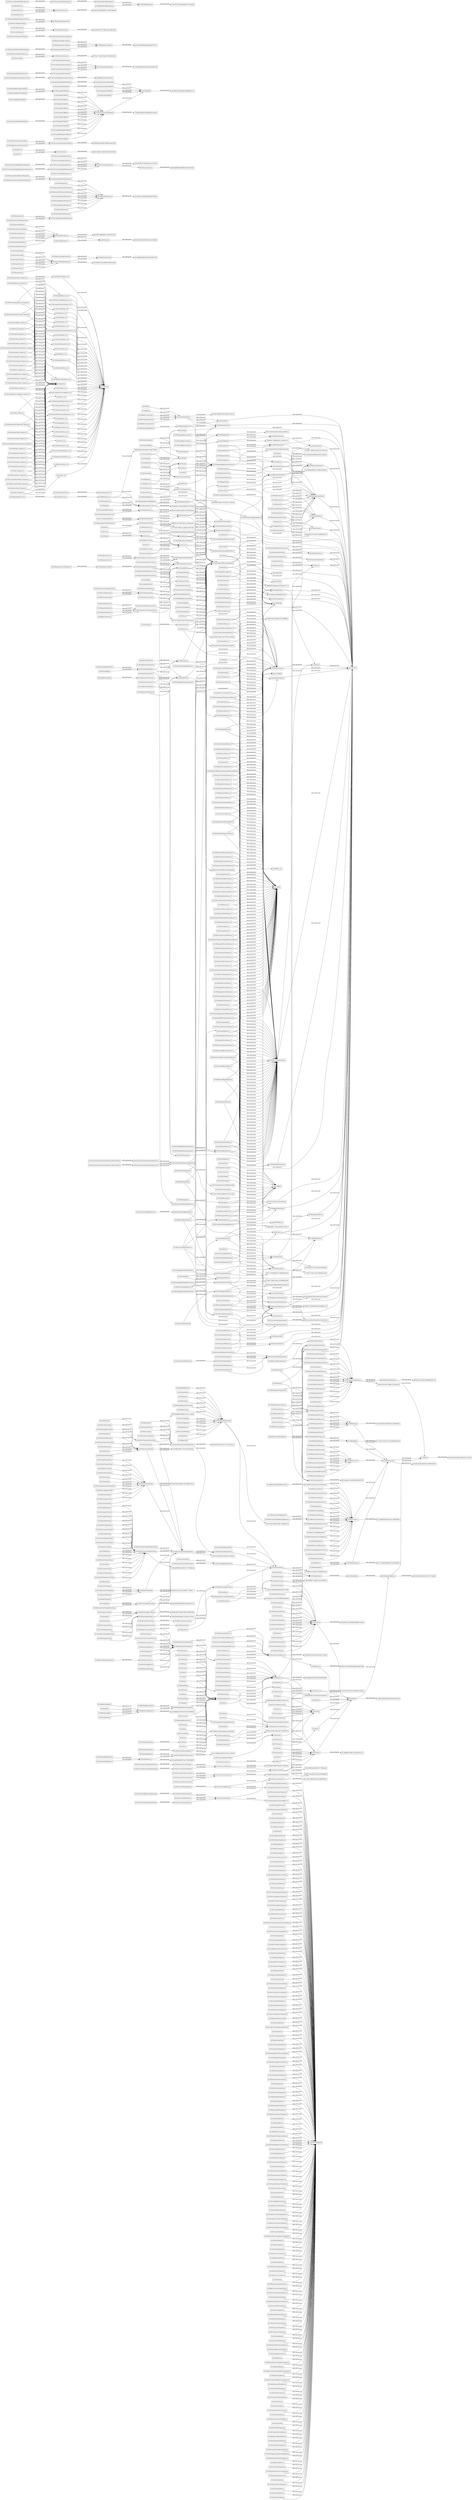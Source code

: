 digraph ar2dtool_diagram { 
rankdir=LR;
size="1000"
node [shape = rectangle, color="black"]; "ifc:IfcWindowPanelOperationEnum" "ifc:IfcElectricDistributionPoint" "ifc:IfcAddress" "ifc:IfcMoistureDiffusivityMeasure" "ifc:IfcFlowInstrumentTypeEnum" "ifc:IfcTimeSeries" "ifc:IfcIrregularTimeSeriesValue_EmptyList" "ifc:IfcCoilType" "ifc:IfcIsothermalMoistureCapacityMeasure" "ifc:IfcLinearStiffnessMeasure" "ifc:IfcCostSchedule" "ifc:IfcRelNests" "ifc:IfcDimensionCurve" "ifc:IfcIrregularTimeSeriesValue_List" "ifc:IfcInductanceMeasure" "ifc:IfcInventory" "ifc:IfcObjectReferenceSelect" "ifc:IfcConstructionResource" "ifc:IfcPhysicalQuantity" "ifc:IfcPropertyTableValue" "ifc:IfcDimensionPair" "ifc:IfcMechanicalSteelMaterialProperties" "ifc:IfcSurfaceOfLinearExtrusion" "ifc:IfcProcedure" "0f8976fbdbc9dd9b94899481494405e2" "ifc:IfcLinearVelocityMeasure" "ifc:IfcRepresentation" "ifc:IfcTimeSeriesValue_EmptyList" "6ec7f6f88ccf997c7991c8cc950dafef" "ifc:IfcEquipmentElement" "ifc:IfcAnnotationSurface" "ifc:IfcEquipmentStandard" "734a18583a19fe03a821b11b98de32bc" "ifc:IfcPhysicalOrVirtualEnum" "ifc:IfcStructuralLoadPlanarForce" "ifc:IfcSurfaceStyleLighting" "ifc:IfcCompositeCurveSegment" "ifc:IfcSlabType" "ifc:IfcElementComponent" "ifc:IfcDoorPanelProperties" "ifc:IfcPlaneAngleMeasure" "df0a12d3fab17435a6367b4e33e35991" "f0f373159c8868c0d77a983689dcf583" "ifc:IfcFooting" "ifc:IfcElementarySurface" "ifc:IfcFlowFitting" "ifc:IfcTrimmingPreference" "ifc:IfcSpecularExponent" "ifc:IfcDraughtingCallout" "ifc:IfcConversionBasedUnit" "ifc:IfcPlacement" "ifc:IfcPropertyDefinition" "ifc:IfcFailureConnectionCondition" "ifc:IfcPlanarBox" "ifc:IfcElementAssemblyTypeEnum" "ifc:IfcSurfaceStyleElementSelect" "ifc:IfcFanType" "ifc:IfcUnitEnum" "ifc:IfcMaterialLayer" "ifc:IfcPlaneAngleMeasure_EmptyList" "ifc:IfcProcedureTypeEnum" "ifc:IfcBooleanOperator" "ifc:IfcObjectiveEnum" "ifc:IfcMechanicalFastenerType" "ifc:IfcLightSourcePositional" "ifc:IfcTwoDirectionRepeatFactor" "a804ab28737ab7ae1630fb1725489c77" "ifc:IfcConstructionProductResource" "ifc:IfcActorSelect" "ifc:IfcSIPrefix" "ifc:IfcProjectionCurve" "ifc:IfcRatioMeasure" "ifc:IfcIlluminanceMeasure" "ifc:IfcChangeActionEnum" "ifc:IfcYearNumber" "ifc:IfcBoundedCurve" "ifc:IfcFlowMeterTypeEnum" "ifc:IfcSectionalAreaIntegralMeasure" "ifc:IfcRelConnectsPortToElement" "ifc:IfcFillAreaStyleHatching" "ifc:IfcLabel_EmptyList" "ifc:IfcFlowTreatmentDeviceType" "ifc:IfcProfileDef_List" "ifc:IfcProperty" "ifc:IfcTransformerType" "ifc:IfcProxy" "ifc:IfcActionRequest" "ifc:IfcConstructionMaterialResource" "784878ec26ded79cd7fe9a864505638c" "ifc:IfcRelAssociatesMaterial" "ifc:IfcCurveStyleFont" "ifc:IfcAnnotation" "ifc:IfcDoorStyle" "ifc:IfcWallTypeEnum" "ifc:IfcBoilerTypeEnum" "ifc:IfcFluidFlowProperties" "ifc:IfcFontStyle" "ifc:IfcFeatureElementAddition" "ifc:IfcRelAssociatesDocument" "ifc:IfcNullStyle" "ifc:IfcMaterial_EmptyList" "ifc:IfcMagneticFluxDensityMeasure" "ifc:IfcRectangularTrimmedSurface" "ifc:IfcElectricMotorType" "ifc:IfcPipeFittingType" "ifc:IfcConnectedFaceSet" "ifc:IfcTextStyle" "ifc:IfcRationalBezierCurve" "ifc:IfcDamperType" "ifc:IfcRightCircularCone" "ifc:IfcDraughtingCalloutElement" "ifc:IfcFuelProperties" "ifc:IfcRotationalFrequencyMeasure" "ifc:IfcControllerTypeEnum" "ifc:IfcDoseEquivalentMeasure" "ifc:IfcLightDistributionData_EmptyList" "ifc:IfcSectionModulusMeasure" "ifc:IfcCartesianTransformationOperator2D" "77e9b83b3899c053e9cfd093ec5a5e9d" "ifc:IfcRoot" "ifc:IfcDuctFittingTypeEnum" "ifc:IfcLightDistributionCurveEnum" "ifc:IfcAnnotationTextOccurrence" "ifc:IfcPropertySourceEnum" "974b06cc5546f10cd4eb472c64ae56ac" "ifc:IfcTrimmingSelect" "ifc:IfcRelSpaceBoundary" "ifc:IfcDerivedMeasureValue" "ifc:IfcDefinedSymbolSelect" "ifc:IfcRoof" "ifc:IfcRelConnectsPorts" "ifc:IfcMaterialLayer_EmptyList" "ifc:IfcCartesianTransformationOperator" "ifc:IfcLogical" "ifc:IfcCurveBoundedPlane" "ifc:IfcWindowPanelProperties" "ifc:IfcHeatingValueMeasure" "dfef0ca35c3c1dc0e51d9808b205f176" "ifc:IfcOccupantTypeEnum" "ifc:IfcConstraintEnum" "ifc:IfcUnitaryEquipmentTypeEnum" "ifc:IfcAirToAirHeatRecoveryType" "ifc:IfcElectricApplianceTypeEnum" "ifc:IfcRelOverridesProperties" "ifc:IfcBoilerType" "39ab4c0e22201ca26745daff40a8ca59" "ifc:IfcElectricMotorTypeEnum" "ifc:IfcSecondInMinute" "ifc:IfcAirTerminalBoxTypeEnum" "ifc:IfcRepresentationContext" "ifc:IfcCurtainWall" "ifc:IfcDistributionControlElementType" "ifc:IfcZone" "ifc:IfcTypeProduct" "ifc:IfcIdentifier" "ifc:IfcConnectionPointGeometry" "ifc:IfcRelAssignsToGroup" "ifc:IfcColumnTypeEnum" "ifc:IfcThermodynamicTemperatureMeasure" "ifc:IfcRibPlateDirectionEnum" "ifc:IfcAirTerminalType" "ifc:IfcMassFlowRateMeasure" "ifc:IfcRepresentation_EmptyList" "d75ef81cdff50a6b334ccad86f094bb2" "ifc:IfcTubeBundleType" "ifc:IfcDuctFittingType" "ifc:IfcBenchmarkEnum" "ifc:IfcGroup" "ifc:IfcSimpleProperty" "ifc:IfcDistributionChamberElementTypeEnum" "ifc:IfcTendon" "ifc:IfcSurfaceTextureEnum" "ifc:IfcMassDensityMeasure" "ifc:IfcProtectiveDeviceTypeEnum" "ifc:IfcTextureCoordinateGenerator" "42fd4f916b10a20924d14f0b371bac86" "1664ebd926cef2d3ab16d832a02b692e" "ifc:IfcFlowControllerType" "ifc:IfcCoolingTowerType" "ifc:IfcCooledBeamType" "ifc:IfcSweptSurface" "ifc:IfcPumpTypeEnum" "ifc:IfcDraughtingCalloutRelationship" "ifc:IfcElectricalBaseProperties" "ifc:IfcLine" "0025cc271e8622ba6fcc79d5960d4be4" "ifc:IfcElectricHeaterType" "ifc:IfcStructuralLoadLinearForce" "ifc:IfcActor" "ifc:IfcSystemFurnitureElementType" "ifc:IfcTimeStamp" "ifc:IfcElectricResistanceMeasure" "ifc:IfcDirection" "ifc:IfcStructuralAction" "ifc:IfcBeamType" "ifc:IfcLoadGroupTypeEnum" "ifc:IfcTextFontName_EmptyList" "ifc:IfcAddress_List" "ifc:IfcElectricHeaterTypeEnum" "ifc:IfcClassificationNotationSelect" "84300ea83249a3bd7dff616eaaa812b8" "ifc:IfcBoundaryEdgeCondition" "ifc:IfcFaceBound" "ifc:IfcStructuralActivityAssignmentSelect" "782f4ce6667a6f6674e6582732b4a6e0" "ifc:IfcVolumeMeasure" "ifc:IfcConnectionPortGeometry" "ifc:IfcAxis2Placement2D" "ifc:IfcOrientedEdge_List" "ifc:IfcRectangleProfileDef" "ifc:IfcStructuralResultGroup" "ifc:IfcPumpType" "ifc:IfcOccupant" "ifc:IfcLabel" "ifc:IfcRampFlightType" "ifc:IfcSlab" "ifc:IfcHeatFluxDensityMeasure" "e92d05b5a22cbf8483ddd384827a8a6a" "ifc:IfcPipeSegmentType" "ifc:IfcPositiveRatioMeasure" "ifc:IfcLocalTime" "ifc:IfcColumnType" "ifc:IfcLightSourceSpot" "ifc:IfcPresentationLayerAssignment" "ifc:IfcPlane" "ifc:IfcIonConcentrationMeasure" "ifc:IfcDistributionElement" "ifc:IfcTerminatorSymbol" "ifc:IfcLightEmissionSourceEnum" "ifc:IfcRelAssociatesConstraint" "ifc:IfcAirTerminalTypeEnum" "ifc:IfcLuminousIntensityDistributionMeasure_List" "ifc:IfcRailingTypeEnum" "ifc:IfcElectricFlowStorageDeviceType" "ifc:IfcAppliedValueSelect" "ifc:IfcMinuteInHour" "ifc:IfcSolidAngleMeasure" "ifc:IfcSite" "ifc:IfcLightFixtureTypeEnum" "ifc:IfcSurfaceStyleWithTextures" "ifc:IfcBooleanClippingResult" "ifc:IfcMaterialList" "ifc:IfcFlowInstrumentType" "ifc:IfcBoxedHalfSpace" "ifc:IfcParameterizedProfileDef" "ifc:IfcElementQuantity" "ifc:IfcNamedUnit" "ifc:IfcCountMeasure" "ifc:IfcTransformerTypeEnum" "ifc:IfcStructuralPointConnection" "5c14dd6b05d6dfa3de9542d356e37afc" "ifc:IfcPropertyEnumeratedValue" "ifc:IfcPreDefinedDimensionSymbol" "ifc:IfcElectricVoltageMeasure" "ifc:IfcChamferEdgeFeature" "ifc:IfcOrientationSelect" "ifc:IfcSequenceEnum" "ifc:IfcAnalysisModelTypeEnum" "ifc:IfcPreDefinedTextFont" "ifc:IfcRelDefines" "ifc:IfcStair" "ifc:IfcTextureVertex_EmptyList" "ifc:IfcConstructionEquipmentResource" "ifc:IfcCurve" "ifc:IfcAnnotationFillArea" "ifc:IfcStructuralLoadSingleForce" "ifc:IfcAirTerminalBoxType" "ifc:IfcCurveOrEdgeCurve" "ifc:IfcSoundProperties" "ifc:IfcStructuralLoadStatic" "712a4411675e6722c74ae90c9a84b328" "ifc:IfcArbitraryClosedProfileDef" "ifc:IfcOffsetCurve3D" "ifc:IfcDuctSegmentType" "ifc:IfcCurveStyleFontSelect" "ifc:IfcPlaneAngleMeasure_List" "ifc:IfcRadioActivityMeasure" "ifc:IfcTransitionCode" "ifc:IfcColourRgb" "b316dd3e61128dc25d65eb27b7918b2f" "ifc:IfcTextStyleSelect" "ifc:IfcDoorStyleConstructionEnum" "ifc:IfcLengthMeasure_List" "ifc:IfcProjectOrderTypeEnum" "ifc:IfcGridPlacement" "ifc:IfcSpaceHeaterType" "ifc:IfcPreDefinedItem" "ifc:IfcPositiveLengthMeasure_List" "ifc:IfcActorRole_List" "ifc:IfcRelConnectsStructuralActivity" "ifc:IfcStructuralCurveTypeEnum" "ifc:IfcObject" "ifc:IfcWallType" "ifc:IfcSectionedSpine" "ifc:IfcDoorStyleOperationEnum" "ifc:IfcCurtainWallTypeEnum" "ifc:IfcAsset" "ifc:IfcRelCoversSpaces" "ifc:IfcAnnotationFillAreaOccurrence" "ifc:IfcRelInteractionRequirements" "ifc:IfcDoorPanelPositionEnum" "ifc:IfcStructuralLoadSingleDisplacement" "ifc:IfcActionSourceTypeEnum" "ifc:IfcServiceLifeFactorTypeEnum" "ifc:IfcAxis2Placement3D_List" "dedbdd60e0ed4f5f365cd9128ea79fec" "8ef29ff6baa2c80bc35163896e00baee" "ifc:IfcTextDecoration" "ifc:IfcArbitraryProfileDefWithVoids" "ifc:IfcFaceSurface" "ifc:IfcDimensionExtentUsage" "ifc:IfcAnnotationOccurrence" "ifc:IfcHeatExchangerType" "ifc:IfcObjectPlacement" "7b82c41467a066207b6f170eefb83159" "ifc:IfcProductRepresentation" "ifc:IfcValveTypeEnum" "ifc:IfcRoundedRectangleProfileDef" "16a96cd19209dd3c4fa6ab051028a8a1" "ifc:IfcExtrudedAreaSolid" "ifc:IfcDistributionFlowElement" "ifc:IfcObjective" "ifc:IfcAxis2Placement" "ifc:IfcBlobTexture" "ifc:IfcCsgSelect" "ifc:IfcTankType" "ifc:IfcCableCarrierSegmentTypeEnum" "ifc:IfcStateEnum" "ifc:IfcPersonAndOrganization" "ifc:IfcPhysicalComplexQuantity" "ifc:IfcAngularVelocityMeasure" "ifc:IfcPostalAddress" "ifc:IfcMagneticFluxMeasure" "ifc:IfcCharacterStyleSelect" "ifc:IfcConstraint_List" "ifc:IfcHygroscopicMaterialProperties" "ifc:IfcMonthInYearNumber" "ifc:Ifc2DCompositeCurve" "215480546bf95a055465ee54b39ab769" "ifc:IfcExternallyDefinedHatchStyle" "ifc:IfcDocumentInformation" "ifc:IfcCoveringTypeEnum" "ifc:IfcTextFontSelect" "fb34c153cb9150c64913313ce954dac6" "ifc:IfcStructuralLoadTemperature" "ifc:IfcDuctSilencerType" "ifc:IfcMaterialProperties" "ifc:IfcControl" "ifc:IfcRelConnectsWithEccentricity" "ifc:IfcBoundedSurface" "ifc:IfcMember" "3a9e940fff607c5bbd0c1cba200b6d20" "ifc:IfcPropertySet" "ifc:IfcFeatureElementSubtraction" "ifc:IfcConnectionSurfaceGeometry" "ifc:IfcBeamTypeEnum" "c7fe3d0622829ae55a52b49eebb5f8a9" "ifc:IfcCostScheduleTypeEnum" "ifc:IfcSpatialStructureElement" "ifc:IfcCondenserTypeEnum" "ifc:IfcThermalExpansionCoefficientMeasure" "ifc:IfcShapeRepresentation" "ifc:IfcBuildingElementProxyTypeEnum" "015bbaaef551a14b1b85d6b44568b939" "ifc:IfcTubeBundleTypeEnum" "ifc:IfcTShapeProfileDef" "ifc:IfcCurveStyle" "ifc:IfcMassPerLengthMeasure" "ifc:IfcProjectionElement" "448ce0ab5d1881dd490e7cb6927983f0" "ifc:IfcRelConnectsStructuralMember" "ifc:IfcTextStyleForDefinedFont" "3149a9defdcd1391be32312955686cf6" "ifc:IfcProfileDef" "ifc:IfcCostItem" "05bdd5fff54ea04e586fc377886aaaea" "ifc:IfcPolygonalBoundedHalfSpace" "ifc:IfcModulusOfRotationalSubgradeReactionMeasure" "ifc:IfcUnit" "ifc:IfcSoundPowerMeasure" "ifc:IfcRoundedEdgeFeature" "ifc:IfcReinforcingBarSurfaceEnum" "ifc:IfcPresentationStyle" "ifc:IfcMetric" "359a5ad55242e51662f0a05aea586593" "ifc:IfcActuatorTypeEnum" "ifc:IfcArbitraryOpenProfileDef" "54a37f354e7a972917d09c558218e3d5" "ifc:IfcMemberTypeEnum" "ifc:IfcPlanarForceMeasure" "ifc:IfcRamp" "ifc:IfcCableSegmentTypeEnum" "ifc:IfcVertexLoop" "ifc:IfcQuantityWeight" "0a48c94d0df760ec8387ae5d43c657c9" "ifc:IfcCircleProfileDef" "ifc:IfcArithmeticOperatorEnum" "ifc:IfcPileTypeEnum" "ifc:IfcVirtualElement" "ifc:IfcComplexNumber" "ifc:IfcCompositeCurve" "ifc:IfcDoorLiningProperties" "ifc:IfcPlateType" "ifc:IfcPoint" "ifc:IfcDirectionSenseEnum" "ifc:IfcConnectionPointEccentricity" "ifc:IfcStyleModel" "ifc:IfcRelAssignsToProjectOrder" "ifc:IfcDistributionControlElement" "ifc:IfcBuilding" "c534ae42a9b4fd6006bbe5ed9cc7058a" "ifc:IfcParameterValue" "ifc:IfcTextureCoordinate" "ifc:IfcLightDistributionData_List" "ifc:IfcVaporPermeabilityMeasure" "ifc:IfcFrequencyMeasure" "ifc:IfcLengthMeasure_EmptyList" "ifc:IfcDayInMonthNumber" "0595af33615972de643e5c5cc7e763ea" "ifc:IfcShearModulusMeasure" "ifc:IfcPerformanceHistory" "ifc:IfcStructuralLinearActionVarying" "ifc:IfcTextStyleFontModel" "52f6fd7ed16a12f89e4223c7f49f8e8c" "ifc:IfcSurfaceStyleRefraction" "ifc:IfcCurveStyleFontPattern_EmptyList" "ifc:IfcPreDefinedTerminatorSymbol" "ifc:IfcCableSegmentType" "ifc:IfcRelSequence" "ifc:IfcEdgeLoop" "ifc:IfcDimensionCurveDirectedCallout" "ifc:IfcDocumentSelect" "ifc:IfcPresentableText" "ifc:IfcVectorOrDirection" "ifc:IfcThermalLoadTypeEnum" "ifc:IfcRampFlightTypeEnum" "ifc:IfcLightSourceAmbient" "ifc:IfcOutletTypeEnum" "ifc:IfcMotorConnectionType" "ifc:IfcSubedge" "ifc:IfcSectionReinforcementProperties_EmptyList" "ifc:IfcMappedItem" "ifc:IfcElectricTimeControlType" "ifc:IfcLuminousIntensityDistributionMeasure_EmptyList" "ifc:IfcColumn" "ifc:IfcSurfaceStyleShading" "c03761fbc8cc84b2451f4524af86e77e" "ifc:IfcPipeSegmentTypeEnum" "ifc:IfcDescriptiveMeasure" "ifc:IfcCurvatureMeasure" "4cf92a83c97fc71be22e56e544cfac80" "ifc:IfcJunctionBoxTypeEnum" "ifc:IfcDefinedSymbol" "ifc:IfcSurfaceOfRevolution" "ifc:IfcQuantityLength" "ifc:IfcSanitaryTerminalTypeEnum" "9e5c63a5833bc46ed0e7ed3649ce0856" "ifc:IfcStairTypeEnum" "ifc:IfcFanTypeEnum" "ifc:IfcStyledRepresentation" "ifc:IfcTimeSeriesValue_List" "ifc:IfcSpaceTypeEnum" "ifc:IfcOpenShell" "ifc:IfcStructuralLoadSingleDisplacementDistortion" "ifc:IfcSolidModel" "ifc:IfcDynamicViscosityMeasure" "ifc:IfcBSplineCurveForm" "bbdb8cd818a9cd27e5a84101c759f1b8" "470be40908081e9186d772237680d1af" "ifc:IfcSoundValue_List" "3cc3cf8e0b49956d77ec0f05bcfb0eb0" "ifc:IfcElectricalElement" "ifc:IfcPresentationLayerWithStyle" "ifc:IfcStructuredDimensionCallout" "ifc:IfcCartesianPoint_List" "ifc:IfcWindowStyleOperationEnum" "ifc:IfcBoundaryCondition" "ifc:IfcPlate" "18eee1bb4ca9b6e0967c1390b33ddb4d" "ifc:IfcFillAreaStyleTiles" "ifc:IfcCurveStyleFontAndScaling" "5f0c48621b2d9100662bf511692fa880" "7f2882d77e604eea1ad427f553418194" "ifc:IfcContextDependentUnit" "ifc:IfcBuildingElementType" "ifc:IfcObjectTypeEnum" "ifc:IfcStructuralItem" "ifc:IfcServiceLife" "ifc:IfcFlowMeterType" "ifc:IfcEllipseProfileDef" "ifc:IfcAirToAirHeatRecoveryTypeEnum" "ifc:IfcRelAggregates" "ifc:IfcAssemblyPlaceEnum" "ifc:IfcSpecularRoughness" "ifc:IfcLShapeProfileDef" "ifc:IfcHatchLineDistanceSelect" "ifc:IfcClosedShell" "ifc:IfcDraughtingPreDefinedTextFont" "ifc:IfcProfileTypeEnum" "ifc:IfcRotationalStiffnessMeasure" "ifc:IfcSoundPressureMeasure" "ifc:IfcGlobalOrLocalEnum" "ifc:IfcConstraint" "ifc:IfcFlowTerminalType" "ifc:IfcThermalTransmittanceMeasure" "ifc:IfcAreaMeasure" "ifc:IfcTimeSeriesDataTypeEnum" "ifc:IfcSoundScaleEnum" "ifc:IfcQuantityVolume" "ifc:IfcPositiveLengthMeasure_EmptyList" "ifc:IfcNumericMeasure" "ifc:IfcMeasureWithUnit" "ifc:IfcMaterial_List" "ifc:IfcAxis1Placement" "ifc:IfcSymbolStyle" "ifc:IfcMomentOfInertiaMeasure" "ifc:IfcWasteTerminalTypeEnum" "ifc:IfcTrimmedCurve" "ifc:IfcWindowLiningProperties" "ifc:IfcPropertySetDefinition" "ifc:IfcGasTerminalType" "ad28b65f6a4e68c2b9f64515c4441554" "ifc:IfcVibrationIsolatorTypeEnum" "ifc:IfcStackTerminalTypeEnum" "ifc:IfcStackTerminalType" "f2ce2a081de5d9ca1e4e31e7978adbef" "ifc:IfcForceMeasure" "ifc:IfcSIUnit" "ifc:IfcAngularDimension" "ifc:IfcTransportElementTypeEnum" "ifc:IfcPile" "ifc:IfcGeometricSet" "ifc:IfcMove" "ifc:IfcRelAssigns" "ifc:IfcBooleanResult" "ifc:IfcKinematicViscosityMeasure" "ifc:IfcTextFontName_List" "ifc:IfcHumidifierType" "ifc:IfcSanitaryTerminalType" "17dc3075332d32f66a8bb472352dde68" "ifc:IfcStructuralReaction" "ifc:IfcCondition" "ifc:IfcProductsOfCombustionProperties" "ifc:IfcDateTimeSelect_List" "ifc:IfcBuildingElementProxyType" "ifc:IfcExternallyDefinedTextFont" "ifc:IfcFurnitureStandard" "ifc:IfcPolyline" "ifc:IfcSurfaceTexture_EmptyList" "ifc:IfcMemberType" "80c071bd228e1de05a2981bc4489f7a4" "ifc:IfcValveType" "ifc:IfcRectangularPyramid" "ifc:IfcProjectOrderRecord" "ifc:IfcRelAssignsToProduct" "ifc:IfcDistributionChamberElement" "ifc:IfcDocumentStatusEnum" "ifc:IfcLampTypeEnum" "ifc:IfcCoveringType" "ifc:IfcDateAndTime" "d778dffdbcf2308d7a2edc26fcd2537a" "ifc:IfcUnitaryEquipmentType" "ddac0f87196f8a86871a4a92f2f13d15" "ifc:IfcFurnitureType" "ifc:IfcAbsorbedDoseMeasure" "ifc:IfcTankTypeEnum" "ifc:IfcSimpleValue_EmptyList" "ifc:IfcBoundaryNodeConditionWarping" "ifc:IfcFlowFittingType" "ifc:IfcDoor" "ifc:IfcDiameterDimension" "ifc:IfcEllipse" "ifc:IfcSpaceType" "ifc:IfcRelServicesBuildings" "ifc:IfcCableCarrierFittingType" "ifc:IfcBooleanOperand" "ifc:IfcCooledBeamTypeEnum" "ifc:IfcOpeningElement" "ifc:IfcCrewResource" "ifc:IfcOneDirectionRepeatFactor" "ifc:IfcWorkControlTypeEnum" "ifc:IfcRelAssociatesLibrary" "ifc:IfcReinforcingBar" "ifc:IfcCostValue" "ifc:IfcStairFlightType" "ifc:IfcLightFixtureType" "ifc:IfcMaterial" "ifc:IfcPositivePlaneAngleMeasure" "ifc:IfcPermeableCoveringProperties" "ifc:IfcRelDefinesByType" "ifc:IfcDimensionCurveTerminator" "ifc:IfcAxis2Placement3D_EmptyList" "ifc:IfcConditionCriterionSelect" "ifc:IfcSweptAreaSolid" "ifc:IfcDateTimeSelect" "ifc:IfcTextLiteralWithExtent" "ifc:IfcMaterialSelect" "ifc:IfcHalfSpaceSolid" "ifc:IfcGeneralProfileProperties" "ifc:IfcAnnotationSymbolOccurrence" "ifc:IfcSoundValue_EmptyList" "ifc:IfcCompressorType" "ifc:IfcStairFlightTypeEnum" "ifc:IfcLightSourceDirectional" "ifc:IfcPlanarExtent" "ifc:IfcWasteTerminalType" "ifc:IfcPreDefinedSymbol" "ifc:IfcGrid" "ifc:IfcConic" "ifc:IfcCableCarrierFittingTypeEnum" "ifc:IfcLuminousIntensityDistributionMeasure" "ifc:IfcElementType" "ifc:IfcStructuralConnection" "ifc:IfcClassificationReference" "ifc:IfcFaceBasedSurfaceModel" "acd76bf0366bf0ef398b48bda0192e37" "ifc:IfcCableCarrierSegmentType" "ifc:IfcMechanicalConcreteMaterialProperties" "ifc:IfcRampFlight" "ifc:IfcRelProjectsElement" "ifc:IfcFacetedBrepWithVoids" "ifc:IfcOrientedEdge" "ifc:IfcPointOrVertexPoint" "ifc:IfcFaceOuterBound" "ifc:IfcRelAssignsToProcess" "ifc:IfcAppliedValue" "ifc:IfcTimeMeasure" "2934e77a06e22d0a14702c6ff6d1fa96" "ifc:IfcEvaporativeCoolerTypeEnum" "ifc:IfcCircle" "ifc:IfcOutletType" "ifc:IfcRelAssignsToProjectOrder_List" "ifc:IfcFlowTreatmentDevice" "ifc:IfcThermalAdmittanceMeasure" "ifc:IfcRadiusDimension" "ifc:IfcPropertySingleValue" "ifc:IfcLampType" "ifc:IfcCalendarDate" "ifc:IfcElectricChargeMeasure" "ifc:IfcActuatorType" "ifc:IfcStructuralSurfaceMember" "ifc:IfcBuildingElementPart" "ifc:IfcSectionReinforcementProperties_List" "ifc:IfcElectricGeneratorTypeEnum" "ifc:IfcStructuralCurveMember" "ifc:IfcRelSchedulesCostItems" "ifc:IfcMechanicalFastener" "ifc:IfcProjectOrderRecordTypeEnum" "ifc:IfcWindow" "ifc:IfcProduct" "ifc:IfcTopologicalRepresentationItem" "ifc:IfcExternallyDefinedSymbol" "ifc:IfcFillAreaStyleTileSymbolWithStyle" "ifc:IfcFlowMovingDevice" "ifc:IfcConditionCriterion" "ifc:IfcMonetaryMeasure" "ifc:IfcText" "ifc:IfcTransportElement" "ifc:IfcSensorTypeEnum" "ifc:IfcBeam" "ifc:IfcFireSuppressionTerminalType" "ifc:IfcConstraint_EmptyList" "f33359f282543d1f489f7306020c49a3" "ifc:IfcDimensionCount" "ifc:IfcElectricFlowStorageDeviceTypeEnum" "ifc:IfcCenterLineProfileDef" "ifc:IfcCurveStyleFontPattern_List" "ifc:IfcThermalResistanceMeasure" "ifc:IfcObjectDefinition" "78a07c9c50de0a0472f118d9f931fec3" "ifc:IfcLinearForceMeasure" "ifc:IfcRelAssignsToControl" "868835c0ece615ba324aec6eeb9068cb" "ifc:IfcLightIntensityDistribution" "ifc:IfcPermit" "ifc:IfcPhysicalSimpleQuantity" "a540cbda3a5b4ec385aaeb99b23661a1" "ifc:IfcRepresentationItem" "ifc:IfcParameterValue_List" "ifc:IfcRepresentation_List" "ifc:IfcPlateTypeEnum" "ifc:IfcFace" "ifc:IfcLinearDimension" "ifc:IfcFilterTypeEnum" "ifc:IfcEvaporativeCoolerType" "ifc:IfcRailingType" "ifc:IfcGeometricRepresentationItem" "ifc:IfcRelAssociatesClassification" "ifc:IfcStructuralPointAction" "ifc:IfcFootingTypeEnum" "ifc:IfcPileConstructionEnum" "ifc:IfcRelAssociatesAppliedValue" "ifc:IfcTextStyleWithBoxCharacteristics" "ifc:IfcProjectOrder" "ifc:IfcTimeSeriesSchedule" "ifc:IfcDamperTypeEnum" "ifc:IfcEvaporatorType" "ifc:IfcRoofTypeEnum" "ifc:IfcVibrationIsolatorType" "ifc:IfcRepresentationMap_List" "ifc:IfcMolecularWeightMeasure" "ifc:IfcPath" "ifc:IfcFlowStorageDeviceType" "ifc:IfcElementAssembly" "ifc:IfcTemperatureGradientMeasure" "ac5490baabc83bf9f4caf3d232debf2d" "ifc:IfcConnectionCurveGeometry" "ifc:IfcStructuralLoadGroup" "ifc:IfcStructuralProfileProperties" "ifc:IfcLayeredItem" "ifc:IfcPreDefinedPointMarkerSymbol" "ifc:IfcShell" "ifc:IfcStairFlight" "d7093a95c70f98f2df5011c4430a211f" "ifc:IfcCartesianTransformationOperator2DnonUniform" "ifc:IfcHeatExchangerTypeEnum" "ifc:IfcElectricConductanceMeasure" "ifc:IfcGeneralMaterialProperties" "ifc:IfcPixelTexture" "ifc:IfcModulusOfSubgradeReactionMeasure" "ifc:IfcAmountOfSubstanceMeasure" "ifc:IfcCompoundPlaneAngleMeasure" "ifc:IfcEdge" "ifc:IfcQuantityCount" "e79b6729a03f6c6a53867b0054cdad97" "ifc:IfcRelConnectsWithRealizingElements" "ifc:IfcOrderAction" "ifc:IfcDraughtingPreDefinedColour" "ifc:IfcPort" "ifc:IfcProtectiveDeviceType" "ifc:IfcAlarmType" "ifc:IfcStructuralCurveMemberVarying" "ifc:IfcInventoryTypeEnum" "ifc:IfcMetricValueSelect" "ifc:IfcElectricApplianceType" "ifc:IfcLuminousFluxMeasure" "ifc:IfcCompositeCurveSegment_List" "ded8001c437d10678d21c11060c6a467" "ifc:IfcColourSpecification" "20d08fce90a772ba5c3b1fbfa17891c4" "ifc:IfcElectricCurrentEnum" "ifc:IfcLibrarySelect" "ifc:IfcAsymmetricIShapeProfileDef" "ifc:IfcProcess" "ifc:IfcRelConnectsPathElements" "ifc:IfcChillerType" "ifc:IfcControllerType" "ifc:IfcMaterialDefinitionRepresentation" "ifc:IfcReinforcingElement" "ifc:IfcTextPath" "ifc:IfcCartesianPoint_EmptyList" "ifc:IfcDistributionChamberElementType" "ifc:IfcStructuralConnectionCondition" "ifc:IfcBuildingStorey" "dd27f62e9b75625d3079d2f53e0f1664" "ifc:IfcElementCompositionEnum" "ifc:IfcStructuralSurfaceConnection" "ifc:IfcFlowMovingDeviceType" "ifc:IfcAccelerationMeasure" "ifc:IfcResourceConsumptionEnum" "ifc:IfcStructuralSurfaceTypeEnum" "94f90240d7b2ded67a083e2039f45abb" "f11d7159ad7885446dc272616dbcf09c" "ifc:IfcThermalConductivityMeasure" "5f9cf316d97ee962442f65041612903e" "ifc:IfcMeasureValue" "ifc:IfcAnnotationCurveOccurrence" "ifc:IfcSpaceHeaterTypeEnum" "ifc:IfcElectricTimeControlTypeEnum" "ifc:IfcBSplineCurve" "ifc:IfcPowerMeasure" "ifc:IfcPointOnSurface" "ifc:IfcLayerSetDirectionEnum" "5b08261b191b2fb085cd754a46ea09ee" "ifc:IfcDataOriginEnum" "ifc:IfcDoorPanelOperationEnum" "ifc:IfcBuildingElement" "ifc:IfcDaylightSavingHour" "ifc:IfcSpecificHeatCapacityMeasure" "ifc:IfcDiscreteAccessory" "ifc:IfcRailing" "ifc:IfcWarpingMomentMeasure" "ifc:IfcPHMeasure" "ifc:IfcPipeFittingTypeEnum" "ifc:IfcElement" "ifc:IfcTopologyRepresentation" "ifc:IfcRightCircularCylinder" "ifc:IfcSurfaceOrFaceSurface" "ifc:IfcReinforcementDefinitionProperties" "ifc:IfcEnergyMeasure" "ifc:IfcStructuralLinearAction" "ifc:IfcRegularTimeSeries" "ifc:IfcSoundValue" "cf47adaeac057a45d2bdcfc66f4932c9" "ifc:IfcWall" "ifc:IfcCovering" "ba18e3d8c130e3ed06ef3b0c637489c4" "ifc:IfcInternalOrExternalEnum" "ifc:IfcBoolean" "ifc:IfcFlowSegment" "ifc:IfcLightSource" "ifc:IfcFastener" "ifc:IfcLengthMeasure" "ifc:IfcStructuralAnalysisModel" "ifc:IfcStyledItem" "ifc:IfcDateTimeSelect_EmptyList" "ifc:IfcSwitchingDeviceType" "ifc:IfcFillStyleSelect" "ifc:IfcValue_List" "ifc:IfcClassificationNotation" "ifc:IfcCurveFontOrScaledCurveFontSelect" "ifc:IfcFeatureElement" "ifc:IfcFlowTerminal" "ifc:IfcFillAreaStyle" "ifc:IfcEvaporatorTypeEnum" "ifc:IfcTableRow_List" "ifc:IfcFastenerType" "ifc:IfcElementComponentType" "ifc:IfcExtendedMaterialProperties" "ifc:IfcCartesianTransformationOperator3DnonUniform" "ifc:IfcCompressorTypeEnum" "19f8f08f552f04d3bc78781bbce97377" "ifc:IfcCoilTypeEnum" "ifc:IfcStructuralLoad" "ifc:IfcServiceLifeTypeEnum" "ifc:IfcProjectedOrTrueLengthEnum" "ifc:IfcLoop" "ifc:IfcEdgeFeature" "ifc:IfcSwitchingDeviceTypeEnum" "ifc:IfcSurfaceStyle" "ifc:IfcMassMeasure" "ifc:IfcParameterValue_EmptyList" "ifc:IfcThermalMaterialProperties" "ifc:IfcLogicalOperatorEnum" "158854a4cfbae85f20bde850c865ed37" "ifc:IfcOrientedEdge_EmptyList" "ifc:IfcSpaceThermalLoadProperties" "ifc:IfcServiceLifeFactor" "ifc:IfcRoleEnum" "ifc:IfcUShapeProfileDef" "ifc:IfcExternalReference" "ifc:IfcReal" "ifc:IfcLightSourceGoniometric" "ifc:IfcIntegerCountRateMeasure" "ifc:IfcPermeableCoveringOperationEnum" "ifc:IfcLinearMomentMeasure" "ifc:IfcRelAssociatesProfileProperties" "ifc:IfcAheadOrBehind" "ifc:IfcActorRole_EmptyList" "ifc:IfcElectricDistributionPointFunctionEnum" "ifc:IfcLaborResource" "ifc:IfcRibPlateProfileProperties" "ifc:IfcTransportElementType" "ifc:IfcHourInDay" "ifc:IfcCShapeProfileDef" "ifc:IfcCompositeCurveSegment_EmptyList" "ifc:IfcIShapeProfileDef" "ifc:IfcCompositeProfileDef" "d690225c22940360c0230e1666657ac2" "3e4c0605735baf3248541894bf241110" "ifc:IfcStructuralSteelProfileProperties" "ifc:IfcRelAssignsTasks" "ifc:IfcSpecularHighlightSelect" "ifc:IfcRevolvedAreaSolid" "ifc:IfcCircleHollowProfileDef" "ifc:IfcLibraryReference" "ifc:IfcValue_EmptyList" "ifc:IfcAddressTypeEnum" "ed23847064f629a30a5acf022259eacc" "ifc:IfcWindowStyle" "ifc:IfcText_List" "ifc:IfcMaterialLayer_List" "ifc:IfcFilterType" "ifc:IfcTableRow_EmptyList" "ifc:IfcTextLiteral" "ifc:IfcSurfaceTexture" "ifc:IfcRelAssociates" "ifc:IfcRelReferencedInSpatialStructure" "ifc:IfcTendonAnchor" "ifc:IfcPropertyListValue" "ifc:IfcVector" "ifc:IfcEnvironmentalImpactValue" "cd99924b0e627a3d7b582a325bb951f7" "ifc:IfcSurface" "ifc:IfcQuantityTime" "8e5f166df88cc69dfb22a2e31c71bbe6" "ifc:IfcShellBasedSurfaceModel" "ifc:IfcSimpleValue" "ifc:IfcMonetaryUnit" "ifc:IfcVertex" "ifc:IfcLabel_List" "ifc:IfcEnergyProperties" "ifc:IfcWaterProperties" "ifc:IfcGridAxis_List" "ifc:IfcRelAssignsToActor" "ifc:IfcTextureMap" "ifc:IfcBuildingElementProxy" "ifc:IfcEnvironmentalImpactCategoryEnum" "ifc:IfcGeometricSetSelect" "ifc:IfcReflectanceMethodEnum" "ifc:IfcPressureMeasure" "ifc:IfcSymbolStyleSelect" "ifc:IfcTextAlignment" "ifc:IfcPreDefinedColour" "ifc:IfcGeometricRepresentationSubContext" "ifc:IfcSystem" "ifc:IfcVolumetricFlowRateMeasure" "ifc:IfcOffsetCurve2D" "ifc:IfcRelConnects" "ifc:IfcPropertyBoundedValue" "ifc:IfcMechanicalMaterialProperties" "ifc:IfcContextDependentMeasure" "256eabf59dfa6b6718aa71006a38fb39" "ifc:IfcModulusOfLinearSubgradeReactionMeasure" "ifc:IfcVertexPoint" "ifc:IfcDimensionCalloutRelationship" "ifc:IfcCartesianPoint" "ifc:IfcGeometricRepresentationContext" "ifc:IfcGasTerminalTypeEnum" "3327e867790911c1ceffa59215fb7a86" "ifc:IfcColour" "ifc:IfcResource" "38171ea8f90ae830264218e0114005a8" "ifc:IfcFlowSegmentType" "ifc:IfcTextStyleTextModel" "80d7877ca4fdc1b2ac37901cad14acf4" "ae7ae2c7f05e67a0bd6e337f81252ee0" "ifc:IfcProductDefinitionShape" "213435d43d79f168129af21029d10f2f" "ifc:IfcRepresentationMap_EmptyList" "ifc:IfcTable" "ifc:IfcWorkControl" "ifc:IfcOpticalMaterialProperties" "ifc:IfcRelationship" "ifc:IfcDocumentReference" "ifc:IfcText_EmptyList" "ifc:IfcIrregularTimeSeries" "ifc:IfcRelFillsElement" "ifc:IfcComplexProperty" "ifc:IfcFlowDirectionEnum" "ifc:IfcCartesianTransformationOperator3D" "ifc:IfcCsgPrimitive3D" "ifc:IfcSpatialStructureElementType" "ifc:IfcCondenserType" "ifc:IfcReinforcingMesh" "ifc:IfcBoxAlignment" "ifc:IfcGeometricProjectionEnum" "ifc:IfcSIUnitName" "ifc:IfcShapeModel" "ifc:IfcRectangleHollowProfileDef" "7b831b6a6e9bdde8179cb42ce537f010" "ifc:IfcSurfaceCurveSweptAreaSolid" "ifc:IfcRelConnectsElements" "99c2f1ecb1ea070b64fcabfd895c025c" "ifc:IfcStructuralPlanarAction" "ifc:IfcPolyLoop" "ifc:IfcGloballyUniqueId" "ifc:IfcWarpingConstantMeasure" "ifc:IfcRelOccupiesSpaces" "ifc:IfcAxis2Placement3D" "ifc:IfcDistributionFlowElementType" "ifc:IfcSurfaceTexture_List" "ifc:IfcFlowController" "ifc:IfcPreDefinedCurveFont" "ifc:IfcCurrencyEnum" "ifc:IfcWindowPanelPositionEnum" "5bc6e919f1cd4121fb9be7af1186833b" "ifc:IfcSpaceProgram" "ifc:IfcTendonTypeEnum" "ifc:IfcMaterialLayerSetUsage" "ifc:IfcPresentationStyleSelect" "ifc:IfcSizeSelect" "ifc:IfcDraughtingPreDefinedCurveFont" "ifc:IfcFontVariant" "ifc:IfcQuantityArea" "ifc:IfcMotorConnectionTypeEnum" "b0d05ca67681cbbde4da7b318af382bc" "ifc:IfcSurfaceSide" "ifc:IfcModulusOfElasticityMeasure" "ifc:IfcProfileDef_EmptyList" "ifc:IfcAddress_EmptyList" "ifc:IfcTrapeziumProfileDef" "ifc:IfcTask" "ifc:IfcStructuralPlanarActionVarying" "ifc:IfcStructuralSurfaceMemberVarying" "ifc:IfcScheduleTimeControl" "ifc:IfcProject" "ifc:IfcBoundingBox" "ifc:IfcProfileProperties" "ifc:IfcCurtainWallType" "ifc:IfcHumidifierTypeEnum" "3cee5b62cc0eeb7c4a7553b3a474f084" "ifc:IfcStructuralPointReaction" "ifc:IfcElectricalCircuit" "ifc:IfcSlippageConnectionCondition" "ifc:IfcGridAxis_EmptyList" "ifc:IfcLocalPlacement" "ifc:IfcCoolingTowerTypeEnum" "ifc:IfcPropertyReferenceValue" "ifc:IfcWallStandardCase" "ifc:IfcOrganization" "ifc:IfcBoundaryFaceCondition" "ifc:IfcStructuralLoadSingleForceWarping" "ifc:IfcLibraryInformation" "ifc:IfcSubContractResource" "ifc:IfcConnectionGeometry" "ifc:IfcDerivedProfileDef" "ifc:IfcElectricCurrentMeasure" "ifc:IfcTelecomAddress" "ifc:IfcSimpleValue_List" "ifc:IfcStructuralLoad_List" "ifc:IfcFontWeight" "ifc:IfcReinforcingBarRoleEnum" "ifc:IfcSurfaceStyleRendering" "ifc:IfcFurnishingElementType" "ifc:IfcRelCoversBldgElements" "ifc:IfcDuctSegmentTypeEnum" "ifc:IfcPerson" "ifc:IfcRelConnectsStructuralElement" "ifc:IfcDuctSilencerTypeEnum" "ifc:IfcRelDecomposes" "ifc:IfcCraneRailAShapeProfileDef" "ifc:IfcWorkSchedule" "ifc:IfcSensorType" "ifc:IfcValue" "ifc:IfcEnergyConversionDeviceType" "8e3ca9c28b719770b41319b1a861d6ef" "ifc:IfcColourOrFactor" "ifc:IfcFacetedBrep" "ifc:IfcRelAssignsToProjectOrder_EmptyList" "ifc:IfcExternallyDefinedSurfaceStyle" "b355fde8eeff7a3de20476b80f79d4df" "4bc65e5cdbce53e41151312de205cac7" "ifc:IfcRelVoidsElement" "ifc:IfcRelDefinesByProperties" "ifc:IfcElectricGeneratorType" "ifc:IfcEdgeCurve" "ifc:IfcDocumentConfidentialityEnum" "ifc:IfcFireSuppressionTerminalTypeEnum" "ifc:IfcShapeModel_EmptyList" "ifc:IfcSweptDiskSolid" "ifc:IfcTimeSeriesScheduleTypeEnum" "ifc:IfcTextFontName" "ifc:IfcGeometricCurveSet" "ifc:IfcInteger" "ifc:IfcAlarmTypeEnum" "ifc:IfcElectricCapacitanceMeasure" "ifc:IfcConnectionTypeEnum" "ifc:IfcDerivedUnit" "ifc:IfcCraneRailFShapeProfileDef" "ifc:IfcWindowStyleConstructionEnum" "ifc:IfcRelAssociatesApproval" "72eef53275f75cc23012f909ebcbadbf" "ifc:IfcDistributionElementType" "ifc:IfcBuildingElementComponent" "ifc:IfcShapeModel_List" "ifc:IfcFillAreaStyleTileShapeSelect" "ifc:IfcDiscreteAccessoryType" "ifc:IfcEnergySequenceEnum" "ifc:IfcLightDistributionDataSourceSelect" "6c6576a4799eb58cafdd60adeb9579df" "ifc:IfcAnnotationSurfaceOccurrence" "ifc:IfcSlabTypeEnum" "ifc:IfcFurnishingElement" "ifc:IfcTypeObject" "ifc:IfcTorqueMeasure" "ifc:IfcTextTransformation" "ifc:IfcAnalysisTheoryTypeEnum" "ifc:IfcJunctionBoxType" "ifc:IfcRelFlowControlElements" "ifc:IfcMaterialLayerSet" "ifc:IfcStructuralCurveConnection" "ifc:IfcRelAssignsToResource" "ifc:IfcActionTypeEnum" "ifc:IfcPointOnCurve" "ifc:IfcFlowStorageDevice" "ifc:IfcImageTexture" "ifc:IfcBoundaryNodeCondition" "ifc:IfcBezierCurve" "ifc:IfcRotationalMassMeasure" "ifc:IfcSectionTypeEnum" "ifc:IfcBlock" "ifc:IfcManifoldSolidBrep" "ifc:IfcZShapeProfileDef" "ifc:IfcWorkPlan" "ifc:IfcDistributionPort" "ifc:IfcStructuralLoad_EmptyList" "ifc:IfcDerivedUnitEnum" "ifc:IfcSphere" "ifc:IfcPositiveLengthMeasure" "ifc:IfcStructuralActivity" "ifc:IfcLuminousIntensityMeasure" "ifc:IfcRelContainedInSpatialStructure" "ifc:IfcStructuralMember" "137434663fbe338b7d5e1f7396828900" "ifc:IfcCsgSolid" "ifc:IfcSpace" "ifc:IfcRampTypeEnum" "ifc:IfcNormalisedRatioMeasure" "ifc:IfcEnergyConversionDevice" "7c6fe67db960c5890aa559d763b4552d" "ifc:IfcThermalLoadSourceEnum" "ifc:IfcTextureVertex_List" "ifc:IfcChillerTypeEnum" ; /*classes style*/
	"ifc:IfcActorSelect" -> "expr:SELECT" [ label = "rdfs:subClassOf" ];
	"ifc:IfcFacetedBrepWithVoids" -> "ifc:IfcManifoldSolidBrep" [ label = "rdfs:subClassOf" ];
	"ifc:IfcDistributionControlElement" -> "ifc:IfcDistributionElement" [ label = "rdfs:subClassOf" ];
	"ifc:IfcInductanceMeasure" -> "ifc:IfcDerivedMeasureValue" [ label = "rdfs:subClassOf" ];
	"ifc:IfcInductanceMeasure" -> "expr:REAL" [ label = "rdfs:subClassOf" ];
	"ifc:IfcCompositeCurveSegment_List" -> "list:OWLList" [ label = "rdfs:subClassOf" ];
	"ifc:IfcConnectionGeometry" -> "215480546bf95a055465ee54b39ab769" [ label = "rdfs:subClassOf" ];
	"ifc:IfcRelConnectsElements" -> "ifc:IfcRelConnects" [ label = "rdfs:subClassOf" ];
	"ifc:IfcPreDefinedCurveFont" -> "2934e77a06e22d0a14702c6ff6d1fa96" [ label = "rdfs:subClassOf" ];
	"ifc:IfcPreDefinedCurveFont" -> "ifc:IfcPreDefinedItem" [ label = "rdfs:subClassOf" ];
	"ifc:IfcPreDefinedCurveFont" -> "ifc:IfcCurveStyleFontSelect" [ label = "rdfs:subClassOf" ];
	"ifc:IfcThermalLoadTypeEnum" -> "expr:ENUMERATION" [ label = "rdfs:subClassOf" ];
	"ifc:IfcValue_EmptyList" -> "list:EmptyList" [ label = "rdfs:subClassOf" ];
	"ifc:IfcValue_EmptyList" -> "ifc:IfcValue_List" [ label = "rdfs:subClassOf" ];
	"ifc:IfcSensorType" -> "ifc:IfcDistributionControlElementType" [ label = "rdfs:subClassOf" ];
	"ifc:IfcThermalTransmittanceMeasure" -> "ifc:IfcDerivedMeasureValue" [ label = "rdfs:subClassOf" ];
	"ifc:IfcThermalTransmittanceMeasure" -> "expr:REAL" [ label = "rdfs:subClassOf" ];
	"ifc:IfcShapeModel_List" -> "list:OWLList" [ label = "rdfs:subClassOf" ];
	"ifc:IfcParameterValue_List" -> "list:OWLList" [ label = "rdfs:subClassOf" ];
	"ifc:IfcTextLiteralWithExtent" -> "ifc:IfcTextLiteral" [ label = "rdfs:subClassOf" ];
	"ifc:IfcThermalMaterialProperties" -> "ifc:IfcMaterialProperties" [ label = "rdfs:subClassOf" ];
	"ifc:IfcClassificationReference" -> "ifc:IfcExternalReference" [ label = "rdfs:subClassOf" ];
	"ifc:IfcClassificationReference" -> "ifc:IfcClassificationNotationSelect" [ label = "rdfs:subClassOf" ];
	"ifc:IfcOpenShell" -> "ifc:IfcConnectedFaceSet" [ label = "rdfs:subClassOf" ];
	"ifc:IfcOpenShell" -> "ifc:IfcShell" [ label = "rdfs:subClassOf" ];
	"ifc:IfcFilterType" -> "ifc:IfcFlowTreatmentDeviceType" [ label = "rdfs:subClassOf" ];
	"ifc:IfcElectricResistanceMeasure" -> "ifc:IfcDerivedMeasureValue" [ label = "rdfs:subClassOf" ];
	"ifc:IfcElectricResistanceMeasure" -> "expr:REAL" [ label = "rdfs:subClassOf" ];
	"ifc:IfcAppliedValue" -> "39ab4c0e22201ca26745daff40a8ca59" [ label = "rdfs:subClassOf" ];
	"ifc:IfcAppliedValue" -> "ifc:IfcObjectReferenceSelect" [ label = "rdfs:subClassOf" ];
	"ifc:IfcOffsetCurve2D" -> "ifc:IfcCurve" [ label = "rdfs:subClassOf" ];
	"ifc:IfcGloballyUniqueId" -> "expr:STRING" [ label = "rdfs:subClassOf" ];
	"ifc:IfcChillerTypeEnum" -> "expr:ENUMERATION" [ label = "rdfs:subClassOf" ];
	"ifc:IfcFace" -> "ifc:IfcTopologicalRepresentationItem" [ label = "rdfs:subClassOf" ];
	"ifc:IfcHeatExchangerTypeEnum" -> "expr:ENUMERATION" [ label = "rdfs:subClassOf" ];
	"ifc:IfcMaterialLayer_EmptyList" -> "list:EmptyList" [ label = "rdfs:subClassOf" ];
	"ifc:IfcMaterialLayer_EmptyList" -> "ifc:IfcMaterialLayer_List" [ label = "rdfs:subClassOf" ];
	"ifc:IfcAsymmetricIShapeProfileDef" -> "ifc:IfcIShapeProfileDef" [ label = "rdfs:subClassOf" ];
	"ifc:IfcCoolingTowerType" -> "ifc:IfcEnergyConversionDeviceType" [ label = "rdfs:subClassOf" ];
	"ifc:IfcRelAssociatesAppliedValue" -> "ifc:IfcRelAssociates" [ label = "rdfs:subClassOf" ];
	"ifc:IfcRelAssignsToProjectOrder_EmptyList" -> "list:EmptyList" [ label = "rdfs:subClassOf" ];
	"ifc:IfcRelAssignsToProjectOrder_EmptyList" -> "ifc:IfcRelAssignsToProjectOrder_List" [ label = "rdfs:subClassOf" ];
	"ifc:IfcStairTypeEnum" -> "expr:ENUMERATION" [ label = "rdfs:subClassOf" ];
	"ifc:IfcOrientationSelect" -> "expr:SELECT" [ label = "rdfs:subClassOf" ];
	"ifc:IfcPileTypeEnum" -> "expr:ENUMERATION" [ label = "rdfs:subClassOf" ];
	"ifc:IfcDocumentReference" -> "ifc:IfcDocumentSelect" [ label = "rdfs:subClassOf" ];
	"ifc:IfcDocumentReference" -> "ifc:IfcExternalReference" [ label = "rdfs:subClassOf" ];
	"ifc:IfcAddress" -> "7f2882d77e604eea1ad427f553418194" [ label = "rdfs:subClassOf" ];
	"ifc:IfcAddress" -> "ifc:IfcObjectReferenceSelect" [ label = "rdfs:subClassOf" ];
	"ifc:IfcConnectionTypeEnum" -> "expr:ENUMERATION" [ label = "rdfs:subClassOf" ];
	"ifc:IfcCShapeProfileDef" -> "ifc:IfcParameterizedProfileDef" [ label = "rdfs:subClassOf" ];
	"ifc:IfcChamferEdgeFeature" -> "ifc:IfcEdgeFeature" [ label = "rdfs:subClassOf" ];
	"ifc:IfcRelConnects" -> "137434663fbe338b7d5e1f7396828900" [ label = "rdfs:subClassOf" ];
	"ifc:IfcRelConnects" -> "ifc:IfcRelationship" [ label = "rdfs:subClassOf" ];
	"ifc:IfcProjectionElement" -> "ifc:IfcFeatureElementAddition" [ label = "rdfs:subClassOf" ];
	"ifc:IfcOrientedEdge_EmptyList" -> "list:EmptyList" [ label = "rdfs:subClassOf" ];
	"ifc:IfcOrientedEdge_EmptyList" -> "ifc:IfcOrientedEdge_List" [ label = "rdfs:subClassOf" ];
	"ifc:IfcCsgSelect" -> "expr:SELECT" [ label = "rdfs:subClassOf" ];
	"ifc:IfcMaterial" -> "ifc:IfcMaterialSelect" [ label = "rdfs:subClassOf" ];
	"ifc:IfcMaterial" -> "ifc:IfcObjectReferenceSelect" [ label = "rdfs:subClassOf" ];
	"ifc:IfcActorRole_EmptyList" -> "list:EmptyList" [ label = "rdfs:subClassOf" ];
	"ifc:IfcActorRole_EmptyList" -> "ifc:IfcActorRole_List" [ label = "rdfs:subClassOf" ];
	"ifc:IfcElementQuantity" -> "ifc:IfcPropertySetDefinition" [ label = "rdfs:subClassOf" ];
	"ifc:IfcCountMeasure" -> "ifc:IfcMeasureValue" [ label = "rdfs:subClassOf" ];
	"ifc:IfcCountMeasure" -> "expr:NUMBER" [ label = "rdfs:subClassOf" ];
	"ifc:IfcStructuralLoadSingleDisplacement" -> "ifc:IfcStructuralLoadStatic" [ label = "rdfs:subClassOf" ];
	"ifc:IfcGeometricSetSelect" -> "expr:SELECT" [ label = "rdfs:subClassOf" ];
	"ifc:IfcWallTypeEnum" -> "expr:ENUMERATION" [ label = "rdfs:subClassOf" ];
	"ifc:IfcTransitionCode" -> "expr:ENUMERATION" [ label = "rdfs:subClassOf" ];
	"ifc:IfcSoundValue_EmptyList" -> "list:EmptyList" [ label = "rdfs:subClassOf" ];
	"ifc:IfcSoundValue_EmptyList" -> "ifc:IfcSoundValue_List" [ label = "rdfs:subClassOf" ];
	"ifc:IfcMaterial_EmptyList" -> "list:EmptyList" [ label = "rdfs:subClassOf" ];
	"ifc:IfcMaterial_EmptyList" -> "ifc:IfcMaterial_List" [ label = "rdfs:subClassOf" ];
	"ifc:IfcLayerSetDirectionEnum" -> "expr:ENUMERATION" [ label = "rdfs:subClassOf" ];
	"ifc:IfcDerivedUnitEnum" -> "expr:ENUMERATION" [ label = "rdfs:subClassOf" ];
	"ifc:IfcFlowInstrumentType" -> "ifc:IfcDistributionControlElementType" [ label = "rdfs:subClassOf" ];
	"ifc:IfcSpaceTypeEnum" -> "expr:ENUMERATION" [ label = "rdfs:subClassOf" ];
	"ifc:IfcWallType" -> "ifc:IfcBuildingElementType" [ label = "rdfs:subClassOf" ];
	"ifc:IfcStairFlightTypeEnum" -> "expr:ENUMERATION" [ label = "rdfs:subClassOf" ];
	"ifc:IfcStructuralActivityAssignmentSelect" -> "expr:SELECT" [ label = "rdfs:subClassOf" ];
	"ifc:IfcDoor" -> "ifc:IfcBuildingElement" [ label = "rdfs:subClassOf" ];
	"ifc:IfcCurtainWall" -> "ifc:IfcBuildingElement" [ label = "rdfs:subClassOf" ];
	"ifc:IfcWindowPanelPositionEnum" -> "expr:ENUMERATION" [ label = "rdfs:subClassOf" ];
	"ifc:IfcParameterizedProfileDef" -> "77e9b83b3899c053e9cfd093ec5a5e9d" [ label = "rdfs:subClassOf" ];
	"ifc:IfcParameterizedProfileDef" -> "ifc:IfcProfileDef" [ label = "rdfs:subClassOf" ];
	"ifc:IfcInventory" -> "ifc:IfcGroup" [ label = "rdfs:subClassOf" ];
	"ifc:IfcStructuralPlanarActionVarying" -> "ifc:IfcStructuralPlanarAction" [ label = "rdfs:subClassOf" ];
	"ifc:IfcRectangleProfileDef" -> "ifc:IfcParameterizedProfileDef" [ label = "rdfs:subClassOf" ];
	"ifc:IfcDuctSegmentType" -> "ifc:IfcFlowSegmentType" [ label = "rdfs:subClassOf" ];
	"ifc:IfcDistributionPort" -> "ifc:IfcPort" [ label = "rdfs:subClassOf" ];
	"ifc:IfcEquipmentElement" -> "ifc:IfcElement" [ label = "rdfs:subClassOf" ];
	"ifc:IfcFluidFlowProperties" -> "ifc:IfcPropertySetDefinition" [ label = "rdfs:subClassOf" ];
	"ifc:IfcDimensionCurveDirectedCallout" -> "ifc:IfcDraughtingCallout" [ label = "rdfs:subClassOf" ];
	"ifc:IfcCraneRailFShapeProfileDef" -> "ifc:IfcParameterizedProfileDef" [ label = "rdfs:subClassOf" ];
	"ifc:IfcStructuralCurveConnection" -> "ifc:IfcStructuralConnection" [ label = "rdfs:subClassOf" ];
	"ifc:IfcLibraryInformation" -> "ifc:IfcLibrarySelect" [ label = "rdfs:subClassOf" ];
	"ifc:IfcShearModulusMeasure" -> "ifc:IfcDerivedMeasureValue" [ label = "rdfs:subClassOf" ];
	"ifc:IfcShearModulusMeasure" -> "expr:REAL" [ label = "rdfs:subClassOf" ];
	"ifc:IfcPhysicalComplexQuantity" -> "ifc:IfcPhysicalQuantity" [ label = "rdfs:subClassOf" ];
	"ifc:IfcSectionTypeEnum" -> "expr:ENUMERATION" [ label = "rdfs:subClassOf" ];
	"ifc:IfcLinearForceMeasure" -> "ifc:IfcDerivedMeasureValue" [ label = "rdfs:subClassOf" ];
	"ifc:IfcLinearForceMeasure" -> "expr:REAL" [ label = "rdfs:subClassOf" ];
	"ifc:IfcElectricalCircuit" -> "ifc:IfcSystem" [ label = "rdfs:subClassOf" ];
	"ifc:IfcMonetaryMeasure" -> "ifc:IfcAppliedValueSelect" [ label = "rdfs:subClassOf" ];
	"ifc:IfcMonetaryMeasure" -> "ifc:IfcDerivedMeasureValue" [ label = "rdfs:subClassOf" ];
	"ifc:IfcMonetaryMeasure" -> "expr:REAL" [ label = "rdfs:subClassOf" ];
	"ifc:IfcPositivePlaneAngleMeasure" -> "ifc:IfcMeasureValue" [ label = "rdfs:subClassOf" ];
	"ifc:IfcPositivePlaneAngleMeasure" -> "ifc:IfcPlaneAngleMeasure" [ label = "rdfs:subClassOf" ];
	"ifc:IfcVector" -> "ifc:IfcGeometricRepresentationItem" [ label = "rdfs:subClassOf" ];
	"ifc:IfcVector" -> "ifc:IfcVectorOrDirection" [ label = "rdfs:subClassOf" ];
	"ifc:IfcSurfaceOrFaceSurface" -> "expr:SELECT" [ label = "rdfs:subClassOf" ];
	"ifc:IfcElectricCapacitanceMeasure" -> "ifc:IfcDerivedMeasureValue" [ label = "rdfs:subClassOf" ];
	"ifc:IfcElectricCapacitanceMeasure" -> "expr:REAL" [ label = "rdfs:subClassOf" ];
	"ifc:IfcFlowMovingDevice" -> "ifc:IfcDistributionFlowElement" [ label = "rdfs:subClassOf" ];
	"ifc:IfcElectricVoltageMeasure" -> "ifc:IfcDerivedMeasureValue" [ label = "rdfs:subClassOf" ];
	"ifc:IfcElectricVoltageMeasure" -> "expr:REAL" [ label = "rdfs:subClassOf" ];
	"ifc:IfcBlobTexture" -> "ifc:IfcSurfaceTexture" [ label = "rdfs:subClassOf" ];
	"ifc:IfcActorRole_List" -> "list:OWLList" [ label = "rdfs:subClassOf" ];
	"ifc:IfcClassificationNotation" -> "ifc:IfcClassificationNotationSelect" [ label = "rdfs:subClassOf" ];
	"ifc:IfcRelCoversSpaces" -> "ifc:IfcRelConnects" [ label = "rdfs:subClassOf" ];
	"ifc:IfcSurfaceSide" -> "expr:ENUMERATION" [ label = "rdfs:subClassOf" ];
	"ifc:IfcLuminousFluxMeasure" -> "ifc:IfcDerivedMeasureValue" [ label = "rdfs:subClassOf" ];
	"ifc:IfcLuminousFluxMeasure" -> "expr:REAL" [ label = "rdfs:subClassOf" ];
	"ifc:IfcComplexNumber" -> "expr:REAL_List" [ label = "rdfs:subClassOf" ];
	"ifc:IfcComplexNumber" -> "ifc:IfcMeasureValue" [ label = "rdfs:subClassOf" ];
	"ifc:IfcSystem" -> "ifc:IfcGroup" [ label = "rdfs:subClassOf" ];
	"ifc:IfcReinforcingBar" -> "ifc:IfcReinforcingElement" [ label = "rdfs:subClassOf" ];
	"ifc:IfcTendon" -> "ifc:IfcReinforcingElement" [ label = "rdfs:subClassOf" ];
	"ifc:IfcElectricConductanceMeasure" -> "ifc:IfcDerivedMeasureValue" [ label = "rdfs:subClassOf" ];
	"ifc:IfcElectricConductanceMeasure" -> "expr:REAL" [ label = "rdfs:subClassOf" ];
	"ifc:IfcSectionReinforcementProperties_List" -> "list:OWLList" [ label = "rdfs:subClassOf" ];
	"ifc:IfcRelAssociatesDocument" -> "ifc:IfcRelAssociates" [ label = "rdfs:subClassOf" ];
	"ifc:IfcElementComponent" -> "ifc:IfcElement" [ label = "rdfs:subClassOf" ];
	"ifc:IfcElementComponent" -> "ad28b65f6a4e68c2b9f64515c4441554" [ label = "rdfs:subClassOf" ];
	"ifc:IfcPerformanceHistory" -> "ifc:IfcControl" [ label = "rdfs:subClassOf" ];
	"ifc:IfcPhysicalSimpleQuantity" -> "f33359f282543d1f489f7306020c49a3" [ label = "rdfs:subClassOf" ];
	"ifc:IfcPhysicalSimpleQuantity" -> "ifc:IfcPhysicalQuantity" [ label = "rdfs:subClassOf" ];
	"ifc:IfcMaterialLayer" -> "ifc:IfcMaterialSelect" [ label = "rdfs:subClassOf" ];
	"ifc:IfcMaterialLayer" -> "ifc:IfcObjectReferenceSelect" [ label = "rdfs:subClassOf" ];
	"ifc:IfcUnitaryEquipmentTypeEnum" -> "expr:ENUMERATION" [ label = "rdfs:subClassOf" ];
	"ifc:IfcCsgPrimitive3D" -> "ifc:IfcGeometricRepresentationItem" [ label = "rdfs:subClassOf" ];
	"ifc:IfcCsgPrimitive3D" -> "ed23847064f629a30a5acf022259eacc" [ label = "rdfs:subClassOf" ];
	"ifc:IfcCsgPrimitive3D" -> "ifc:IfcBooleanOperand" [ label = "rdfs:subClassOf" ];
	"ifc:IfcCsgPrimitive3D" -> "ifc:IfcCsgSelect" [ label = "rdfs:subClassOf" ];
	"ifc:IfcElementarySurface" -> "ded8001c437d10678d21c11060c6a467" [ label = "rdfs:subClassOf" ];
	"ifc:IfcElementarySurface" -> "ifc:IfcSurface" [ label = "rdfs:subClassOf" ];
	"ifc:IfcPlaneAngleMeasure_EmptyList" -> "list:EmptyList" [ label = "rdfs:subClassOf" ];
	"ifc:IfcPlaneAngleMeasure_EmptyList" -> "ifc:IfcPlaneAngleMeasure_List" [ label = "rdfs:subClassOf" ];
	"ifc:IfcDiscreteAccessory" -> "ifc:IfcElementComponent" [ label = "rdfs:subClassOf" ];
	"ifc:IfcCoveringTypeEnum" -> "expr:ENUMERATION" [ label = "rdfs:subClassOf" ];
	"ifc:IfcStructuralLoadLinearForce" -> "ifc:IfcStructuralLoadStatic" [ label = "rdfs:subClassOf" ];
	"ifc:IfcDateAndTime" -> "ifc:IfcDateTimeSelect" [ label = "rdfs:subClassOf" ];
	"ifc:IfcDateAndTime" -> "ifc:IfcObjectReferenceSelect" [ label = "rdfs:subClassOf" ];
	"ifc:IfcDuctSegmentTypeEnum" -> "expr:ENUMERATION" [ label = "rdfs:subClassOf" ];
	"ifc:IfcStructuralMember" -> "782f4ce6667a6f6674e6582732b4a6e0" [ label = "rdfs:subClassOf" ];
	"ifc:IfcStructuralMember" -> "ifc:IfcStructuralItem" [ label = "rdfs:subClassOf" ];
	"ifc:IfcVibrationIsolatorType" -> "ifc:IfcDiscreteAccessoryType" [ label = "rdfs:subClassOf" ];
	"ifc:IfcEnergySequenceEnum" -> "expr:ENUMERATION" [ label = "rdfs:subClassOf" ];
	"ifc:IfcLengthMeasure_List" -> "list:OWLList" [ label = "rdfs:subClassOf" ];
	"ifc:IfcBoilerType" -> "ifc:IfcEnergyConversionDeviceType" [ label = "rdfs:subClassOf" ];
	"ifc:IfcSolidModel" -> "ifc:IfcGeometricRepresentationItem" [ label = "rdfs:subClassOf" ];
	"ifc:IfcSolidModel" -> "ifc:IfcBooleanOperand" [ label = "rdfs:subClassOf" ];
	"ifc:IfcSolidModel" -> "359a5ad55242e51662f0a05aea586593" [ label = "rdfs:subClassOf" ];
	"ifc:IfcConnectionPointEccentricity" -> "ifc:IfcConnectionPointGeometry" [ label = "rdfs:subClassOf" ];
	"ifc:IfcRelAssignsToResource" -> "ifc:IfcRelAssigns" [ label = "rdfs:subClassOf" ];
	"ifc:IfcCurvatureMeasure" -> "ifc:IfcDerivedMeasureValue" [ label = "rdfs:subClassOf" ];
	"ifc:IfcCurvatureMeasure" -> "expr:REAL" [ label = "rdfs:subClassOf" ];
	"ifc:IfcLightSourceSpot" -> "ifc:IfcLightSourcePositional" [ label = "rdfs:subClassOf" ];
	"ifc:IfcSurfaceStyleElementSelect" -> "expr:SELECT" [ label = "rdfs:subClassOf" ];
	"ifc:IfcTextTransformation" -> "expr:STRING" [ label = "rdfs:subClassOf" ];
	"ifc:IfcAnalysisTheoryTypeEnum" -> "expr:ENUMERATION" [ label = "rdfs:subClassOf" ];
	"ifc:IfcCurtainWallTypeEnum" -> "expr:ENUMERATION" [ label = "rdfs:subClassOf" ];
	"ifc:IfcProductDefinitionShape" -> "ifc:IfcProductRepresentation" [ label = "rdfs:subClassOf" ];
	"ifc:IfcStyleModel" -> "d7093a95c70f98f2df5011c4430a211f" [ label = "rdfs:subClassOf" ];
	"ifc:IfcStyleModel" -> "ifc:IfcRepresentation" [ label = "rdfs:subClassOf" ];
	"ifc:IfcRelDefines" -> "712a4411675e6722c74ae90c9a84b328" [ label = "rdfs:subClassOf" ];
	"ifc:IfcRelDefines" -> "ifc:IfcRelationship" [ label = "rdfs:subClassOf" ];
	"ifc:IfcLightDistributionData_EmptyList" -> "list:EmptyList" [ label = "rdfs:subClassOf" ];
	"ifc:IfcLightDistributionData_EmptyList" -> "ifc:IfcLightDistributionData_List" [ label = "rdfs:subClassOf" ];
	"ifc:IfcImageTexture" -> "ifc:IfcSurfaceTexture" [ label = "rdfs:subClassOf" ];
	"ifc:IfcCurveFontOrScaledCurveFontSelect" -> "expr:SELECT" [ label = "rdfs:subClassOf" ];
	"ifc:IfcPlate" -> "ifc:IfcBuildingElement" [ label = "rdfs:subClassOf" ];
	"ifc:IfcLightDistributionData_List" -> "list:OWLList" [ label = "rdfs:subClassOf" ];
	"ifc:IfcLinearDimension" -> "ifc:IfcDimensionCurveDirectedCallout" [ label = "rdfs:subClassOf" ];
	"ifc:IfcRelConnectsPortToElement" -> "ifc:IfcRelConnects" [ label = "rdfs:subClassOf" ];
	"ifc:IfcMove" -> "ifc:IfcTask" [ label = "rdfs:subClassOf" ];
	"ifc:IfcCurveBoundedPlane" -> "ifc:IfcBoundedSurface" [ label = "rdfs:subClassOf" ];
	"ifc:IfcCooledBeamType" -> "ifc:IfcEnergyConversionDeviceType" [ label = "rdfs:subClassOf" ];
	"ifc:IfcIdentifier" -> "ifc:IfcSimpleValue" [ label = "rdfs:subClassOf" ];
	"ifc:IfcIdentifier" -> "expr:STRING" [ label = "rdfs:subClassOf" ];
	"ifc:IfcExtrudedAreaSolid" -> "ifc:IfcSweptAreaSolid" [ label = "rdfs:subClassOf" ];
	"ifc:IfcElectricalBaseProperties" -> "ifc:IfcEnergyProperties" [ label = "rdfs:subClassOf" ];
	"ifc:IfcRegularTimeSeries" -> "ifc:IfcTimeSeries" [ label = "rdfs:subClassOf" ];
	"ifc:IfcSoundProperties" -> "ifc:IfcPropertySetDefinition" [ label = "rdfs:subClassOf" ];
	"ifc:IfcNormalisedRatioMeasure" -> "ifc:IfcMeasureValue" [ label = "rdfs:subClassOf" ];
	"ifc:IfcNormalisedRatioMeasure" -> "ifc:IfcColourOrFactor" [ label = "rdfs:subClassOf" ];
	"ifc:IfcNormalisedRatioMeasure" -> "ifc:IfcSizeSelect" [ label = "rdfs:subClassOf" ];
	"ifc:IfcNormalisedRatioMeasure" -> "ifc:IfcRatioMeasure" [ label = "rdfs:subClassOf" ];
	"ifc:IfcRelConnectsWithRealizingElements" -> "ifc:IfcRelConnectsElements" [ label = "rdfs:subClassOf" ];
	"ifc:IfcSurfaceTexture_List" -> "list:OWLList" [ label = "rdfs:subClassOf" ];
	"ifc:IfcTimeSeriesSchedule" -> "ifc:IfcControl" [ label = "rdfs:subClassOf" ];
	"ifc:IfcPowerMeasure" -> "ifc:IfcDerivedMeasureValue" [ label = "rdfs:subClassOf" ];
	"ifc:IfcPowerMeasure" -> "expr:REAL" [ label = "rdfs:subClassOf" ];
	"ifc:IfcMemberTypeEnum" -> "expr:ENUMERATION" [ label = "rdfs:subClassOf" ];
	"ifc:IfcStairFlightType" -> "ifc:IfcBuildingElementType" [ label = "rdfs:subClassOf" ];
	"ifc:IfcFaceOuterBound" -> "ifc:IfcFaceBound" [ label = "rdfs:subClassOf" ];
	"ifc:IfcThermalAdmittanceMeasure" -> "ifc:IfcDerivedMeasureValue" [ label = "rdfs:subClassOf" ];
	"ifc:IfcThermalAdmittanceMeasure" -> "expr:REAL" [ label = "rdfs:subClassOf" ];
	"ifc:IfcCostValue" -> "ifc:IfcAppliedValue" [ label = "rdfs:subClassOf" ];
	"ifc:IfcCostValue" -> "ifc:IfcMetricValueSelect" [ label = "rdfs:subClassOf" ];
	"ifc:IfcAccelerationMeasure" -> "ifc:IfcDerivedMeasureValue" [ label = "rdfs:subClassOf" ];
	"ifc:IfcAccelerationMeasure" -> "expr:REAL" [ label = "rdfs:subClassOf" ];
	"ifc:IfcObjectDefinition" -> "f2ce2a081de5d9ca1e4e31e7978adbef" [ label = "rdfs:subClassOf" ];
	"ifc:IfcObjectDefinition" -> "ifc:IfcRoot" [ label = "rdfs:subClassOf" ];
	"ifc:IfcConstructionEquipmentResource" -> "ifc:IfcConstructionResource" [ label = "rdfs:subClassOf" ];
	"ifc:IfcInternalOrExternalEnum" -> "expr:ENUMERATION" [ label = "rdfs:subClassOf" ];
	"ifc:IfcRelAssignsToProjectOrder_List" -> "list:OWLList" [ label = "rdfs:subClassOf" ];
	"ifc:IfcVolumeMeasure" -> "ifc:IfcMeasureValue" [ label = "rdfs:subClassOf" ];
	"ifc:IfcVolumeMeasure" -> "expr:REAL" [ label = "rdfs:subClassOf" ];
	"ifc:IfcRelAssigns" -> "ifc:IfcRelationship" [ label = "rdfs:subClassOf" ];
	"ifc:IfcRelAssigns" -> "734a18583a19fe03a821b11b98de32bc" [ label = "rdfs:subClassOf" ];
	"ifc:IfcConditionCriterion" -> "ifc:IfcControl" [ label = "rdfs:subClassOf" ];
	"ifc:IfcEnvironmentalImpactCategoryEnum" -> "expr:ENUMERATION" [ label = "rdfs:subClassOf" ];
	"ifc:IfcPositiveLengthMeasure_List" -> "list:OWLList" [ label = "rdfs:subClassOf" ];
	"ifc:IfcFanTypeEnum" -> "expr:ENUMERATION" [ label = "rdfs:subClassOf" ];
	"ifc:IfcAnnotationSurfaceOccurrence" -> "ifc:IfcAnnotationOccurrence" [ label = "rdfs:subClassOf" ];
	"ifc:IfcConnectionCurveGeometry" -> "ifc:IfcConnectionGeometry" [ label = "rdfs:subClassOf" ];
	"ifc:IfcAxis2Placement2D" -> "ifc:IfcPlacement" [ label = "rdfs:subClassOf" ];
	"ifc:IfcAxis2Placement2D" -> "ifc:IfcAxis2Placement" [ label = "rdfs:subClassOf" ];
	"ifc:IfcSphere" -> "ifc:IfcCsgPrimitive3D" [ label = "rdfs:subClassOf" ];
	"ifc:IfcSpecificHeatCapacityMeasure" -> "ifc:IfcDerivedMeasureValue" [ label = "rdfs:subClassOf" ];
	"ifc:IfcSpecificHeatCapacityMeasure" -> "expr:REAL" [ label = "rdfs:subClassOf" ];
	"ifc:IfcAddressTypeEnum" -> "expr:ENUMERATION" [ label = "rdfs:subClassOf" ];
	"ifc:IfcActionSourceTypeEnum" -> "expr:ENUMERATION" [ label = "rdfs:subClassOf" ];
	"ifc:IfcLightEmissionSourceEnum" -> "expr:ENUMERATION" [ label = "rdfs:subClassOf" ];
	"ifc:IfcTextFontName" -> "expr:STRING" [ label = "rdfs:subClassOf" ];
	"ifc:IfcMeasureWithUnit" -> "ifc:IfcMetricValueSelect" [ label = "rdfs:subClassOf" ];
	"ifc:IfcMeasureWithUnit" -> "ifc:IfcConditionCriterionSelect" [ label = "rdfs:subClassOf" ];
	"ifc:IfcMeasureWithUnit" -> "ifc:IfcAppliedValueSelect" [ label = "rdfs:subClassOf" ];
	"ifc:IfcSanitaryTerminalTypeEnum" -> "expr:ENUMERATION" [ label = "rdfs:subClassOf" ];
	"ifc:IfcTransportElementTypeEnum" -> "expr:ENUMERATION" [ label = "rdfs:subClassOf" ];
	"ifc:IfcRelConnectsStructuralElement" -> "ifc:IfcRelConnects" [ label = "rdfs:subClassOf" ];
	"ifc:IfcBuildingElementProxy" -> "ifc:IfcBuildingElement" [ label = "rdfs:subClassOf" ];
	"ifc:IfcRelAssignsToProjectOrder" -> "ifc:IfcRelAssignsToControl" [ label = "rdfs:subClassOf" ];
	"ifc:IfcCartesianPoint_List" -> "list:OWLList" [ label = "rdfs:subClassOf" ];
	"ifc:IfcFanType" -> "ifc:IfcFlowMovingDeviceType" [ label = "rdfs:subClassOf" ];
	"ifc:IfcCurveStyleFontAndScaling" -> "ifc:IfcCurveFontOrScaledCurveFontSelect" [ label = "rdfs:subClassOf" ];
	"ifc:IfcAsset" -> "ifc:IfcGroup" [ label = "rdfs:subClassOf" ];
	"ifc:IfcRectangleHollowProfileDef" -> "ifc:IfcRectangleProfileDef" [ label = "rdfs:subClassOf" ];
	"ifc:IfcSecondInMinute" -> "expr:REAL" [ label = "rdfs:subClassOf" ];
	"ifc:IfcRelReferencedInSpatialStructure" -> "ifc:IfcRelConnects" [ label = "rdfs:subClassOf" ];
	"ifc:IfcSurfaceTexture_EmptyList" -> "list:EmptyList" [ label = "rdfs:subClassOf" ];
	"ifc:IfcSurfaceTexture_EmptyList" -> "ifc:IfcSurfaceTexture_List" [ label = "rdfs:subClassOf" ];
	"ifc:IfcRelDefinesByProperties" -> "ifc:IfcRelDefines" [ label = "rdfs:subClassOf" ];
	"ifc:IfcBSplineCurveForm" -> "expr:ENUMERATION" [ label = "rdfs:subClassOf" ];
	"ifc:IfcParameterValue_EmptyList" -> "list:EmptyList" [ label = "rdfs:subClassOf" ];
	"ifc:IfcParameterValue_EmptyList" -> "ifc:IfcParameterValue_List" [ label = "rdfs:subClassOf" ];
	"ifc:IfcStructuralConnectionCondition" -> "84300ea83249a3bd7dff616eaaa812b8" [ label = "rdfs:subClassOf" ];
	"ifc:IfcBooleanOperand" -> "expr:SELECT" [ label = "rdfs:subClassOf" ];
	"ifc:IfcUShapeProfileDef" -> "ifc:IfcParameterizedProfileDef" [ label = "rdfs:subClassOf" ];
	"ifc:IfcAnnotation" -> "ifc:IfcProduct" [ label = "rdfs:subClassOf" ];
	"ifc:IfcColourRgb" -> "ifc:IfcColourSpecification" [ label = "rdfs:subClassOf" ];
	"ifc:IfcColourRgb" -> "ifc:IfcColourOrFactor" [ label = "rdfs:subClassOf" ];
	"ifc:IfcLuminousIntensityDistributionMeasure" -> "ifc:IfcDerivedMeasureValue" [ label = "rdfs:subClassOf" ];
	"ifc:IfcLuminousIntensityDistributionMeasure" -> "expr:REAL" [ label = "rdfs:subClassOf" ];
	"ifc:IfcMagneticFluxDensityMeasure" -> "ifc:IfcDerivedMeasureValue" [ label = "rdfs:subClassOf" ];
	"ifc:IfcMagneticFluxDensityMeasure" -> "expr:REAL" [ label = "rdfs:subClassOf" ];
	"ifc:IfcFaceBasedSurfaceModel" -> "ifc:IfcGeometricRepresentationItem" [ label = "rdfs:subClassOf" ];
	"ifc:IfcFaceBasedSurfaceModel" -> "ifc:IfcSurfaceOrFaceSurface" [ label = "rdfs:subClassOf" ];
	"ifc:IfcSIPrefix" -> "expr:ENUMERATION" [ label = "rdfs:subClassOf" ];
	"ifc:IfcPlateType" -> "ifc:IfcBuildingElementType" [ label = "rdfs:subClassOf" ];
	"ifc:IfcSurfaceOfRevolution" -> "ifc:IfcSweptSurface" [ label = "rdfs:subClassOf" ];
	"ifc:IfcAnnotationSymbolOccurrence" -> "ifc:IfcAnnotationOccurrence" [ label = "rdfs:subClassOf" ];
	"ifc:IfcAnnotationSymbolOccurrence" -> "ifc:IfcDraughtingCalloutElement" [ label = "rdfs:subClassOf" ];
	"ifc:IfcMechanicalFastener" -> "ifc:IfcFastener" [ label = "rdfs:subClassOf" ];
	"ifc:IfcTask" -> "ifc:IfcProcess" [ label = "rdfs:subClassOf" ];
	"ifc:IfcPileConstructionEnum" -> "expr:ENUMERATION" [ label = "rdfs:subClassOf" ];
	"ifc:IfcPreDefinedTextFont" -> "0f8976fbdbc9dd9b94899481494405e2" [ label = "rdfs:subClassOf" ];
	"ifc:IfcPreDefinedTextFont" -> "ifc:IfcPreDefinedItem" [ label = "rdfs:subClassOf" ];
	"ifc:IfcPreDefinedTextFont" -> "ifc:IfcTextFontSelect" [ label = "rdfs:subClassOf" ];
	"ifc:IfcPixelTexture" -> "ifc:IfcSurfaceTexture" [ label = "rdfs:subClassOf" ];
	"ifc:IfcRepresentation" -> "ifc:IfcLayeredItem" [ label = "rdfs:subClassOf" ];
	"ifc:IfcGlobalOrLocalEnum" -> "expr:ENUMERATION" [ label = "rdfs:subClassOf" ];
	"ifc:IfcParameterValue" -> "ifc:IfcMeasureValue" [ label = "rdfs:subClassOf" ];
	"ifc:IfcParameterValue" -> "ifc:IfcTrimmingSelect" [ label = "rdfs:subClassOf" ];
	"ifc:IfcParameterValue" -> "expr:REAL" [ label = "rdfs:subClassOf" ];
	"ifc:IfcElement" -> "b355fde8eeff7a3de20476b80f79d4df" [ label = "rdfs:subClassOf" ];
	"ifc:IfcElement" -> "ifc:IfcStructuralActivityAssignmentSelect" [ label = "rdfs:subClassOf" ];
	"ifc:IfcElement" -> "ifc:IfcProduct" [ label = "rdfs:subClassOf" ];
	"ifc:IfcFillStyleSelect" -> "expr:SELECT" [ label = "rdfs:subClassOf" ];
	"ifc:IfcWaterProperties" -> "ifc:IfcMaterialProperties" [ label = "rdfs:subClassOf" ];
	"ifc:IfcConnectedFaceSet" -> "ifc:IfcTopologicalRepresentationItem" [ label = "rdfs:subClassOf" ];
	"ifc:IfcQuantityVolume" -> "ifc:IfcPhysicalSimpleQuantity" [ label = "rdfs:subClassOf" ];
	"ifc:IfcStructuralPointConnection" -> "ifc:IfcStructuralConnection" [ label = "rdfs:subClassOf" ];
	"ifc:IfcCompressorTypeEnum" -> "expr:ENUMERATION" [ label = "rdfs:subClassOf" ];
	"ifc:IfcMassDensityMeasure" -> "ifc:IfcDerivedMeasureValue" [ label = "rdfs:subClassOf" ];
	"ifc:IfcMassDensityMeasure" -> "expr:REAL" [ label = "rdfs:subClassOf" ];
	"ifc:IfcControllerTypeEnum" -> "expr:ENUMERATION" [ label = "rdfs:subClassOf" ];
	"ifc:IfcEllipse" -> "ifc:IfcConic" [ label = "rdfs:subClassOf" ];
	"ifc:IfcDistributionFlowElement" -> "ifc:IfcDistributionElement" [ label = "rdfs:subClassOf" ];
	"ifc:IfcHygroscopicMaterialProperties" -> "ifc:IfcMaterialProperties" [ label = "rdfs:subClassOf" ];
	"ifc:IfcPropertyBoundedValue" -> "ifc:IfcSimpleProperty" [ label = "rdfs:subClassOf" ];
	"ifc:IfcOutletType" -> "ifc:IfcFlowTerminalType" [ label = "rdfs:subClassOf" ];
	"ifc:IfcQuantityArea" -> "ifc:IfcPhysicalSimpleQuantity" [ label = "rdfs:subClassOf" ];
	"ifc:IfcCondenserTypeEnum" -> "expr:ENUMERATION" [ label = "rdfs:subClassOf" ];
	"ifc:IfcDimensionCalloutRelationship" -> "ifc:IfcDraughtingCalloutRelationship" [ label = "rdfs:subClassOf" ];
	"ifc:IfcLoop" -> "ifc:IfcTopologicalRepresentationItem" [ label = "rdfs:subClassOf" ];
	"ifc:IfcDayInMonthNumber" -> "expr:INTEGER" [ label = "rdfs:subClassOf" ];
	"ifc:IfcHeatFluxDensityMeasure" -> "ifc:IfcDerivedMeasureValue" [ label = "rdfs:subClassOf" ];
	"ifc:IfcHeatFluxDensityMeasure" -> "expr:REAL" [ label = "rdfs:subClassOf" ];
	"ifc:IfcTextFontName_EmptyList" -> "list:EmptyList" [ label = "rdfs:subClassOf" ];
	"ifc:IfcTextFontName_EmptyList" -> "ifc:IfcTextFontName_List" [ label = "rdfs:subClassOf" ];
	"ifc:IfcStructuralResultGroup" -> "ifc:IfcGroup" [ label = "rdfs:subClassOf" ];
	"ifc:IfcBlock" -> "ifc:IfcCsgPrimitive3D" [ label = "rdfs:subClassOf" ];
	"ifc:IfcMechanicalConcreteMaterialProperties" -> "ifc:IfcMechanicalMaterialProperties" [ label = "rdfs:subClassOf" ];
	"ifc:IfcLaborResource" -> "ifc:IfcConstructionResource" [ label = "rdfs:subClassOf" ];
	"ifc:IfcActuatorTypeEnum" -> "expr:ENUMERATION" [ label = "rdfs:subClassOf" ];
	"ifc:IfcAnalysisModelTypeEnum" -> "expr:ENUMERATION" [ label = "rdfs:subClassOf" ];
	"ifc:IfcMaterial_List" -> "list:OWLList" [ label = "rdfs:subClassOf" ];
	"ifc:IfcLogical" -> "ifc:IfcSimpleValue" [ label = "rdfs:subClassOf" ];
	"ifc:IfcLogical" -> "expr:LOGICAL" [ label = "rdfs:subClassOf" ];
	"ifc:IfcTimeSeriesScheduleTypeEnum" -> "expr:ENUMERATION" [ label = "rdfs:subClassOf" ];
	"ifc:IfcDistributionControlElementType" -> "4bc65e5cdbce53e41151312de205cac7" [ label = "rdfs:subClassOf" ];
	"ifc:IfcDistributionControlElementType" -> "ifc:IfcDistributionElementType" [ label = "rdfs:subClassOf" ];
	"ifc:IfcPostalAddress" -> "ifc:IfcAddress" [ label = "rdfs:subClassOf" ];
	"ifc:IfcTShapeProfileDef" -> "ifc:IfcParameterizedProfileDef" [ label = "rdfs:subClassOf" ];
	"ifc:IfcAlarmTypeEnum" -> "expr:ENUMERATION" [ label = "rdfs:subClassOf" ];
	"ifc:IfcFuelProperties" -> "ifc:IfcMaterialProperties" [ label = "rdfs:subClassOf" ];
	"ifc:IfcTendonAnchor" -> "ifc:IfcReinforcingElement" [ label = "rdfs:subClassOf" ];
	"ifc:IfcContextDependentMeasure" -> "ifc:IfcMeasureValue" [ label = "rdfs:subClassOf" ];
	"ifc:IfcContextDependentMeasure" -> "expr:REAL" [ label = "rdfs:subClassOf" ];
	"ifc:IfcExternallyDefinedSurfaceStyle" -> "ifc:IfcExternalReference" [ label = "rdfs:subClassOf" ];
	"ifc:IfcExternallyDefinedSurfaceStyle" -> "ifc:IfcSurfaceStyleElementSelect" [ label = "rdfs:subClassOf" ];
	"ifc:IfcFlowMeterType" -> "ifc:IfcFlowControllerType" [ label = "rdfs:subClassOf" ];
	"ifc:IfcReinforcingElement" -> "3149a9defdcd1391be32312955686cf6" [ label = "rdfs:subClassOf" ];
	"ifc:IfcReinforcingElement" -> "ifc:IfcBuildingElementComponent" [ label = "rdfs:subClassOf" ];
	"ifc:IfcLightSource" -> "ifc:IfcGeometricRepresentationItem" [ label = "rdfs:subClassOf" ];
	"ifc:IfcLightSource" -> "784878ec26ded79cd7fe9a864505638c" [ label = "rdfs:subClassOf" ];
	"ifc:IfcFlowTreatmentDeviceType" -> "8e5f166df88cc69dfb22a2e31c71bbe6" [ label = "rdfs:subClassOf" ];
	"ifc:IfcFlowTreatmentDeviceType" -> "ifc:IfcDistributionFlowElementType" [ label = "rdfs:subClassOf" ];
	"ifc:IfcConstraintEnum" -> "expr:ENUMERATION" [ label = "rdfs:subClassOf" ];
	"ifc:IfcLightSourcePositional" -> "ifc:IfcLightSource" [ label = "rdfs:subClassOf" ];
	"ifc:IfcFillAreaStyleTiles" -> "ifc:IfcGeometricRepresentationItem" [ label = "rdfs:subClassOf" ];
	"ifc:IfcFillAreaStyleTiles" -> "ifc:IfcFillStyleSelect" [ label = "rdfs:subClassOf" ];
	"ifc:IfcBuildingElement" -> "1664ebd926cef2d3ab16d832a02b692e" [ label = "rdfs:subClassOf" ];
	"ifc:IfcBuildingElement" -> "ifc:IfcElement" [ label = "rdfs:subClassOf" ];
	"ifc:IfcRelAssignsToControl" -> "ifc:IfcRelAssigns" [ label = "rdfs:subClassOf" ];
	"ifc:IfcBenchmarkEnum" -> "expr:ENUMERATION" [ label = "rdfs:subClassOf" ];
	"ifc:IfcValveTypeEnum" -> "expr:ENUMERATION" [ label = "rdfs:subClassOf" ];
	"ifc:IfcMaterialProperties" -> "ba18e3d8c130e3ed06ef3b0c637489c4" [ label = "rdfs:subClassOf" ];
	"ifc:IfcMaterialList" -> "ifc:IfcMaterialSelect" [ label = "rdfs:subClassOf" ];
	"ifc:IfcMaterialList" -> "ifc:IfcObjectReferenceSelect" [ label = "rdfs:subClassOf" ];
	"ifc:IfcOpeningElement" -> "ifc:IfcFeatureElementSubtraction" [ label = "rdfs:subClassOf" ];
	"ifc:IfcFlowStorageDeviceType" -> "0a48c94d0df760ec8387ae5d43c657c9" [ label = "rdfs:subClassOf" ];
	"ifc:IfcFlowStorageDeviceType" -> "ifc:IfcDistributionFlowElementType" [ label = "rdfs:subClassOf" ];
	"ifc:IfcSpace" -> "ifc:IfcSpatialStructureElement" [ label = "rdfs:subClassOf" ];
	"ifc:IfcWasteTerminalType" -> "ifc:IfcFlowTerminalType" [ label = "rdfs:subClassOf" ];
	"ifc:IfcStructuralLoad" -> "dedbdd60e0ed4f5f365cd9128ea79fec" [ label = "rdfs:subClassOf" ];
	"ifc:IfcDocumentSelect" -> "expr:SELECT" [ label = "rdfs:subClassOf" ];
	"ifc:IfcControllerType" -> "ifc:IfcDistributionControlElementType" [ label = "rdfs:subClassOf" ];
	"ifc:IfcElectricTimeControlTypeEnum" -> "expr:ENUMERATION" [ label = "rdfs:subClassOf" ];
	"ifc:IfcEnergyMeasure" -> "ifc:IfcDerivedMeasureValue" [ label = "rdfs:subClassOf" ];
	"ifc:IfcEnergyMeasure" -> "expr:REAL" [ label = "rdfs:subClassOf" ];
	"ifc:IfcLocalPlacement" -> "ifc:IfcObjectPlacement" [ label = "rdfs:subClassOf" ];
	"ifc:IfcDocumentInformation" -> "ifc:IfcDocumentSelect" [ label = "rdfs:subClassOf" ];
	"ifc:IfcRationalBezierCurve" -> "ifc:IfcBezierCurve" [ label = "rdfs:subClassOf" ];
	"ifc:IfcRoof" -> "ifc:IfcBuildingElement" [ label = "rdfs:subClassOf" ];
	"ifc:IfcPile" -> "ifc:IfcBuildingElement" [ label = "rdfs:subClassOf" ];
	"ifc:IfcRibPlateDirectionEnum" -> "expr:ENUMERATION" [ label = "rdfs:subClassOf" ];
	"ifc:IfcDraughtingPreDefinedCurveFont" -> "ifc:IfcPreDefinedCurveFont" [ label = "rdfs:subClassOf" ];
	"ifc:IfcBoundedCurve" -> "b316dd3e61128dc25d65eb27b7918b2f" [ label = "rdfs:subClassOf" ];
	"ifc:IfcBoundedCurve" -> "ifc:IfcCurve" [ label = "rdfs:subClassOf" ];
	"ifc:IfcBoundedCurve" -> "ifc:IfcCurveOrEdgeCurve" [ label = "rdfs:subClassOf" ];
	"ifc:IfcRelConnectsPathElements" -> "ifc:IfcRelConnectsElements" [ label = "rdfs:subClassOf" ];
	"ifc:IfcRelAssignsToProduct" -> "ifc:IfcRelAssigns" [ label = "rdfs:subClassOf" ];
	"ifc:IfcOffsetCurve3D" -> "ifc:IfcCurve" [ label = "rdfs:subClassOf" ];
	"ifc:IfcWorkControlTypeEnum" -> "expr:ENUMERATION" [ label = "rdfs:subClassOf" ];
	"ifc:IfcShapeModel" -> "80c071bd228e1de05a2981bc4489f7a4" [ label = "rdfs:subClassOf" ];
	"ifc:IfcShapeModel" -> "ifc:IfcRepresentation" [ label = "rdfs:subClassOf" ];
	"ifc:IfcLocalTime" -> "ifc:IfcObjectReferenceSelect" [ label = "rdfs:subClassOf" ];
	"ifc:IfcLocalTime" -> "ifc:IfcDateTimeSelect" [ label = "rdfs:subClassOf" ];
	"ifc:IfcProjectionCurve" -> "ifc:IfcAnnotationCurveOccurrence" [ label = "rdfs:subClassOf" ];
	"ifc:IfcConstructionProductResource" -> "ifc:IfcConstructionResource" [ label = "rdfs:subClassOf" ];
	"ifc:IfcBuildingElementPart" -> "ifc:IfcBuildingElementComponent" [ label = "rdfs:subClassOf" ];
	"ifc:IfcRelNests" -> "ifc:IfcRelDecomposes" [ label = "rdfs:subClassOf" ];
	"ifc:IfcLuminousIntensityMeasure" -> "ifc:IfcMeasureValue" [ label = "rdfs:subClassOf" ];
	"ifc:IfcLuminousIntensityMeasure" -> "expr:REAL" [ label = "rdfs:subClassOf" ];
	"ifc:IfcBoxedHalfSpace" -> "ifc:IfcHalfSpaceSolid" [ label = "rdfs:subClassOf" ];
	"ifc:IfcBuilding" -> "ifc:IfcSpatialStructureElement" [ label = "rdfs:subClassOf" ];
	"ifc:IfcProductsOfCombustionProperties" -> "ifc:IfcMaterialProperties" [ label = "rdfs:subClassOf" ];
	"ifc:IfcProfileProperties" -> "17dc3075332d32f66a8bb472352dde68" [ label = "rdfs:subClassOf" ];
	"ifc:IfcRelConnectsWithEccentricity" -> "ifc:IfcRelConnectsStructuralMember" [ label = "rdfs:subClassOf" ];
	"ifc:IfcPlateTypeEnum" -> "expr:ENUMERATION" [ label = "rdfs:subClassOf" ];
	"ifc:IfcSpatialStructureElementType" -> "015bbaaef551a14b1b85d6b44568b939" [ label = "rdfs:subClassOf" ];
	"ifc:IfcSpatialStructureElementType" -> "ifc:IfcElementType" [ label = "rdfs:subClassOf" ];
	"ifc:IfcExternallyDefinedSymbol" -> "ifc:IfcExternalReference" [ label = "rdfs:subClassOf" ];
	"ifc:IfcExternallyDefinedSymbol" -> "ifc:IfcDefinedSymbolSelect" [ label = "rdfs:subClassOf" ];
	"ifc:IfcCraneRailAShapeProfileDef" -> "ifc:IfcParameterizedProfileDef" [ label = "rdfs:subClassOf" ];
	"ifc:IfcServiceLife" -> "ifc:IfcControl" [ label = "rdfs:subClassOf" ];
	"ifc:IfcSpecularHighlightSelect" -> "expr:SELECT" [ label = "rdfs:subClassOf" ];
	"ifc:IfcSlab" -> "ifc:IfcBuildingElement" [ label = "rdfs:subClassOf" ];
	"ifc:IfcSectionReinforcementProperties_EmptyList" -> "list:EmptyList" [ label = "rdfs:subClassOf" ];
	"ifc:IfcSectionReinforcementProperties_EmptyList" -> "ifc:IfcSectionReinforcementProperties_List" [ label = "rdfs:subClassOf" ];
	"ifc:IfcPoint" -> "e79b6729a03f6c6a53867b0054cdad97" [ label = "rdfs:subClassOf" ];
	"ifc:IfcPoint" -> "ifc:IfcPointOrVertexPoint" [ label = "rdfs:subClassOf" ];
	"ifc:IfcPoint" -> "ifc:IfcGeometricSetSelect" [ label = "rdfs:subClassOf" ];
	"ifc:IfcPoint" -> "ifc:IfcGeometricRepresentationItem" [ label = "rdfs:subClassOf" ];
	"ifc:IfcMolecularWeightMeasure" -> "ifc:IfcDerivedMeasureValue" [ label = "rdfs:subClassOf" ];
	"ifc:IfcMolecularWeightMeasure" -> "expr:REAL" [ label = "rdfs:subClassOf" ];
	"ifc:IfcTextDecoration" -> "expr:STRING" [ label = "rdfs:subClassOf" ];
	"ifc:IfcIrregularTimeSeries" -> "ifc:IfcTimeSeries" [ label = "rdfs:subClassOf" ];
	"ifc:IfcActuatorType" -> "ifc:IfcDistributionControlElementType" [ label = "rdfs:subClassOf" ];
	"ifc:IfcAbsorbedDoseMeasure" -> "ifc:IfcDerivedMeasureValue" [ label = "rdfs:subClassOf" ];
	"ifc:IfcAbsorbedDoseMeasure" -> "expr:REAL" [ label = "rdfs:subClassOf" ];
	"ifc:IfcStructuralSurfaceMember" -> "ifc:IfcStructuralMember" [ label = "rdfs:subClassOf" ];
	"ifc:IfcElectricHeaterTypeEnum" -> "expr:ENUMERATION" [ label = "rdfs:subClassOf" ];
	"ifc:IfcCrewResource" -> "ifc:IfcConstructionResource" [ label = "rdfs:subClassOf" ];
	"ifc:IfcTextFontName_List" -> "list:OWLList" [ label = "rdfs:subClassOf" ];
	"ifc:IfcStructuralAction" -> "c03761fbc8cc84b2451f4524af86e77e" [ label = "rdfs:subClassOf" ];
	"ifc:IfcStructuralAction" -> "ifc:IfcStructuralActivity" [ label = "rdfs:subClassOf" ];
	"ifc:IfcEnergyConversionDevice" -> "ifc:IfcDistributionFlowElement" [ label = "rdfs:subClassOf" ];
	"ifc:IfcMomentOfInertiaMeasure" -> "ifc:IfcDerivedMeasureValue" [ label = "rdfs:subClassOf" ];
	"ifc:IfcMomentOfInertiaMeasure" -> "expr:REAL" [ label = "rdfs:subClassOf" ];
	"ifc:IfcIrregularTimeSeriesValue_List" -> "list:OWLList" [ label = "rdfs:subClassOf" ];
	"ifc:IfcBuildingElementType" -> "7b82c41467a066207b6f170eefb83159" [ label = "rdfs:subClassOf" ];
	"ifc:IfcBuildingElementType" -> "ifc:IfcElementType" [ label = "rdfs:subClassOf" ];
	"ifc:IfcDistributionChamberElementType" -> "ifc:IfcDistributionFlowElementType" [ label = "rdfs:subClassOf" ];
	"ifc:IfcAheadOrBehind" -> "expr:ENUMERATION" [ label = "rdfs:subClassOf" ];
	"ifc:IfcPlanarExtent" -> "ifc:IfcGeometricRepresentationItem" [ label = "rdfs:subClassOf" ];
	"ifc:IfcSweptDiskSolid" -> "ifc:IfcSolidModel" [ label = "rdfs:subClassOf" ];
	"ifc:IfcAddress_List" -> "list:OWLList" [ label = "rdfs:subClassOf" ];
	"ifc:IfcPreDefinedColour" -> "20d08fce90a772ba5c3b1fbfa17891c4" [ label = "rdfs:subClassOf" ];
	"ifc:IfcPreDefinedColour" -> "ifc:IfcPreDefinedItem" [ label = "rdfs:subClassOf" ];
	"ifc:IfcPreDefinedColour" -> "ifc:IfcColour" [ label = "rdfs:subClassOf" ];
	"ifc:IfcRelAssignsToGroup" -> "ifc:IfcRelAssigns" [ label = "rdfs:subClassOf" ];
	"ifc:IfcThermalLoadSourceEnum" -> "expr:ENUMERATION" [ label = "rdfs:subClassOf" ];
	"ifc:IfcRepresentationItem" -> "3cc3cf8e0b49956d77ec0f05bcfb0eb0" [ label = "rdfs:subClassOf" ];
	"ifc:IfcRepresentationItem" -> "ifc:IfcLayeredItem" [ label = "rdfs:subClassOf" ];
	"ifc:IfcWarpingMomentMeasure" -> "ifc:IfcDerivedMeasureValue" [ label = "rdfs:subClassOf" ];
	"ifc:IfcWarpingMomentMeasure" -> "expr:REAL" [ label = "rdfs:subClassOf" ];
	"ifc:IfcMechanicalMaterialProperties" -> "ifc:IfcMaterialProperties" [ label = "rdfs:subClassOf" ];
	"ifc:IfcRelProjectsElement" -> "ifc:IfcRelConnects" [ label = "rdfs:subClassOf" ];
	"ifc:IfcSurfaceCurveSweptAreaSolid" -> "ifc:IfcSweptAreaSolid" [ label = "rdfs:subClassOf" ];
	"ifc:IfcRelVoidsElement" -> "ifc:IfcRelConnects" [ label = "rdfs:subClassOf" ];
	"ifc:IfcSurfaceStyle" -> "ifc:IfcPresentationStyle" [ label = "rdfs:subClassOf" ];
	"ifc:IfcSurfaceStyle" -> "ifc:IfcPresentationStyleSelect" [ label = "rdfs:subClassOf" ];
	"ifc:IfcCurveStyleFontSelect" -> "ifc:IfcCurveFontOrScaledCurveFontSelect" [ label = "rdfs:subClassOf" ];
	"ifc:IfcCurveStyleFontSelect" -> "expr:SELECT" [ label = "rdfs:subClassOf" ];
	"ifc:IfcGeometricProjectionEnum" -> "expr:ENUMERATION" [ label = "rdfs:subClassOf" ];
	"ifc:IfcFailureConnectionCondition" -> "ifc:IfcStructuralConnectionCondition" [ label = "rdfs:subClassOf" ];
	"ifc:IfcElectricCurrentEnum" -> "expr:ENUMERATION" [ label = "rdfs:subClassOf" ];
	"ifc:IfcElectricMotorTypeEnum" -> "expr:ENUMERATION" [ label = "rdfs:subClassOf" ];
	"ifc:IfcJunctionBoxTypeEnum" -> "expr:ENUMERATION" [ label = "rdfs:subClassOf" ];
	"ifc:IfcRelOverridesProperties" -> "ifc:IfcRelDefinesByProperties" [ label = "rdfs:subClassOf" ];
	"ifc:IfcPropertyListValue" -> "ifc:IfcSimpleProperty" [ label = "rdfs:subClassOf" ];
	"ifc:IfcLabel" -> "ifc:IfcSimpleValue" [ label = "rdfs:subClassOf" ];
	"ifc:IfcLabel" -> "ifc:IfcConditionCriterionSelect" [ label = "rdfs:subClassOf" ];
	"ifc:IfcLabel" -> "expr:STRING" [ label = "rdfs:subClassOf" ];
	"ifc:IfcRelConnectsStructuralMember" -> "ifc:IfcRelConnects" [ label = "rdfs:subClassOf" ];
	"ifc:IfcWorkPlan" -> "ifc:IfcWorkControl" [ label = "rdfs:subClassOf" ];
	"ifc:IfcRelInteractionRequirements" -> "ifc:IfcRelConnects" [ label = "rdfs:subClassOf" ];
	"ifc:IfcConversionBasedUnit" -> "ifc:IfcNamedUnit" [ label = "rdfs:subClassOf" ];
	"ifc:IfcWindowLiningProperties" -> "ifc:IfcPropertySetDefinition" [ label = "rdfs:subClassOf" ];
	"ifc:IfcZone" -> "ifc:IfcGroup" [ label = "rdfs:subClassOf" ];
	"ifc:IfcStructuralCurveMember" -> "ifc:IfcStructuralMember" [ label = "rdfs:subClassOf" ];
	"ifc:IfcDimensionExtentUsage" -> "expr:ENUMERATION" [ label = "rdfs:subClassOf" ];
	"ifc:Ifc2DCompositeCurve" -> "ifc:IfcCompositeCurve" [ label = "rdfs:subClassOf" ];
	"ifc:IfcFontWeight" -> "expr:STRING" [ label = "rdfs:subClassOf" ];
	"ifc:IfcScheduleTimeControl" -> "ifc:IfcControl" [ label = "rdfs:subClassOf" ];
	"ifc:IfcGeometricRepresentationContext" -> "ifc:IfcRepresentationContext" [ label = "rdfs:subClassOf" ];
	"ifc:IfcStructuralAnalysisModel" -> "ifc:IfcSystem" [ label = "rdfs:subClassOf" ];
	"ifc:IfcPresentationStyleSelect" -> "expr:SELECT" [ label = "rdfs:subClassOf" ];
	"ifc:IfcDuctFittingTypeEnum" -> "expr:ENUMERATION" [ label = "rdfs:subClassOf" ];
	"ifc:IfcThermalConductivityMeasure" -> "ifc:IfcDerivedMeasureValue" [ label = "rdfs:subClassOf" ];
	"ifc:IfcThermalConductivityMeasure" -> "expr:REAL" [ label = "rdfs:subClassOf" ];
	"ifc:IfcCableCarrierFittingType" -> "ifc:IfcFlowFittingType" [ label = "rdfs:subClassOf" ];
	"ifc:IfcMonthInYearNumber" -> "expr:INTEGER" [ label = "rdfs:subClassOf" ];
	"ifc:IfcSurfaceStyleShading" -> "ifc:IfcSurfaceStyleElementSelect" [ label = "rdfs:subClassOf" ];
	"ifc:IfcTransformerTypeEnum" -> "expr:ENUMERATION" [ label = "rdfs:subClassOf" ];
	"ifc:IfcFillAreaStyle" -> "ifc:IfcPresentationStyle" [ label = "rdfs:subClassOf" ];
	"ifc:IfcFillAreaStyle" -> "ifc:IfcPresentationStyleSelect" [ label = "rdfs:subClassOf" ];
	"ifc:IfcFaceSurface" -> "ifc:IfcFace" [ label = "rdfs:subClassOf" ];
	"ifc:IfcFaceSurface" -> "ifc:IfcSurfaceOrFaceSurface" [ label = "rdfs:subClassOf" ];
	"ifc:IfcUnitaryEquipmentType" -> "ifc:IfcEnergyConversionDeviceType" [ label = "rdfs:subClassOf" ];
	"ifc:IfcPropertySingleValue" -> "ifc:IfcSimpleProperty" [ label = "rdfs:subClassOf" ];
	"ifc:IfcRelCoversBldgElements" -> "ifc:IfcRelConnects" [ label = "rdfs:subClassOf" ];
	"ifc:IfcWall" -> "ifc:IfcBuildingElement" [ label = "rdfs:subClassOf" ];
	"ifc:IfcCartesianTransformationOperator2D" -> "ifc:IfcCartesianTransformationOperator" [ label = "rdfs:subClassOf" ];
	"ifc:IfcPort" -> "05bdd5fff54ea04e586fc377886aaaea" [ label = "rdfs:subClassOf" ];
	"ifc:IfcPort" -> "ifc:IfcProduct" [ label = "rdfs:subClassOf" ];
	"ifc:IfcCartesianTransformationOperator2DnonUniform" -> "ifc:IfcCartesianTransformationOperator2D" [ label = "rdfs:subClassOf" ];
	"ifc:IfcBoundaryNodeCondition" -> "ifc:IfcBoundaryCondition" [ label = "rdfs:subClassOf" ];
	"ifc:IfcCartesianTransformationOperator3DnonUniform" -> "ifc:IfcCartesianTransformationOperator3D" [ label = "rdfs:subClassOf" ];
	"ifc:IfcCurveStyleFontPattern_EmptyList" -> "list:EmptyList" [ label = "rdfs:subClassOf" ];
	"ifc:IfcCurveStyleFontPattern_EmptyList" -> "ifc:IfcCurveStyleFontPattern_List" [ label = "rdfs:subClassOf" ];
	"ifc:IfcFurnishingElementType" -> "ifc:IfcElementType" [ label = "rdfs:subClassOf" ];
	"ifc:IfcEnergyProperties" -> "ifc:IfcPropertySetDefinition" [ label = "rdfs:subClassOf" ];
	"ifc:IfcEvaporativeCoolerTypeEnum" -> "expr:ENUMERATION" [ label = "rdfs:subClassOf" ];
	"ifc:IfcThermalResistanceMeasure" -> "ifc:IfcDerivedMeasureValue" [ label = "rdfs:subClassOf" ];
	"ifc:IfcThermalResistanceMeasure" -> "expr:REAL" [ label = "rdfs:subClassOf" ];
	"ifc:IfcCartesianPoint_EmptyList" -> "list:EmptyList" [ label = "rdfs:subClassOf" ];
	"ifc:IfcCartesianPoint_EmptyList" -> "ifc:IfcCartesianPoint_List" [ label = "rdfs:subClassOf" ];
	"ifc:IfcLoadGroupTypeEnum" -> "expr:ENUMERATION" [ label = "rdfs:subClassOf" ];
	"ifc:IfcProfileDef_List" -> "list:OWLList" [ label = "rdfs:subClassOf" ];
	"ifc:IfcTwoDirectionRepeatFactor" -> "ifc:IfcOneDirectionRepeatFactor" [ label = "rdfs:subClassOf" ];
	"ifc:IfcHalfSpaceSolid" -> "ifc:IfcGeometricRepresentationItem" [ label = "rdfs:subClassOf" ];
	"ifc:IfcHalfSpaceSolid" -> "ifc:IfcBooleanOperand" [ label = "rdfs:subClassOf" ];
	"ifc:IfcTextStyle" -> "ifc:IfcPresentationStyle" [ label = "rdfs:subClassOf" ];
	"ifc:IfcTextStyle" -> "ifc:IfcPresentationStyleSelect" [ label = "rdfs:subClassOf" ];
	"ifc:IfcFacetedBrep" -> "ifc:IfcManifoldSolidBrep" [ label = "rdfs:subClassOf" ];
	"ifc:IfcPresentationStyle" -> "cf47adaeac057a45d2bdcfc66f4932c9" [ label = "rdfs:subClassOf" ];
	"ifc:IfcDaylightSavingHour" -> "expr:INTEGER" [ label = "rdfs:subClassOf" ];
	"ifc:IfcRampFlight" -> "ifc:IfcBuildingElement" [ label = "rdfs:subClassOf" ];
	"ifc:IfcValue" -> "expr:SELECT" [ label = "rdfs:subClassOf" ];
	"ifc:IfcThermalExpansionCoefficientMeasure" -> "ifc:IfcDerivedMeasureValue" [ label = "rdfs:subClassOf" ];
	"ifc:IfcThermalExpansionCoefficientMeasure" -> "expr:REAL" [ label = "rdfs:subClassOf" ];
	"ifc:IfcStructuralConnection" -> "c7fe3d0622829ae55a52b49eebb5f8a9" [ label = "rdfs:subClassOf" ];
	"ifc:IfcStructuralConnection" -> "ifc:IfcStructuralItem" [ label = "rdfs:subClassOf" ];
	"ifc:IfcSimpleValue_List" -> "list:OWLList" [ label = "rdfs:subClassOf" ];
	"ifc:IfcElectricCurrentMeasure" -> "ifc:IfcMeasureValue" [ label = "rdfs:subClassOf" ];
	"ifc:IfcElectricCurrentMeasure" -> "expr:REAL" [ label = "rdfs:subClassOf" ];
	"ifc:IfcActionTypeEnum" -> "expr:ENUMERATION" [ label = "rdfs:subClassOf" ];
	"ifc:IfcAnnotationTextOccurrence" -> "ifc:IfcAnnotationOccurrence" [ label = "rdfs:subClassOf" ];
	"ifc:IfcAnnotationTextOccurrence" -> "ifc:IfcDraughtingCalloutElement" [ label = "rdfs:subClassOf" ];
	"ifc:IfcPositiveLengthMeasure_EmptyList" -> "list:EmptyList" [ label = "rdfs:subClassOf" ];
	"ifc:IfcPositiveLengthMeasure_EmptyList" -> "ifc:IfcPositiveLengthMeasure_List" [ label = "rdfs:subClassOf" ];
	"ifc:IfcSoundValue" -> "ifc:IfcPropertySetDefinition" [ label = "rdfs:subClassOf" ];
	"ifc:IfcTypeObject" -> "ifc:IfcObjectDefinition" [ label = "rdfs:subClassOf" ];
	"ifc:IfcInteger" -> "ifc:IfcSimpleValue" [ label = "rdfs:subClassOf" ];
	"ifc:IfcInteger" -> "expr:INTEGER" [ label = "rdfs:subClassOf" ];
	"ifc:IfcMechanicalSteelMaterialProperties" -> "ifc:IfcMechanicalMaterialProperties" [ label = "rdfs:subClassOf" ];
	"ifc:IfcLampTypeEnum" -> "expr:ENUMERATION" [ label = "rdfs:subClassOf" ];
	"ifc:IfcRotationalStiffnessMeasure" -> "ifc:IfcDerivedMeasureValue" [ label = "rdfs:subClassOf" ];
	"ifc:IfcRotationalStiffnessMeasure" -> "expr:REAL" [ label = "rdfs:subClassOf" ];
	"ifc:IfcTrimmingSelect" -> "expr:SELECT" [ label = "rdfs:subClassOf" ];
	"ifc:IfcLightIntensityDistribution" -> "ifc:IfcLightDistributionDataSourceSelect" [ label = "rdfs:subClassOf" ];
	"ifc:IfcSpaceHeaterTypeEnum" -> "expr:ENUMERATION" [ label = "rdfs:subClassOf" ];
	"ifc:IfcAirToAirHeatRecoveryType" -> "ifc:IfcEnergyConversionDeviceType" [ label = "rdfs:subClassOf" ];
	"ifc:IfcIrregularTimeSeriesValue_EmptyList" -> "list:EmptyList" [ label = "rdfs:subClassOf" ];
	"ifc:IfcIrregularTimeSeriesValue_EmptyList" -> "ifc:IfcIrregularTimeSeriesValue_List" [ label = "rdfs:subClassOf" ];
	"ifc:IfcIsothermalMoistureCapacityMeasure" -> "ifc:IfcDerivedMeasureValue" [ label = "rdfs:subClassOf" ];
	"ifc:IfcIsothermalMoistureCapacityMeasure" -> "expr:REAL" [ label = "rdfs:subClassOf" ];
	"ifc:IfcVolumetricFlowRateMeasure" -> "ifc:IfcDerivedMeasureValue" [ label = "rdfs:subClassOf" ];
	"ifc:IfcVolumetricFlowRateMeasure" -> "expr:REAL" [ label = "rdfs:subClassOf" ];
	"ifc:IfcPropertyReferenceValue" -> "ifc:IfcSimpleProperty" [ label = "rdfs:subClassOf" ];
	"ifc:IfcMaterialLayerSetUsage" -> "ifc:IfcMaterialSelect" [ label = "rdfs:subClassOf" ];
	"ifc:IfcActionRequest" -> "ifc:IfcControl" [ label = "rdfs:subClassOf" ];
	"ifc:IfcLinearStiffnessMeasure" -> "ifc:IfcDerivedMeasureValue" [ label = "rdfs:subClassOf" ];
	"ifc:IfcLinearStiffnessMeasure" -> "expr:REAL" [ label = "rdfs:subClassOf" ];
	"ifc:IfcElectricFlowStorageDeviceTypeEnum" -> "expr:ENUMERATION" [ label = "rdfs:subClassOf" ];
	"ifc:IfcConnectionPortGeometry" -> "ifc:IfcConnectionGeometry" [ label = "rdfs:subClassOf" ];
	"ifc:IfcAreaMeasure" -> "ifc:IfcMeasureValue" [ label = "rdfs:subClassOf" ];
	"ifc:IfcAreaMeasure" -> "expr:REAL" [ label = "rdfs:subClassOf" ];
	"ifc:IfcModulusOfLinearSubgradeReactionMeasure" -> "ifc:IfcDerivedMeasureValue" [ label = "rdfs:subClassOf" ];
	"ifc:IfcModulusOfLinearSubgradeReactionMeasure" -> "expr:REAL" [ label = "rdfs:subClassOf" ];
	"ifc:IfcBoundaryFaceCondition" -> "ifc:IfcBoundaryCondition" [ label = "rdfs:subClassOf" ];
	"ifc:IfcFurnitureStandard" -> "ifc:IfcControl" [ label = "rdfs:subClassOf" ];
	"ifc:IfcColour" -> "ifc:IfcFillStyleSelect" [ label = "rdfs:subClassOf" ];
	"ifc:IfcColour" -> "ifc:IfcSymbolStyleSelect" [ label = "rdfs:subClassOf" ];
	"ifc:IfcColour" -> "expr:SELECT" [ label = "rdfs:subClassOf" ];
	"ifc:IfcBSplineCurve" -> "ifc:IfcBoundedCurve" [ label = "rdfs:subClassOf" ];
	"ifc:IfcBSplineCurve" -> "448ce0ab5d1881dd490e7cb6927983f0" [ label = "rdfs:subClassOf" ];
	"ifc:IfcElectricHeaterType" -> "ifc:IfcFlowTerminalType" [ label = "rdfs:subClassOf" ];
	"ifc:IfcVibrationIsolatorTypeEnum" -> "expr:ENUMERATION" [ label = "rdfs:subClassOf" ];
	"ifc:IfcSweptSurface" -> "fb34c153cb9150c64913313ce954dac6" [ label = "rdfs:subClassOf" ];
	"ifc:IfcSweptSurface" -> "ifc:IfcSurface" [ label = "rdfs:subClassOf" ];
	"ifc:IfcStructuralSurfaceMemberVarying" -> "ifc:IfcStructuralSurfaceMember" [ label = "rdfs:subClassOf" ];
	"ifc:IfcSurfaceStyleRendering" -> "ifc:IfcSurfaceStyleShading" [ label = "rdfs:subClassOf" ];
	"ifc:IfcMaterialDefinitionRepresentation" -> "ifc:IfcProductRepresentation" [ label = "rdfs:subClassOf" ];
	"ifc:IfcAirTerminalBoxType" -> "ifc:IfcFlowControllerType" [ label = "rdfs:subClassOf" ];
	"ifc:IfcReinforcingBarSurfaceEnum" -> "expr:ENUMERATION" [ label = "rdfs:subClassOf" ];
	"ifc:IfcPropertyTableValue" -> "ifc:IfcSimpleProperty" [ label = "rdfs:subClassOf" ];
	"ifc:IfcReinforcementDefinitionProperties" -> "ifc:IfcPropertySetDefinition" [ label = "rdfs:subClassOf" ];
	"ifc:IfcMoistureDiffusivityMeasure" -> "ifc:IfcDerivedMeasureValue" [ label = "rdfs:subClassOf" ];
	"ifc:IfcMoistureDiffusivityMeasure" -> "expr:REAL" [ label = "rdfs:subClassOf" ];
	"ifc:IfcRelDecomposes" -> "f11d7159ad7885446dc272616dbcf09c" [ label = "rdfs:subClassOf" ];
	"ifc:IfcRelDecomposes" -> "ifc:IfcRelationship" [ label = "rdfs:subClassOf" ];
	"ifc:IfcDerivedProfileDef" -> "ifc:IfcProfileDef" [ label = "rdfs:subClassOf" ];
	"ifc:IfcTubeBundleTypeEnum" -> "expr:ENUMERATION" [ label = "rdfs:subClassOf" ];
	"ifc:IfcStateEnum" -> "expr:ENUMERATION" [ label = "rdfs:subClassOf" ];
	"ifc:IfcEvaporatorTypeEnum" -> "expr:ENUMERATION" [ label = "rdfs:subClassOf" ];
	"ifc:IfcTrimmedCurve" -> "ifc:IfcBoundedCurve" [ label = "rdfs:subClassOf" ];
	"ifc:IfcOrientedEdge_List" -> "list:OWLList" [ label = "rdfs:subClassOf" ];
	"ifc:IfcStructuralLoadGroup" -> "ifc:IfcGroup" [ label = "rdfs:subClassOf" ];
	"ifc:IfcLibrarySelect" -> "expr:SELECT" [ label = "rdfs:subClassOf" ];
	"ifc:IfcStructuralPointReaction" -> "ifc:IfcStructuralReaction" [ label = "rdfs:subClassOf" ];
	"ifc:IfcBuildingElementProxyType" -> "ifc:IfcBuildingElementType" [ label = "rdfs:subClassOf" ];
	"ifc:IfcDoorLiningProperties" -> "ifc:IfcPropertySetDefinition" [ label = "rdfs:subClassOf" ];
	"ifc:IfcCompoundPlaneAngleMeasure" -> "expr:INTEGER_List" [ label = "rdfs:subClassOf" ];
	"ifc:IfcCompoundPlaneAngleMeasure" -> "ifc:IfcDerivedMeasureValue" [ label = "rdfs:subClassOf" ];
	"ifc:IfcDraughtingPreDefinedColour" -> "ifc:IfcPreDefinedColour" [ label = "rdfs:subClassOf" ];
	"ifc:IfcBuildingElementProxyTypeEnum" -> "expr:ENUMERATION" [ label = "rdfs:subClassOf" ];
	"ifc:IfcVertexPoint" -> "ifc:IfcVertex" [ label = "rdfs:subClassOf" ];
	"ifc:IfcVertexPoint" -> "ifc:IfcPointOrVertexPoint" [ label = "rdfs:subClassOf" ];
	"ifc:IfcCircle" -> "ifc:IfcConic" [ label = "rdfs:subClassOf" ];
	"ifc:IfcProcedureTypeEnum" -> "expr:ENUMERATION" [ label = "rdfs:subClassOf" ];
	"ifc:IfcTable" -> "ifc:IfcMetricValueSelect" [ label = "rdfs:subClassOf" ];
	"ifc:IfcDamperTypeEnum" -> "expr:ENUMERATION" [ label = "rdfs:subClassOf" ];
	"ifc:IfcPersonAndOrganization" -> "ifc:IfcObjectReferenceSelect" [ label = "rdfs:subClassOf" ];
	"ifc:IfcPersonAndOrganization" -> "ifc:IfcActorSelect" [ label = "rdfs:subClassOf" ];
	"ifc:IfcHourInDay" -> "expr:INTEGER" [ label = "rdfs:subClassOf" ];
	"ifc:IfcTubeBundleType" -> "ifc:IfcEnergyConversionDeviceType" [ label = "rdfs:subClassOf" ];
	"ifc:IfcAxis2Placement3D" -> "ifc:IfcPlacement" [ label = "rdfs:subClassOf" ];
	"ifc:IfcAxis2Placement3D" -> "ifc:IfcAxis2Placement" [ label = "rdfs:subClassOf" ];
	"ifc:IfcSymbolStyle" -> "ifc:IfcPresentationStyle" [ label = "rdfs:subClassOf" ];
	"ifc:IfcSymbolStyle" -> "ifc:IfcPresentationStyleSelect" [ label = "rdfs:subClassOf" ];
	"ifc:IfcPlanarBox" -> "ifc:IfcPlanarExtent" [ label = "rdfs:subClassOf" ];
	"ifc:IfcDimensionPair" -> "ifc:IfcDraughtingCalloutRelationship" [ label = "rdfs:subClassOf" ];
	"ifc:IfcGeneralProfileProperties" -> "ifc:IfcProfileProperties" [ label = "rdfs:subClassOf" ];
	"ifc:IfcCovering" -> "ifc:IfcBuildingElement" [ label = "rdfs:subClassOf" ];
	"ifc:IfcTextAlignment" -> "expr:STRING" [ label = "rdfs:subClassOf" ];
	"ifc:IfcElectricDistributionPointFunctionEnum" -> "expr:ENUMERATION" [ label = "rdfs:subClassOf" ];
	"ifc:IfcTimeSeriesValue_List" -> "list:OWLList" [ label = "rdfs:subClassOf" ];
	"ifc:IfcTorqueMeasure" -> "ifc:IfcDerivedMeasureValue" [ label = "rdfs:subClassOf" ];
	"ifc:IfcTorqueMeasure" -> "expr:REAL" [ label = "rdfs:subClassOf" ];
	"ifc:IfcForceMeasure" -> "ifc:IfcDerivedMeasureValue" [ label = "rdfs:subClassOf" ];
	"ifc:IfcForceMeasure" -> "expr:REAL" [ label = "rdfs:subClassOf" ];
	"ifc:IfcSurfaceTextureEnum" -> "expr:ENUMERATION" [ label = "rdfs:subClassOf" ];
	"ifc:IfcTextureMap" -> "ifc:IfcTextureCoordinate" [ label = "rdfs:subClassOf" ];
	"ifc:IfcModulusOfRotationalSubgradeReactionMeasure" -> "ifc:IfcDerivedMeasureValue" [ label = "rdfs:subClassOf" ];
	"ifc:IfcModulusOfRotationalSubgradeReactionMeasure" -> "expr:REAL" [ label = "rdfs:subClassOf" ];
	"ifc:IfcAssemblyPlaceEnum" -> "expr:ENUMERATION" [ label = "rdfs:subClassOf" ];
	"ifc:IfcFlowMeterTypeEnum" -> "expr:ENUMERATION" [ label = "rdfs:subClassOf" ];
	"ifc:IfcCableCarrierSegmentTypeEnum" -> "expr:ENUMERATION" [ label = "rdfs:subClassOf" ];
	"ifc:IfcRatioMeasure" -> "ifc:IfcMeasureValue" [ label = "rdfs:subClassOf" ];
	"ifc:IfcRatioMeasure" -> "ifc:IfcSizeSelect" [ label = "rdfs:subClassOf" ];
	"ifc:IfcRatioMeasure" -> "ifc:IfcAppliedValueSelect" [ label = "rdfs:subClassOf" ];
	"ifc:IfcRatioMeasure" -> "expr:REAL" [ label = "rdfs:subClassOf" ];
	"ifc:IfcEvaporativeCoolerType" -> "ifc:IfcEnergyConversionDeviceType" [ label = "rdfs:subClassOf" ];
	"ifc:IfcLinearMomentMeasure" -> "ifc:IfcDerivedMeasureValue" [ label = "rdfs:subClassOf" ];
	"ifc:IfcLinearMomentMeasure" -> "expr:REAL" [ label = "rdfs:subClassOf" ];
	"ifc:IfcElectricGeneratorType" -> "ifc:IfcEnergyConversionDeviceType" [ label = "rdfs:subClassOf" ];
	"ifc:IfcBeamType" -> "ifc:IfcBuildingElementType" [ label = "rdfs:subClassOf" ];
	"ifc:IfcPlaneAngleMeasure_List" -> "list:OWLList" [ label = "rdfs:subClassOf" ];
	"ifc:IfcFireSuppressionTerminalTypeEnum" -> "expr:ENUMERATION" [ label = "rdfs:subClassOf" ];
	"ifc:IfcAngularVelocityMeasure" -> "ifc:IfcDerivedMeasureValue" [ label = "rdfs:subClassOf" ];
	"ifc:IfcAngularVelocityMeasure" -> "expr:REAL" [ label = "rdfs:subClassOf" ];
	"ifc:IfcGeometricRepresentationItem" -> "19f8f08f552f04d3bc78781bbce97377" [ label = "rdfs:subClassOf" ];
	"ifc:IfcGeometricRepresentationItem" -> "ifc:IfcRepresentationItem" [ label = "rdfs:subClassOf" ];
	"ifc:IfcWorkSchedule" -> "ifc:IfcWorkControl" [ label = "rdfs:subClassOf" ];
	"ifc:IfcLightSourceGoniometric" -> "ifc:IfcLightSource" [ label = "rdfs:subClassOf" ];
	"ifc:IfcValveType" -> "ifc:IfcFlowControllerType" [ label = "rdfs:subClassOf" ];
	"ifc:IfcPhysicalOrVirtualEnum" -> "expr:ENUMERATION" [ label = "rdfs:subClassOf" ];
	"ifc:IfcObjective" -> "ifc:IfcConstraint" [ label = "rdfs:subClassOf" ];
	"ifc:IfcGridPlacement" -> "ifc:IfcObjectPlacement" [ label = "rdfs:subClassOf" ];
	"ifc:IfcAnnotationFillArea" -> "ifc:IfcGeometricRepresentationItem" [ label = "rdfs:subClassOf" ];
	"ifc:IfcRelAssociatesProfileProperties" -> "ifc:IfcRelAssociates" [ label = "rdfs:subClassOf" ];
	"ifc:IfcProxy" -> "ifc:IfcProduct" [ label = "rdfs:subClassOf" ];
	"ifc:IfcDateTimeSelect" -> "ifc:IfcMetricValueSelect" [ label = "rdfs:subClassOf" ];
	"ifc:IfcDateTimeSelect" -> "expr:SELECT" [ label = "rdfs:subClassOf" ];
	"ifc:IfcDistributionChamberElement" -> "ifc:IfcDistributionFlowElement" [ label = "rdfs:subClassOf" ];
	"ifc:IfcRepresentationMap_EmptyList" -> "list:EmptyList" [ label = "rdfs:subClassOf" ];
	"ifc:IfcRepresentationMap_EmptyList" -> "ifc:IfcRepresentationMap_List" [ label = "rdfs:subClassOf" ];
	"ifc:IfcDamperType" -> "ifc:IfcFlowControllerType" [ label = "rdfs:subClassOf" ];
	"ifc:IfcDocumentStatusEnum" -> "expr:ENUMERATION" [ label = "rdfs:subClassOf" ];
	"ifc:IfcLightDistributionCurveEnum" -> "expr:ENUMERATION" [ label = "rdfs:subClassOf" ];
	"ifc:IfcConstructionMaterialResource" -> "ifc:IfcConstructionResource" [ label = "rdfs:subClassOf" ];
	"ifc:IfcCompositeCurveSegment_EmptyList" -> "list:EmptyList" [ label = "rdfs:subClassOf" ];
	"ifc:IfcCompositeCurveSegment_EmptyList" -> "ifc:IfcCompositeCurveSegment_List" [ label = "rdfs:subClassOf" ];
	"ifc:IfcCondition" -> "ifc:IfcGroup" [ label = "rdfs:subClassOf" ];
	"ifc:IfcRadiusDimension" -> "ifc:IfcDimensionCurveDirectedCallout" [ label = "rdfs:subClassOf" ];
	"ifc:IfcPointOrVertexPoint" -> "expr:SELECT" [ label = "rdfs:subClassOf" ];
	"ifc:IfcRampFlightType" -> "ifc:IfcBuildingElementType" [ label = "rdfs:subClassOf" ];
	"ifc:IfcStackTerminalType" -> "ifc:IfcFlowTerminalType" [ label = "rdfs:subClassOf" ];
	"ifc:IfcFooting" -> "ifc:IfcBuildingElement" [ label = "rdfs:subClassOf" ];
	"ifc:IfcPermeableCoveringOperationEnum" -> "expr:ENUMERATION" [ label = "rdfs:subClassOf" ];
	"ifc:IfcColumn" -> "ifc:IfcBuildingElement" [ label = "rdfs:subClassOf" ];
	"ifc:IfcAxis2Placement" -> "expr:SELECT" [ label = "rdfs:subClassOf" ];
	"ifc:IfcConnectionSurfaceGeometry" -> "ifc:IfcConnectionGeometry" [ label = "rdfs:subClassOf" ];
	"ifc:IfcDuctFittingType" -> "ifc:IfcFlowFittingType" [ label = "rdfs:subClassOf" ];
	"ifc:IfcSlabTypeEnum" -> "expr:ENUMERATION" [ label = "rdfs:subClassOf" ];
	"ifc:IfcEnvironmentalImpactValue" -> "ifc:IfcAppliedValue" [ label = "rdfs:subClassOf" ];
	"ifc:IfcExternallyDefinedHatchStyle" -> "ifc:IfcExternalReference" [ label = "rdfs:subClassOf" ];
	"ifc:IfcExternallyDefinedHatchStyle" -> "ifc:IfcFillStyleSelect" [ label = "rdfs:subClassOf" ];
	"ifc:IfcMotorConnectionTypeEnum" -> "expr:ENUMERATION" [ label = "rdfs:subClassOf" ];
	"ifc:IfcPolygonalBoundedHalfSpace" -> "ifc:IfcHalfSpaceSolid" [ label = "rdfs:subClassOf" ];
	"ifc:IfcBoxAlignment" -> "ifc:IfcLabel" [ label = "rdfs:subClassOf" ];
	"ifc:IfcFontVariant" -> "expr:STRING" [ label = "rdfs:subClassOf" ];
	"ifc:IfcTankType" -> "ifc:IfcFlowStorageDeviceType" [ label = "rdfs:subClassOf" ];
	"ifc:IfcTrapeziumProfileDef" -> "ifc:IfcParameterizedProfileDef" [ label = "rdfs:subClassOf" ];
	"ifc:IfcSoundScaleEnum" -> "expr:ENUMERATION" [ label = "rdfs:subClassOf" ];
	"ifc:IfcCableSegmentType" -> "ifc:IfcFlowSegmentType" [ label = "rdfs:subClassOf" ];
	"ifc:IfcPlane" -> "ifc:IfcElementarySurface" [ label = "rdfs:subClassOf" ];
	"ifc:IfcControl" -> "e92d05b5a22cbf8483ddd384827a8a6a" [ label = "rdfs:subClassOf" ];
	"ifc:IfcControl" -> "ifc:IfcObject" [ label = "rdfs:subClassOf" ];
	"ifc:IfcRepresentation_List" -> "list:OWLList" [ label = "rdfs:subClassOf" ];
	"ifc:IfcLengthMeasure_EmptyList" -> "list:EmptyList" [ label = "rdfs:subClassOf" ];
	"ifc:IfcLengthMeasure_EmptyList" -> "ifc:IfcLengthMeasure_List" [ label = "rdfs:subClassOf" ];
	"ifc:IfcDateTimeSelect_List" -> "list:OWLList" [ label = "rdfs:subClassOf" ];
	"ifc:IfcProject" -> "ifc:IfcObject" [ label = "rdfs:subClassOf" ];
	"ifc:IfcSpaceHeaterType" -> "ifc:IfcEnergyConversionDeviceType" [ label = "rdfs:subClassOf" ];
	"ifc:IfcStructuralSurfaceConnection" -> "ifc:IfcStructuralConnection" [ label = "rdfs:subClassOf" ];
	"ifc:IfcWorkControl" -> "3a9e940fff607c5bbd0c1cba200b6d20" [ label = "rdfs:subClassOf" ];
	"ifc:IfcWorkControl" -> "ifc:IfcControl" [ label = "rdfs:subClassOf" ];
	"ifc:IfcBooleanResult" -> "ifc:IfcBooleanOperand" [ label = "rdfs:subClassOf" ];
	"ifc:IfcBooleanResult" -> "ifc:IfcCsgSelect" [ label = "rdfs:subClassOf" ];
	"ifc:IfcBooleanResult" -> "ifc:IfcGeometricRepresentationItem" [ label = "rdfs:subClassOf" ];
	"ifc:IfcSpaceThermalLoadProperties" -> "ifc:IfcPropertySetDefinition" [ label = "rdfs:subClassOf" ];
	"ifc:IfcTimeSeries" -> "ifc:IfcMetricValueSelect" [ label = "rdfs:subClassOf" ];
	"ifc:IfcTimeSeries" -> "ifc:IfcObjectReferenceSelect" [ label = "rdfs:subClassOf" ];
	"ifc:IfcTimeSeries" -> "ac5490baabc83bf9f4caf3d232debf2d" [ label = "rdfs:subClassOf" ];
	"ifc:IfcMetric" -> "ifc:IfcConstraint" [ label = "rdfs:subClassOf" ];
	"ifc:IfcIntegerCountRateMeasure" -> "ifc:IfcDerivedMeasureValue" [ label = "rdfs:subClassOf" ];
	"ifc:IfcIntegerCountRateMeasure" -> "expr:INTEGER" [ label = "rdfs:subClassOf" ];
	"ifc:IfcEdgeFeature" -> "256eabf59dfa6b6718aa71006a38fb39" [ label = "rdfs:subClassOf" ];
	"ifc:IfcEdgeFeature" -> "ifc:IfcFeatureElementSubtraction" [ label = "rdfs:subClassOf" ];
	"ifc:IfcTrimmingPreference" -> "expr:ENUMERATION" [ label = "rdfs:subClassOf" ];
	"ifc:IfcOrientedEdge" -> "ifc:IfcEdge" [ label = "rdfs:subClassOf" ];
	"ifc:IfcProduct" -> "ifc:IfcObject" [ label = "rdfs:subClassOf" ];
	"ifc:IfcProduct" -> "d778dffdbcf2308d7a2edc26fcd2537a" [ label = "rdfs:subClassOf" ];
	"ifc:IfcFlowControllerType" -> "ifc:IfcDistributionFlowElementType" [ label = "rdfs:subClassOf" ];
	"ifc:IfcFlowControllerType" -> "6ec7f6f88ccf997c7991c8cc950dafef" [ label = "rdfs:subClassOf" ];
	"ifc:IfcStructuralCurveMemberVarying" -> "ifc:IfcStructuralCurveMember" [ label = "rdfs:subClassOf" ];
	"ifc:IfcRoot" -> "5f9cf316d97ee962442f65041612903e" [ label = "rdfs:subClassOf" ];
	"ifc:IfcHumidifierType" -> "ifc:IfcEnergyConversionDeviceType" [ label = "rdfs:subClassOf" ];
	"ifc:IfcOccupantTypeEnum" -> "expr:ENUMERATION" [ label = "rdfs:subClassOf" ];
	"ifc:IfcPolyLoop" -> "ifc:IfcLoop" [ label = "rdfs:subClassOf" ];
	"ifc:IfcRamp" -> "ifc:IfcBuildingElement" [ label = "rdfs:subClassOf" ];
	"ifc:IfcObjectTypeEnum" -> "expr:ENUMERATION" [ label = "rdfs:subClassOf" ];
	"ifc:IfcShapeRepresentation" -> "ifc:IfcShapeModel" [ label = "rdfs:subClassOf" ];
	"ifc:IfcCableSegmentTypeEnum" -> "expr:ENUMERATION" [ label = "rdfs:subClassOf" ];
	"ifc:IfcRelFillsElement" -> "ifc:IfcRelConnects" [ label = "rdfs:subClassOf" ];
	"ifc:IfcFillAreaStyleTileShapeSelect" -> "expr:SELECT" [ label = "rdfs:subClassOf" ];
	"ifc:IfcGroup" -> "ifc:IfcObject" [ label = "rdfs:subClassOf" ];
	"ifc:IfcSurfaceOfLinearExtrusion" -> "ifc:IfcSweptSurface" [ label = "rdfs:subClassOf" ];
	"ifc:IfcDoorStyleOperationEnum" -> "expr:ENUMERATION" [ label = "rdfs:subClassOf" ];
	"ifc:IfcGridAxis_List" -> "list:OWLList" [ label = "rdfs:subClassOf" ];
	"ifc:IfcWindowPanelOperationEnum" -> "expr:ENUMERATION" [ label = "rdfs:subClassOf" ];
	"ifc:IfcStructuralCurveTypeEnum" -> "expr:ENUMERATION" [ label = "rdfs:subClassOf" ];
	"ifc:IfcRepresentation_EmptyList" -> "list:EmptyList" [ label = "rdfs:subClassOf" ];
	"ifc:IfcRepresentation_EmptyList" -> "ifc:IfcRepresentation_List" [ label = "rdfs:subClassOf" ];
	"ifc:IfcMaterialSelect" -> "expr:SELECT" [ label = "rdfs:subClassOf" ];
	"ifc:IfcRelContainedInSpatialStructure" -> "ifc:IfcRelConnects" [ label = "rdfs:subClassOf" ];
	"ifc:IfcCenterLineProfileDef" -> "ifc:IfcArbitraryOpenProfileDef" [ label = "rdfs:subClassOf" ];
	"ifc:IfcTableRow_EmptyList" -> "list:EmptyList" [ label = "rdfs:subClassOf" ];
	"ifc:IfcTableRow_EmptyList" -> "ifc:IfcTableRow_List" [ label = "rdfs:subClassOf" ];
	"ifc:IfcRampTypeEnum" -> "expr:ENUMERATION" [ label = "rdfs:subClassOf" ];
	"ifc:IfcCurveStyle" -> "ifc:IfcPresentationStyle" [ label = "rdfs:subClassOf" ];
	"ifc:IfcCurveStyle" -> "ifc:IfcPresentationStyleSelect" [ label = "rdfs:subClassOf" ];
	"ifc:IfcRoundedRectangleProfileDef" -> "ifc:IfcRectangleProfileDef" [ label = "rdfs:subClassOf" ];
	"ifc:IfcBoundaryNodeConditionWarping" -> "ifc:IfcBoundaryNodeCondition" [ label = "rdfs:subClassOf" ];
	"ifc:IfcPlacement" -> "ifc:IfcGeometricRepresentationItem" [ label = "rdfs:subClassOf" ];
	"ifc:IfcPlacement" -> "5b08261b191b2fb085cd754a46ea09ee" [ label = "rdfs:subClassOf" ];
	"ifc:IfcElectricChargeMeasure" -> "ifc:IfcDerivedMeasureValue" [ label = "rdfs:subClassOf" ];
	"ifc:IfcElectricChargeMeasure" -> "expr:REAL" [ label = "rdfs:subClassOf" ];
	"ifc:IfcMemberType" -> "ifc:IfcBuildingElementType" [ label = "rdfs:subClassOf" ];
	"ifc:IfcRelFlowControlElements" -> "ifc:IfcRelConnects" [ label = "rdfs:subClassOf" ];
	"ifc:IfcCondenserType" -> "ifc:IfcEnergyConversionDeviceType" [ label = "rdfs:subClassOf" ];
	"ifc:IfcFlowMovingDeviceType" -> "94f90240d7b2ded67a083e2039f45abb" [ label = "rdfs:subClassOf" ];
	"ifc:IfcFlowMovingDeviceType" -> "ifc:IfcDistributionFlowElementType" [ label = "rdfs:subClassOf" ];
	"ifc:IfcPropertyDefinition" -> "dfef0ca35c3c1dc0e51d9808b205f176" [ label = "rdfs:subClassOf" ];
	"ifc:IfcPropertyDefinition" -> "ifc:IfcRoot" [ label = "rdfs:subClassOf" ];
	"ifc:IfcLibraryReference" -> "ifc:IfcExternalReference" [ label = "rdfs:subClassOf" ];
	"ifc:IfcLibraryReference" -> "ifc:IfcLibrarySelect" [ label = "rdfs:subClassOf" ];
	"ifc:IfcFaceBound" -> "ifc:IfcTopologicalRepresentationItem" [ label = "rdfs:subClassOf" ];
	"ifc:IfcGeometricCurveSet" -> "ifc:IfcGeometricSet" [ label = "rdfs:subClassOf" ];
	"ifc:IfcLightFixtureTypeEnum" -> "expr:ENUMERATION" [ label = "rdfs:subClassOf" ];
	"ifc:IfcFlowController" -> "ifc:IfcDistributionFlowElement" [ label = "rdfs:subClassOf" ];
	"ifc:IfcFlowSegmentType" -> "7b831b6a6e9bdde8179cb42ce537f010" [ label = "rdfs:subClassOf" ];
	"ifc:IfcFlowSegmentType" -> "ifc:IfcDistributionFlowElementType" [ label = "rdfs:subClassOf" ];
	"ifc:IfcRotationalMassMeasure" -> "ifc:IfcDerivedMeasureValue" [ label = "rdfs:subClassOf" ];
	"ifc:IfcRotationalMassMeasure" -> "expr:REAL" [ label = "rdfs:subClassOf" ];
	"ifc:IfcNullStyle" -> "ifc:IfcPresentationStyleSelect" [ label = "rdfs:subClassOf" ];
	"ifc:IfcNullStyle" -> "expr:ENUMERATION" [ label = "rdfs:subClassOf" ];
	"ifc:IfcStructuralPointAction" -> "ifc:IfcStructuralAction" [ label = "rdfs:subClassOf" ];
	"ifc:IfcStructuredDimensionCallout" -> "ifc:IfcDraughtingCallout" [ label = "rdfs:subClassOf" ];
	"ifc:IfcFlowFittingType" -> "a804ab28737ab7ae1630fb1725489c77" [ label = "rdfs:subClassOf" ];
	"ifc:IfcFlowFittingType" -> "ifc:IfcDistributionFlowElementType" [ label = "rdfs:subClassOf" ];
	"ifc:IfcPreDefinedItem" -> "72eef53275f75cc23012f909ebcbadbf" [ label = "rdfs:subClassOf" ];
	"ifc:IfcSurfaceStyleLighting" -> "ifc:IfcSurfaceStyleElementSelect" [ label = "rdfs:subClassOf" ];
	"ifc:IfcProcedure" -> "ifc:IfcProcess" [ label = "rdfs:subClassOf" ];
	"ifc:IfcRampFlightTypeEnum" -> "expr:ENUMERATION" [ label = "rdfs:subClassOf" ];
	"ifc:IfcReflectanceMethodEnum" -> "expr:ENUMERATION" [ label = "rdfs:subClassOf" ];
	"ifc:IfcExternallyDefinedTextFont" -> "ifc:IfcExternalReference" [ label = "rdfs:subClassOf" ];
	"ifc:IfcExternallyDefinedTextFont" -> "ifc:IfcTextFontSelect" [ label = "rdfs:subClassOf" ];
	"ifc:IfcArbitraryOpenProfileDef" -> "ifc:IfcProfileDef" [ label = "rdfs:subClassOf" ];
	"ifc:IfcBoolean" -> "ifc:IfcSimpleValue" [ label = "rdfs:subClassOf" ];
	"ifc:IfcBoolean" -> "expr:BOOLEAN" [ label = "rdfs:subClassOf" ];
	"ifc:IfcPressureMeasure" -> "ifc:IfcDerivedMeasureValue" [ label = "rdfs:subClassOf" ];
	"ifc:IfcPressureMeasure" -> "expr:REAL" [ label = "rdfs:subClassOf" ];
	"ifc:IfcObjectPlacement" -> "8e3ca9c28b719770b41319b1a861d6ef" [ label = "rdfs:subClassOf" ];
	"ifc:IfcPipeSegmentTypeEnum" -> "expr:ENUMERATION" [ label = "rdfs:subClassOf" ];
	"ifc:IfcTextPath" -> "expr:ENUMERATION" [ label = "rdfs:subClassOf" ];
	"ifc:IfcElectricApplianceType" -> "ifc:IfcFlowTerminalType" [ label = "rdfs:subClassOf" ];
	"ifc:IfcStructuralLoadPlanarForce" -> "ifc:IfcStructuralLoadStatic" [ label = "rdfs:subClassOf" ];
	"ifc:IfcBoundingBox" -> "ifc:IfcGeometricRepresentationItem" [ label = "rdfs:subClassOf" ];
	"ifc:IfcEnergyConversionDeviceType" -> "ifc:IfcDistributionFlowElementType" [ label = "rdfs:subClassOf" ];
	"ifc:IfcEnergyConversionDeviceType" -> "470be40908081e9186d772237680d1af" [ label = "rdfs:subClassOf" ];
	"ifc:IfcObjectReferenceSelect" -> "expr:SELECT" [ label = "rdfs:subClassOf" ];
	"ifc:IfcCurveStyleFontPattern_List" -> "list:OWLList" [ label = "rdfs:subClassOf" ];
	"ifc:IfcLightDistributionDataSourceSelect" -> "expr:SELECT" [ label = "rdfs:subClassOf" ];
	"ifc:IfcSurfaceStyleRefraction" -> "ifc:IfcSurfaceStyleElementSelect" [ label = "rdfs:subClassOf" ];
	"ifc:IfcSectionedSpine" -> "ifc:IfcGeometricRepresentationItem" [ label = "rdfs:subClassOf" ];
	"ifc:IfcRelAssignsToProcess" -> "ifc:IfcRelAssigns" [ label = "rdfs:subClassOf" ];
	"ifc:IfcTextStyleTextModel" -> "ifc:IfcTextStyleSelect" [ label = "rdfs:subClassOf" ];
	"ifc:IfcSpatialStructureElement" -> "cd99924b0e627a3d7b582a325bb951f7" [ label = "rdfs:subClassOf" ];
	"ifc:IfcSpatialStructureElement" -> "ifc:IfcProduct" [ label = "rdfs:subClassOf" ];
	"ifc:IfcSubedge" -> "ifc:IfcEdge" [ label = "rdfs:subClassOf" ];
	"ifc:IfcQuantityTime" -> "ifc:IfcPhysicalSimpleQuantity" [ label = "rdfs:subClassOf" ];
	"ifc:IfcRoundedEdgeFeature" -> "ifc:IfcEdgeFeature" [ label = "rdfs:subClassOf" ];
	"ifc:IfcRightCircularCylinder" -> "ifc:IfcCsgPrimitive3D" [ label = "rdfs:subClassOf" ];
	"ifc:IfcTimeStamp" -> "ifc:IfcDerivedMeasureValue" [ label = "rdfs:subClassOf" ];
	"ifc:IfcTimeStamp" -> "expr:INTEGER" [ label = "rdfs:subClassOf" ];
	"ifc:IfcClassificationNotationSelect" -> "expr:SELECT" [ label = "rdfs:subClassOf" ];
	"ifc:IfcColourSpecification" -> "f0f373159c8868c0d77a983689dcf583" [ label = "rdfs:subClassOf" ];
	"ifc:IfcColourSpecification" -> "ifc:IfcColour" [ label = "rdfs:subClassOf" ];
	"ifc:IfcCharacterStyleSelect" -> "expr:SELECT" [ label = "rdfs:subClassOf" ];
	"ifc:IfcObject" -> "7c6fe67db960c5890aa559d763b4552d" [ label = "rdfs:subClassOf" ];
	"ifc:IfcObject" -> "ifc:IfcObjectDefinition" [ label = "rdfs:subClassOf" ];
	"ifc:IfcAnnotationOccurrence" -> "3cee5b62cc0eeb7c4a7553b3a474f084" [ label = "rdfs:subClassOf" ];
	"ifc:IfcAnnotationOccurrence" -> "ifc:IfcStyledItem" [ label = "rdfs:subClassOf" ];
	"ifc:IfcMappedItem" -> "ifc:IfcRepresentationItem" [ label = "rdfs:subClassOf" ];
	"ifc:IfcPlaneAngleMeasure" -> "ifc:IfcMeasureValue" [ label = "rdfs:subClassOf" ];
	"ifc:IfcPlaneAngleMeasure" -> "ifc:IfcOrientationSelect" [ label = "rdfs:subClassOf" ];
	"ifc:IfcPlaneAngleMeasure" -> "expr:REAL" [ label = "rdfs:subClassOf" ];
	"ifc:IfcIonConcentrationMeasure" -> "ifc:IfcDerivedMeasureValue" [ label = "rdfs:subClassOf" ];
	"ifc:IfcIonConcentrationMeasure" -> "expr:REAL" [ label = "rdfs:subClassOf" ];
	"ifc:IfcStructuralLoad_EmptyList" -> "list:EmptyList" [ label = "rdfs:subClassOf" ];
	"ifc:IfcStructuralLoad_EmptyList" -> "ifc:IfcStructuralLoad_List" [ label = "rdfs:subClassOf" ];
	"ifc:IfcPerson" -> "ifc:IfcObjectReferenceSelect" [ label = "rdfs:subClassOf" ];
	"ifc:IfcPerson" -> "ifc:IfcActorSelect" [ label = "rdfs:subClassOf" ];
	"ifc:IfcLShapeProfileDef" -> "ifc:IfcParameterizedProfileDef" [ label = "rdfs:subClassOf" ];
	"ifc:IfcPreDefinedPointMarkerSymbol" -> "ifc:IfcPreDefinedSymbol" [ label = "rdfs:subClassOf" ];
	"ifc:IfcJunctionBoxType" -> "ifc:IfcFlowFittingType" [ label = "rdfs:subClassOf" ];
	"ifc:IfcTableRow_List" -> "list:OWLList" [ label = "rdfs:subClassOf" ];
	"ifc:IfcValue_List" -> "list:OWLList" [ label = "rdfs:subClassOf" ];
	"ifc:IfcText" -> "ifc:IfcSimpleValue" [ label = "rdfs:subClassOf" ];
	"ifc:IfcText" -> "ifc:IfcMetricValueSelect" [ label = "rdfs:subClassOf" ];
	"ifc:IfcText" -> "expr:STRING" [ label = "rdfs:subClassOf" ];
	"ifc:IfcExtendedMaterialProperties" -> "ifc:IfcMaterialProperties" [ label = "rdfs:subClassOf" ];
	"ifc:IfcContextDependentUnit" -> "ifc:IfcNamedUnit" [ label = "rdfs:subClassOf" ];
	"ifc:IfcRelConnectsPorts" -> "ifc:IfcRelConnects" [ label = "rdfs:subClassOf" ];
	"ifc:IfcYearNumber" -> "expr:INTEGER" [ label = "rdfs:subClassOf" ];
	"ifc:IfcRelAggregates" -> "ifc:IfcRelDecomposes" [ label = "rdfs:subClassOf" ];
	"ifc:IfcTextureCoordinate" -> "0025cc271e8622ba6fcc79d5960d4be4" [ label = "rdfs:subClassOf" ];
	"ifc:IfcStructuralSteelProfileProperties" -> "ifc:IfcStructuralProfileProperties" [ label = "rdfs:subClassOf" ];
	"ifc:IfcFlowDirectionEnum" -> "expr:ENUMERATION" [ label = "rdfs:subClassOf" ];
	"ifc:IfcRevolvedAreaSolid" -> "ifc:IfcSweptAreaSolid" [ label = "rdfs:subClassOf" ];
	"ifc:IfcTankTypeEnum" -> "expr:ENUMERATION" [ label = "rdfs:subClassOf" ];
	"ifc:IfcSimpleValue_EmptyList" -> "list:EmptyList" [ label = "rdfs:subClassOf" ];
	"ifc:IfcSimpleValue_EmptyList" -> "ifc:IfcSimpleValue_List" [ label = "rdfs:subClassOf" ];
	"ifc:IfcPropertySet" -> "ifc:IfcPropertySetDefinition" [ label = "rdfs:subClassOf" ];
	"ifc:IfcFeatureElementSubtraction" -> "38171ea8f90ae830264218e0114005a8" [ label = "rdfs:subClassOf" ];
	"ifc:IfcFeatureElementSubtraction" -> "ifc:IfcFeatureElement" [ label = "rdfs:subClassOf" ];
	"ifc:IfcWasteTerminalTypeEnum" -> "expr:ENUMERATION" [ label = "rdfs:subClassOf" ];
	"ifc:IfcConnectionPointGeometry" -> "ifc:IfcConnectionGeometry" [ label = "rdfs:subClassOf" ];
	"ifc:IfcStructuralProfileProperties" -> "ifc:IfcGeneralProfileProperties" [ label = "rdfs:subClassOf" ];
	"ifc:IfcPositiveLengthMeasure" -> "ifc:IfcMeasureValue" [ label = "rdfs:subClassOf" ];
	"ifc:IfcPositiveLengthMeasure" -> "ifc:IfcSizeSelect" [ label = "rdfs:subClassOf" ];
	"ifc:IfcPositiveLengthMeasure" -> "ifc:IfcHatchLineDistanceSelect" [ label = "rdfs:subClassOf" ];
	"ifc:IfcPositiveLengthMeasure" -> "ifc:IfcLengthMeasure" [ label = "rdfs:subClassOf" ];
	"ifc:IfcCircleProfileDef" -> "ifc:IfcParameterizedProfileDef" [ label = "rdfs:subClassOf" ];
	"ifc:IfcSoundPressureMeasure" -> "ifc:IfcDerivedMeasureValue" [ label = "rdfs:subClassOf" ];
	"ifc:IfcSoundPressureMeasure" -> "expr:REAL" [ label = "rdfs:subClassOf" ];
	"ifc:IfcGeneralMaterialProperties" -> "ifc:IfcMaterialProperties" [ label = "rdfs:subClassOf" ];
	"ifc:IfcServiceLifeTypeEnum" -> "expr:ENUMERATION" [ label = "rdfs:subClassOf" ];
	"ifc:IfcShellBasedSurfaceModel" -> "ifc:IfcGeometricRepresentationItem" [ label = "rdfs:subClassOf" ];
	"ifc:IfcCurrencyEnum" -> "expr:ENUMERATION" [ label = "rdfs:subClassOf" ];
	"ifc:IfcCartesianPoint" -> "ifc:IfcPoint" [ label = "rdfs:subClassOf" ];
	"ifc:IfcCartesianPoint" -> "ifc:IfcTrimmingSelect" [ label = "rdfs:subClassOf" ];
	"ifc:IfcCalendarDate" -> "ifc:IfcDateTimeSelect" [ label = "rdfs:subClassOf" ];
	"ifc:IfcCalendarDate" -> "ifc:IfcObjectReferenceSelect" [ label = "rdfs:subClassOf" ];
	"ifc:IfcCartesianTransformationOperator3D" -> "ifc:IfcCartesianTransformationOperator" [ label = "rdfs:subClassOf" ];
	"ifc:IfcMinuteInHour" -> "expr:INTEGER" [ label = "rdfs:subClassOf" ];
	"ifc:IfcWarpingConstantMeasure" -> "ifc:IfcDerivedMeasureValue" [ label = "rdfs:subClassOf" ];
	"ifc:IfcWarpingConstantMeasure" -> "expr:REAL" [ label = "rdfs:subClassOf" ];
	"ifc:IfcOrganization" -> "ifc:IfcActorSelect" [ label = "rdfs:subClassOf" ];
	"ifc:IfcOrganization" -> "ifc:IfcObjectReferenceSelect" [ label = "rdfs:subClassOf" ];
	"ifc:IfcSurfaceTexture" -> "18eee1bb4ca9b6e0967c1390b33ddb4d" [ label = "rdfs:subClassOf" ];
	"ifc:IfcCooledBeamTypeEnum" -> "expr:ENUMERATION" [ label = "rdfs:subClassOf" ];
	"ifc:IfcBeamTypeEnum" -> "expr:ENUMERATION" [ label = "rdfs:subClassOf" ];
	"ifc:IfcLogicalOperatorEnum" -> "expr:ENUMERATION" [ label = "rdfs:subClassOf" ];
	"ifc:IfcRelServicesBuildings" -> "ifc:IfcRelConnects" [ label = "rdfs:subClassOf" ];
	"ifc:IfcFontStyle" -> "expr:STRING" [ label = "rdfs:subClassOf" ];
	"ifc:IfcDataOriginEnum" -> "expr:ENUMERATION" [ label = "rdfs:subClassOf" ];
	"ifc:IfcNumericMeasure" -> "ifc:IfcMeasureValue" [ label = "rdfs:subClassOf" ];
	"ifc:IfcNumericMeasure" -> "expr:NUMBER" [ label = "rdfs:subClassOf" ];
	"ifc:IfcBezierCurve" -> "ifc:IfcBSplineCurve" [ label = "rdfs:subClassOf" ];
	"ifc:IfcChillerType" -> "ifc:IfcEnergyConversionDeviceType" [ label = "rdfs:subClassOf" ];
	"ifc:IfcTypeProduct" -> "ifc:IfcTypeObject" [ label = "rdfs:subClassOf" ];
	"ifc:IfcAirTerminalType" -> "ifc:IfcFlowTerminalType" [ label = "rdfs:subClassOf" ];
	"ifc:IfcShell" -> "expr:SELECT" [ label = "rdfs:subClassOf" ];
	"ifc:IfcAddress_EmptyList" -> "list:EmptyList" [ label = "rdfs:subClassOf" ];
	"ifc:IfcAddress_EmptyList" -> "ifc:IfcAddress_List" [ label = "rdfs:subClassOf" ];
	"ifc:IfcWindowStyleConstructionEnum" -> "expr:ENUMERATION" [ label = "rdfs:subClassOf" ];
	"ifc:IfcCostSchedule" -> "ifc:IfcControl" [ label = "rdfs:subClassOf" ];
	"ifc:IfcAppliedValueSelect" -> "expr:SELECT" [ label = "rdfs:subClassOf" ];
	"ifc:IfcReal" -> "ifc:IfcSimpleValue" [ label = "rdfs:subClassOf" ];
	"ifc:IfcReal" -> "expr:REAL" [ label = "rdfs:subClassOf" ];
	"ifc:IfcFlowTerminal" -> "ifc:IfcDistributionFlowElement" [ label = "rdfs:subClassOf" ];
	"ifc:IfcTextureCoordinateGenerator" -> "ifc:IfcTextureCoordinate" [ label = "rdfs:subClassOf" ];
	"ifc:IfcPhysicalQuantity" -> "5c14dd6b05d6dfa3de9542d356e37afc" [ label = "rdfs:subClassOf" ];
	"ifc:IfcConstraint_List" -> "list:OWLList" [ label = "rdfs:subClassOf" ];
	"ifc:IfcAirTerminalBoxTypeEnum" -> "expr:ENUMERATION" [ label = "rdfs:subClassOf" ];
	"ifc:IfcAxis2Placement3D_EmptyList" -> "list:EmptyList" [ label = "rdfs:subClassOf" ];
	"ifc:IfcAxis2Placement3D_EmptyList" -> "ifc:IfcAxis2Placement3D_List" [ label = "rdfs:subClassOf" ];
	"ifc:IfcAmountOfSubstanceMeasure" -> "ifc:IfcMeasureValue" [ label = "rdfs:subClassOf" ];
	"ifc:IfcAmountOfSubstanceMeasure" -> "expr:REAL" [ label = "rdfs:subClassOf" ];
	"ifc:IfcRelAssignsToActor" -> "ifc:IfcRelAssigns" [ label = "rdfs:subClassOf" ];
	"ifc:IfcRelAssociatesLibrary" -> "ifc:IfcRelAssociates" [ label = "rdfs:subClassOf" ];
	"ifc:IfcKinematicViscosityMeasure" -> "ifc:IfcDerivedMeasureValue" [ label = "rdfs:subClassOf" ];
	"ifc:IfcKinematicViscosityMeasure" -> "expr:REAL" [ label = "rdfs:subClassOf" ];
	"ifc:IfcCurve" -> "ifc:IfcGeometricSetSelect" [ label = "rdfs:subClassOf" ];
	"ifc:IfcCurve" -> "a540cbda3a5b4ec385aaeb99b23661a1" [ label = "rdfs:subClassOf" ];
	"ifc:IfcCurve" -> "ifc:IfcGeometricRepresentationItem" [ label = "rdfs:subClassOf" ];
	"ifc:IfcMeasureValue" -> "ifc:IfcValue" [ label = "rdfs:subClassOf" ];
	"ifc:IfcMeasureValue" -> "expr:SELECT" [ label = "rdfs:subClassOf" ];
	"ifc:IfcPreDefinedDimensionSymbol" -> "ifc:IfcPreDefinedSymbol" [ label = "rdfs:subClassOf" ];
	"ifc:IfcDerivedUnit" -> "ifc:IfcUnit" [ label = "rdfs:subClassOf" ];
	"ifc:IfcRelationship" -> "9e5c63a5833bc46ed0e7ed3649ce0856" [ label = "rdfs:subClassOf" ];
	"ifc:IfcRelationship" -> "ifc:IfcRoot" [ label = "rdfs:subClassOf" ];
	"ifc:IfcDiameterDimension" -> "ifc:IfcDimensionCurveDirectedCallout" [ label = "rdfs:subClassOf" ];
	"ifc:IfcRoofTypeEnum" -> "expr:ENUMERATION" [ label = "rdfs:subClassOf" ];
	"ifc:IfcTextFontSelect" -> "expr:SELECT" [ label = "rdfs:subClassOf" ];
	"ifc:IfcHeatingValueMeasure" -> "ifc:IfcDerivedMeasureValue" [ label = "rdfs:subClassOf" ];
	"ifc:IfcHeatingValueMeasure" -> "expr:REAL" [ label = "rdfs:subClassOf" ];
	"ifc:IfcPropertyEnumeratedValue" -> "ifc:IfcSimpleProperty" [ label = "rdfs:subClassOf" ];
	"ifc:IfcBuildingStorey" -> "ifc:IfcSpatialStructureElement" [ label = "rdfs:subClassOf" ];
	"ifc:IfcProfileDef_EmptyList" -> "list:EmptyList" [ label = "rdfs:subClassOf" ];
	"ifc:IfcProfileDef_EmptyList" -> "ifc:IfcProfileDef_List" [ label = "rdfs:subClassOf" ];
	"ifc:IfcVertex" -> "ifc:IfcTopologicalRepresentationItem" [ label = "rdfs:subClassOf" ];
	"ifc:IfcSubContractResource" -> "ifc:IfcConstructionResource" [ label = "rdfs:subClassOf" ];
	"ifc:IfcSIUnitName" -> "expr:ENUMERATION" [ label = "rdfs:subClassOf" ];
	"ifc:IfcColumnTypeEnum" -> "expr:ENUMERATION" [ label = "rdfs:subClassOf" ];
	"ifc:IfcRectangularPyramid" -> "ifc:IfcCsgPrimitive3D" [ label = "rdfs:subClassOf" ];
	"ifc:IfcPropertySetDefinition" -> "5bc6e919f1cd4121fb9be7af1186833b" [ label = "rdfs:subClassOf" ];
	"ifc:IfcPropertySetDefinition" -> "ifc:IfcPropertyDefinition" [ label = "rdfs:subClassOf" ];
	"ifc:IfcAlarmType" -> "ifc:IfcDistributionControlElementType" [ label = "rdfs:subClassOf" ];
	"ifc:IfcElementAssemblyTypeEnum" -> "expr:ENUMERATION" [ label = "rdfs:subClassOf" ];
	"ifc:IfcTopologyRepresentation" -> "ifc:IfcShapeModel" [ label = "rdfs:subClassOf" ];
	"ifc:IfcSoundValue_List" -> "list:OWLList" [ label = "rdfs:subClassOf" ];
	"ifc:IfcRibPlateProfileProperties" -> "ifc:IfcProfileProperties" [ label = "rdfs:subClassOf" ];
	"ifc:IfcResourceConsumptionEnum" -> "expr:ENUMERATION" [ label = "rdfs:subClassOf" ];
	"ifc:IfcArbitraryProfileDefWithVoids" -> "ifc:IfcArbitraryClosedProfileDef" [ label = "rdfs:subClassOf" ];
	"ifc:IfcDerivedMeasureValue" -> "ifc:IfcValue" [ label = "rdfs:subClassOf" ];
	"ifc:IfcDerivedMeasureValue" -> "expr:SELECT" [ label = "rdfs:subClassOf" ];
	"ifc:IfcCableCarrierFittingTypeEnum" -> "expr:ENUMERATION" [ label = "rdfs:subClassOf" ];
	"ifc:IfcPHMeasure" -> "ifc:IfcDerivedMeasureValue" [ label = "rdfs:subClassOf" ];
	"ifc:IfcPHMeasure" -> "expr:REAL" [ label = "rdfs:subClassOf" ];
	"ifc:IfcSolidAngleMeasure" -> "ifc:IfcMeasureValue" [ label = "rdfs:subClassOf" ];
	"ifc:IfcSolidAngleMeasure" -> "expr:REAL" [ label = "rdfs:subClassOf" ];
	"ifc:IfcSoundPowerMeasure" -> "ifc:IfcDerivedMeasureValue" [ label = "rdfs:subClassOf" ];
	"ifc:IfcSoundPowerMeasure" -> "expr:REAL" [ label = "rdfs:subClassOf" ];
	"ifc:IfcQuantityWeight" -> "ifc:IfcPhysicalSimpleQuantity" [ label = "rdfs:subClassOf" ];
	"ifc:IfcCurveStyleFont" -> "ifc:IfcCurveStyleFontSelect" [ label = "rdfs:subClassOf" ];
	"ifc:IfcOutletTypeEnum" -> "expr:ENUMERATION" [ label = "rdfs:subClassOf" ];
	"ifc:IfcFeatureElement" -> "ifc:IfcElement" [ label = "rdfs:subClassOf" ];
	"ifc:IfcFeatureElement" -> "b0d05ca67681cbbde4da7b318af382bc" [ label = "rdfs:subClassOf" ];
	"ifc:IfcDoorPanelProperties" -> "ifc:IfcPropertySetDefinition" [ label = "rdfs:subClassOf" ];
	"ifc:IfcLightSourceDirectional" -> "ifc:IfcLightSource" [ label = "rdfs:subClassOf" ];
	"ifc:IfcRailingTypeEnum" -> "expr:ENUMERATION" [ label = "rdfs:subClassOf" ];
	"ifc:IfcLabel_List" -> "list:OWLList" [ label = "rdfs:subClassOf" ];
	"ifc:IfcFlowTerminalType" -> "ifc:IfcDistributionFlowElementType" [ label = "rdfs:subClassOf" ];
	"ifc:IfcFlowTerminalType" -> "78a07c9c50de0a0472f118d9f931fec3" [ label = "rdfs:subClassOf" ];
	"ifc:IfcFilterTypeEnum" -> "expr:ENUMERATION" [ label = "rdfs:subClassOf" ];
	"ifc:IfcEdgeLoop" -> "ifc:IfcLoop" [ label = "rdfs:subClassOf" ];
	"ifc:IfcPolyline" -> "ifc:IfcBoundedCurve" [ label = "rdfs:subClassOf" ];
	"ifc:IfcRailing" -> "ifc:IfcBuildingElement" [ label = "rdfs:subClassOf" ];
	"ifc:IfcSizeSelect" -> "expr:SELECT" [ label = "rdfs:subClassOf" ];
	"ifc:IfcRelConnectsStructuralActivity" -> "ifc:IfcRelConnects" [ label = "rdfs:subClassOf" ];
	"ifc:IfcFurnishingElement" -> "ifc:IfcElement" [ label = "rdfs:subClassOf" ];
	"ifc:IfcHatchLineDistanceSelect" -> "expr:SELECT" [ label = "rdfs:subClassOf" ];
	"ifc:IfcRepresentationMap_List" -> "list:OWLList" [ label = "rdfs:subClassOf" ];
	"ifc:IfcPipeSegmentType" -> "ifc:IfcFlowSegmentType" [ label = "rdfs:subClassOf" ];
	"ifc:IfcDistributionFlowElementType" -> "16a96cd19209dd3c4fa6ab051028a8a1" [ label = "rdfs:subClassOf" ];
	"ifc:IfcDistributionFlowElementType" -> "ifc:IfcDistributionElementType" [ label = "rdfs:subClassOf" ];
	"ifc:IfcDoorPanelOperationEnum" -> "expr:ENUMERATION" [ label = "rdfs:subClassOf" ];
	"ifc:IfcTransformerType" -> "ifc:IfcEnergyConversionDeviceType" [ label = "rdfs:subClassOf" ];
	"ifc:IfcGridAxis_EmptyList" -> "list:EmptyList" [ label = "rdfs:subClassOf" ];
	"ifc:IfcGridAxis_EmptyList" -> "ifc:IfcGridAxis_List" [ label = "rdfs:subClassOf" ];
	"ifc:IfcCoilTypeEnum" -> "expr:ENUMERATION" [ label = "rdfs:subClassOf" ];
	"ifc:IfcBooleanClippingResult" -> "ifc:IfcBooleanResult" [ label = "rdfs:subClassOf" ];
	"ifc:IfcStructuralReaction" -> "213435d43d79f168129af21029d10f2f" [ label = "rdfs:subClassOf" ];
	"ifc:IfcStructuralReaction" -> "ifc:IfcStructuralActivity" [ label = "rdfs:subClassOf" ];
	"ifc:IfcRailingType" -> "ifc:IfcBuildingElementType" [ label = "rdfs:subClassOf" ];
	"ifc:IfcPath" -> "ifc:IfcTopologicalRepresentationItem" [ label = "rdfs:subClassOf" ];
	"ifc:IfcDefinedSymbolSelect" -> "expr:SELECT" [ label = "rdfs:subClassOf" ];
	"ifc:IfcSimpleProperty" -> "ddac0f87196f8a86871a4a92f2f13d15" [ label = "rdfs:subClassOf" ];
	"ifc:IfcSimpleProperty" -> "ifc:IfcProperty" [ label = "rdfs:subClassOf" ];
	"ifc:IfcDraughtingCallout" -> "ifc:IfcGeometricRepresentationItem" [ label = "rdfs:subClassOf" ];
	"ifc:IfcPipeFittingType" -> "ifc:IfcFlowFittingType" [ label = "rdfs:subClassOf" ];
	"ifc:IfcFlowSegment" -> "ifc:IfcDistributionFlowElement" [ label = "rdfs:subClassOf" ];
	"ifc:IfcSurface" -> "ifc:IfcGeometricRepresentationItem" [ label = "rdfs:subClassOf" ];
	"ifc:IfcSurface" -> "ifc:IfcSurfaceOrFaceSurface" [ label = "rdfs:subClassOf" ];
	"ifc:IfcSurface" -> "bbdb8cd818a9cd27e5a84101c759f1b8" [ label = "rdfs:subClassOf" ];
	"ifc:IfcSurface" -> "ifc:IfcGeometricSetSelect" [ label = "rdfs:subClassOf" ];
	"ifc:IfcHeatExchangerType" -> "ifc:IfcEnergyConversionDeviceType" [ label = "rdfs:subClassOf" ];
	"ifc:IfcIShapeProfileDef" -> "ifc:IfcParameterizedProfileDef" [ label = "rdfs:subClassOf" ];
	"ifc:IfcDistributionChamberElementTypeEnum" -> "expr:ENUMERATION" [ label = "rdfs:subClassOf" ];
	"ifc:IfcSpecularRoughness" -> "ifc:IfcSpecularHighlightSelect" [ label = "rdfs:subClassOf" ];
	"ifc:IfcSpecularRoughness" -> "expr:REAL" [ label = "rdfs:subClassOf" ];
	"ifc:IfcLampType" -> "ifc:IfcFlowTerminalType" [ label = "rdfs:subClassOf" ];
	"ifc:IfcTextureVertex_List" -> "list:OWLList" [ label = "rdfs:subClassOf" ];
	"ifc:IfcDistributionElement" -> "ifc:IfcElement" [ label = "rdfs:subClassOf" ];
	"ifc:IfcSurfaceStyleWithTextures" -> "ifc:IfcSurfaceStyleElementSelect" [ label = "rdfs:subClassOf" ];
	"ifc:IfcSlabType" -> "ifc:IfcBuildingElementType" [ label = "rdfs:subClassOf" ];
	"ifc:IfcVaporPermeabilityMeasure" -> "ifc:IfcDerivedMeasureValue" [ label = "rdfs:subClassOf" ];
	"ifc:IfcVaporPermeabilityMeasure" -> "expr:REAL" [ label = "rdfs:subClassOf" ];
	"ifc:IfcProtectiveDeviceTypeEnum" -> "expr:ENUMERATION" [ label = "rdfs:subClassOf" ];
	"ifc:IfcSanitaryTerminalType" -> "ifc:IfcFlowTerminalType" [ label = "rdfs:subClassOf" ];
	"ifc:IfcRelOccupiesSpaces" -> "ifc:IfcRelAssignsToActor" [ label = "rdfs:subClassOf" ];
	"ifc:IfcLuminousIntensityDistributionMeasure_List" -> "list:OWLList" [ label = "rdfs:subClassOf" ];
	"ifc:IfcTextLiteral" -> "ifc:IfcGeometricRepresentationItem" [ label = "rdfs:subClassOf" ];
	"ifc:IfcSymbolStyleSelect" -> "expr:SELECT" [ label = "rdfs:subClassOf" ];
	"ifc:IfcElectricalElement" -> "ifc:IfcElement" [ label = "rdfs:subClassOf" ];
	"ifc:IfcComplexProperty" -> "ifc:IfcProperty" [ label = "rdfs:subClassOf" ];
	"ifc:IfcPumpType" -> "ifc:IfcFlowMovingDeviceType" [ label = "rdfs:subClassOf" ];
	"ifc:IfcTextStyleSelect" -> "expr:SELECT" [ label = "rdfs:subClassOf" ];
	"ifc:IfcRelAssociates" -> "ifc:IfcRelationship" [ label = "rdfs:subClassOf" ];
	"ifc:IfcSpecularExponent" -> "ifc:IfcSpecularHighlightSelect" [ label = "rdfs:subClassOf" ];
	"ifc:IfcSpecularExponent" -> "expr:REAL" [ label = "rdfs:subClassOf" ];
	"ifc:IfcRelAssociatesApproval" -> "ifc:IfcRelAssociates" [ label = "rdfs:subClassOf" ];
	"ifc:IfcCompressorType" -> "ifc:IfcFlowMovingDeviceType" [ label = "rdfs:subClassOf" ];
	"ifc:IfcHumidifierTypeEnum" -> "expr:ENUMERATION" [ label = "rdfs:subClassOf" ];
	"ifc:IfcWindowStyleOperationEnum" -> "expr:ENUMERATION" [ label = "rdfs:subClassOf" ];
	"ifc:IfcDuctSilencerType" -> "ifc:IfcFlowTreatmentDeviceType" [ label = "rdfs:subClassOf" ];
	"ifc:IfcElectricGeneratorTypeEnum" -> "expr:ENUMERATION" [ label = "rdfs:subClassOf" ];
	"ifc:IfcStructuralLinearAction" -> "ifc:IfcStructuralAction" [ label = "rdfs:subClassOf" ];
	"ifc:IfcPlanarForceMeasure" -> "ifc:IfcDerivedMeasureValue" [ label = "rdfs:subClassOf" ];
	"ifc:IfcPlanarForceMeasure" -> "expr:REAL" [ label = "rdfs:subClassOf" ];
	"ifc:IfcSystemFurnitureElementType" -> "ifc:IfcFurnishingElementType" [ label = "rdfs:subClassOf" ];
	"ifc:IfcMaterialLayerSet" -> "ifc:IfcMaterialSelect" [ label = "rdfs:subClassOf" ];
	"ifc:IfcMotorConnectionType" -> "ifc:IfcEnergyConversionDeviceType" [ label = "rdfs:subClassOf" ];
	"ifc:IfcLengthMeasure" -> "ifc:IfcMeasureValue" [ label = "rdfs:subClassOf" ];
	"ifc:IfcLengthMeasure" -> "ifc:IfcSizeSelect" [ label = "rdfs:subClassOf" ];
	"ifc:IfcLengthMeasure" -> "expr:REAL" [ label = "rdfs:subClassOf" ];
	"ifc:IfcMetricValueSelect" -> "expr:SELECT" [ label = "rdfs:subClassOf" ];
	"ifc:IfcAxis2Placement3D_List" -> "list:OWLList" [ label = "rdfs:subClassOf" ];
	"ifc:IfcFeatureElementAddition" -> "974b06cc5546f10cd4eb472c64ae56ac" [ label = "rdfs:subClassOf" ];
	"ifc:IfcFeatureElementAddition" -> "ifc:IfcFeatureElement" [ label = "rdfs:subClassOf" ];
	"ifc:IfcWindow" -> "ifc:IfcBuildingElement" [ label = "rdfs:subClassOf" ];
	"ifc:IfcConstraint_EmptyList" -> "list:EmptyList" [ label = "rdfs:subClassOf" ];
	"ifc:IfcConstraint_EmptyList" -> "ifc:IfcConstraint_List" [ label = "rdfs:subClassOf" ];
	"ifc:IfcStructuralLoadSingleForce" -> "ifc:IfcStructuralLoadStatic" [ label = "rdfs:subClassOf" ];
	"ifc:IfcColumnType" -> "ifc:IfcBuildingElementType" [ label = "rdfs:subClassOf" ];
	"ifc:IfcDraughtingCalloutElement" -> "expr:SELECT" [ label = "rdfs:subClassOf" ];
	"ifc:IfcAirTerminalTypeEnum" -> "expr:ENUMERATION" [ label = "rdfs:subClassOf" ];
	"ifc:IfcBoundaryEdgeCondition" -> "ifc:IfcBoundaryCondition" [ label = "rdfs:subClassOf" ];
	"ifc:IfcNamedUnit" -> "4cf92a83c97fc71be22e56e544cfac80" [ label = "rdfs:subClassOf" ];
	"ifc:IfcNamedUnit" -> "ifc:IfcUnit" [ label = "rdfs:subClassOf" ];
	"ifc:IfcSwitchingDeviceTypeEnum" -> "expr:ENUMERATION" [ label = "rdfs:subClassOf" ];
	"ifc:IfcTopologicalRepresentationItem" -> "dd27f62e9b75625d3079d2f53e0f1664" [ label = "rdfs:subClassOf" ];
	"ifc:IfcTopologicalRepresentationItem" -> "ifc:IfcRepresentationItem" [ label = "rdfs:subClassOf" ];
	"ifc:IfcFlowInstrumentTypeEnum" -> "expr:ENUMERATION" [ label = "rdfs:subClassOf" ];
	"ifc:IfcTransportElementType" -> "ifc:IfcElementType" [ label = "rdfs:subClassOf" ];
	"ifc:IfcDefinedSymbol" -> "ifc:IfcGeometricRepresentationItem" [ label = "rdfs:subClassOf" ];
	"ifc:IfcCostItem" -> "ifc:IfcControl" [ label = "rdfs:subClassOf" ];
	"ifc:IfcLinearVelocityMeasure" -> "ifc:IfcDerivedMeasureValue" [ label = "rdfs:subClassOf" ];
	"ifc:IfcLinearVelocityMeasure" -> "expr:REAL" [ label = "rdfs:subClassOf" ];
	"ifc:IfcElectricApplianceTypeEnum" -> "expr:ENUMERATION" [ label = "rdfs:subClassOf" ];
	"ifc:IfcStructuralPlanarAction" -> "ifc:IfcStructuralAction" [ label = "rdfs:subClassOf" ];
	"ifc:IfcPermeableCoveringProperties" -> "ifc:IfcPropertySetDefinition" [ label = "rdfs:subClassOf" ];
	"ifc:IfcMassMeasure" -> "ifc:IfcMeasureValue" [ label = "rdfs:subClassOf" ];
	"ifc:IfcMassMeasure" -> "expr:REAL" [ label = "rdfs:subClassOf" ];
	"ifc:IfcFurnitureType" -> "ifc:IfcFurnishingElementType" [ label = "rdfs:subClassOf" ];
	"ifc:IfcLightSourceAmbient" -> "ifc:IfcLightSource" [ label = "rdfs:subClassOf" ];
	"ifc:IfcDoorStyleConstructionEnum" -> "expr:ENUMERATION" [ label = "rdfs:subClassOf" ];
	"ifc:IfcGasTerminalTypeEnum" -> "expr:ENUMERATION" [ label = "rdfs:subClassOf" ];
	"ifc:IfcPresentationLayerWithStyle" -> "ifc:IfcPresentationLayerAssignment" [ label = "rdfs:subClassOf" ];
	"ifc:IfcProperty" -> "5f0c48621b2d9100662bf511692fa880" [ label = "rdfs:subClassOf" ];
	"ifc:IfcSlippageConnectionCondition" -> "ifc:IfcStructuralConnectionCondition" [ label = "rdfs:subClassOf" ];
	"ifc:IfcSectionModulusMeasure" -> "ifc:IfcDerivedMeasureValue" [ label = "rdfs:subClassOf" ];
	"ifc:IfcSectionModulusMeasure" -> "expr:REAL" [ label = "rdfs:subClassOf" ];
	"ifc:IfcGasTerminalType" -> "ifc:IfcFlowTerminalType" [ label = "rdfs:subClassOf" ];
	"ifc:IfcSectionalAreaIntegralMeasure" -> "ifc:IfcDerivedMeasureValue" [ label = "rdfs:subClassOf" ];
	"ifc:IfcSectionalAreaIntegralMeasure" -> "expr:REAL" [ label = "rdfs:subClassOf" ];
	"ifc:IfcSweptAreaSolid" -> "80d7877ca4fdc1b2ac37901cad14acf4" [ label = "rdfs:subClassOf" ];
	"ifc:IfcSweptAreaSolid" -> "ifc:IfcSolidModel" [ label = "rdfs:subClassOf" ];
	"ifc:IfcStructuralSurfaceTypeEnum" -> "expr:ENUMERATION" [ label = "rdfs:subClassOf" ];
	"ifc:IfcLayeredItem" -> "expr:SELECT" [ label = "rdfs:subClassOf" ];
	"ifc:IfcProjectedOrTrueLengthEnum" -> "expr:ENUMERATION" [ label = "rdfs:subClassOf" ];
	"ifc:IfcServiceLifeFactor" -> "ifc:IfcPropertySetDefinition" [ label = "rdfs:subClassOf" ];
	"ifc:IfcProjectOrderRecord" -> "ifc:IfcControl" [ label = "rdfs:subClassOf" ];
	"ifc:IfcBoundedSurface" -> "ifc:IfcSurface" [ label = "rdfs:subClassOf" ];
	"ifc:IfcElectricFlowStorageDeviceType" -> "ifc:IfcFlowStorageDeviceType" [ label = "rdfs:subClassOf" ];
	"ifc:IfcPropertySourceEnum" -> "expr:ENUMERATION" [ label = "rdfs:subClassOf" ];
	"ifc:IfcVectorOrDirection" -> "expr:SELECT" [ label = "rdfs:subClassOf" ];
	"ifc:IfcFastenerType" -> "ifc:IfcElementComponentType" [ label = "rdfs:subClassOf" ];
	"ifc:IfcPresentableText" -> "expr:STRING" [ label = "rdfs:subClassOf" ];
	"ifc:IfcVertexLoop" -> "ifc:IfcLoop" [ label = "rdfs:subClassOf" ];
	"ifc:IfcPipeFittingTypeEnum" -> "expr:ENUMERATION" [ label = "rdfs:subClassOf" ];
	"ifc:IfcProcess" -> "54a37f354e7a972917d09c558218e3d5" [ label = "rdfs:subClassOf" ];
	"ifc:IfcProcess" -> "ifc:IfcObject" [ label = "rdfs:subClassOf" ];
	"ifc:IfcConic" -> "3327e867790911c1ceffa59215fb7a86" [ label = "rdfs:subClassOf" ];
	"ifc:IfcConic" -> "ifc:IfcCurve" [ label = "rdfs:subClassOf" ];
	"ifc:IfcAxis1Placement" -> "ifc:IfcPlacement" [ label = "rdfs:subClassOf" ];
	"ifc:IfcElementComponentType" -> "c534ae42a9b4fd6006bbe5ed9cc7058a" [ label = "rdfs:subClassOf" ];
	"ifc:IfcElementComponentType" -> "ifc:IfcElementType" [ label = "rdfs:subClassOf" ];
	"ifc:IfcThermodynamicTemperatureMeasure" -> "ifc:IfcMeasureValue" [ label = "rdfs:subClassOf" ];
	"ifc:IfcThermodynamicTemperatureMeasure" -> "expr:REAL" [ label = "rdfs:subClassOf" ];
	"ifc:IfcDescriptiveMeasure" -> "ifc:IfcMeasureValue" [ label = "rdfs:subClassOf" ];
	"ifc:IfcDescriptiveMeasure" -> "ifc:IfcSizeSelect" [ label = "rdfs:subClassOf" ];
	"ifc:IfcDescriptiveMeasure" -> "expr:STRING" [ label = "rdfs:subClassOf" ];
	"ifc:IfcTemperatureGradientMeasure" -> "ifc:IfcDerivedMeasureValue" [ label = "rdfs:subClassOf" ];
	"ifc:IfcTemperatureGradientMeasure" -> "expr:REAL" [ label = "rdfs:subClassOf" ];
	"ifc:IfcDimensionCurve" -> "ifc:IfcAnnotationCurveOccurrence" [ label = "rdfs:subClassOf" ];
	"ifc:IfcGeometricSet" -> "ifc:IfcGeometricRepresentationItem" [ label = "rdfs:subClassOf" ];
	"ifc:IfcRelAssociatesClassification" -> "ifc:IfcRelAssociates" [ label = "rdfs:subClassOf" ];
	"ifc:IfcConditionCriterionSelect" -> "expr:SELECT" [ label = "rdfs:subClassOf" ];
	"ifc:IfcBooleanOperator" -> "expr:ENUMERATION" [ label = "rdfs:subClassOf" ];
	"ifc:IfcShapeModel_EmptyList" -> "list:EmptyList" [ label = "rdfs:subClassOf" ];
	"ifc:IfcShapeModel_EmptyList" -> "ifc:IfcShapeModel_List" [ label = "rdfs:subClassOf" ];
	"ifc:IfcProfileTypeEnum" -> "expr:ENUMERATION" [ label = "rdfs:subClassOf" ];
	"ifc:IfcElementCompositionEnum" -> "expr:ENUMERATION" [ label = "rdfs:subClassOf" ];
	"ifc:IfcMonetaryUnit" -> "ifc:IfcUnit" [ label = "rdfs:subClassOf" ];
	"ifc:IfcMechanicalFastenerType" -> "ifc:IfcFastenerType" [ label = "rdfs:subClassOf" ];
	"ifc:IfcText_List" -> "list:OWLList" [ label = "rdfs:subClassOf" ];
	"ifc:IfcBoilerTypeEnum" -> "expr:ENUMERATION" [ label = "rdfs:subClassOf" ];
	"ifc:IfcAnnotationFillAreaOccurrence" -> "ifc:IfcAnnotationOccurrence" [ label = "rdfs:subClassOf" ];
	"ifc:IfcElectricTimeControlType" -> "ifc:IfcFlowControllerType" [ label = "rdfs:subClassOf" ];
	"ifc:IfcTextStyleWithBoxCharacteristics" -> "ifc:IfcTextStyleSelect" [ label = "rdfs:subClassOf" ];
	"ifc:IfcMaterialLayer_List" -> "list:OWLList" [ label = "rdfs:subClassOf" ];
	"ifc:IfcPumpTypeEnum" -> "expr:ENUMERATION" [ label = "rdfs:subClassOf" ];
	"ifc:IfcDoorPanelPositionEnum" -> "expr:ENUMERATION" [ label = "rdfs:subClassOf" ];
	"ifc:IfcCompositeCurve" -> "ifc:IfcBoundedCurve" [ label = "rdfs:subClassOf" ];
	"ifc:IfcDimensionCurveTerminator" -> "ifc:IfcTerminatorSymbol" [ label = "rdfs:subClassOf" ];
	"ifc:IfcConstructionResource" -> "42fd4f916b10a20924d14f0b371bac86" [ label = "rdfs:subClassOf" ];
	"ifc:IfcConstructionResource" -> "ifc:IfcResource" [ label = "rdfs:subClassOf" ];
	"ifc:IfcLine" -> "ifc:IfcCurve" [ label = "rdfs:subClassOf" ];
	"ifc:IfcEdgeCurve" -> "ifc:IfcEdge" [ label = "rdfs:subClassOf" ];
	"ifc:IfcEdgeCurve" -> "ifc:IfcCurveOrEdgeCurve" [ label = "rdfs:subClassOf" ];
	"ifc:IfcStackTerminalTypeEnum" -> "expr:ENUMERATION" [ label = "rdfs:subClassOf" ];
	"ifc:IfcWallStandardCase" -> "ifc:IfcWall" [ label = "rdfs:subClassOf" ];
	"ifc:IfcTimeSeriesDataTypeEnum" -> "expr:ENUMERATION" [ label = "rdfs:subClassOf" ];
	"ifc:IfcTextStyleFontModel" -> "ifc:IfcPreDefinedTextFont" [ label = "rdfs:subClassOf" ];
	"ifc:IfcTimeMeasure" -> "ifc:IfcMeasureValue" [ label = "rdfs:subClassOf" ];
	"ifc:IfcTimeMeasure" -> "expr:REAL" [ label = "rdfs:subClassOf" ];
	"ifc:IfcFlowTreatmentDevice" -> "ifc:IfcDistributionFlowElement" [ label = "rdfs:subClassOf" ];
	"ifc:IfcSpaceProgram" -> "ifc:IfcControl" [ label = "rdfs:subClassOf" ];
	"ifc:IfcManifoldSolidBrep" -> "99c2f1ecb1ea070b64fcabfd895c025c" [ label = "rdfs:subClassOf" ];
	"ifc:IfcManifoldSolidBrep" -> "ifc:IfcSolidModel" [ label = "rdfs:subClassOf" ];
	"ifc:IfcDimensionCount" -> "expr:INTEGER" [ label = "rdfs:subClassOf" ];
	"ifc:IfcPointOnCurve" -> "ifc:IfcPoint" [ label = "rdfs:subClassOf" ];
	"ifc:IfcMember" -> "ifc:IfcBuildingElement" [ label = "rdfs:subClassOf" ];
	"ifc:IfcLabel_EmptyList" -> "list:EmptyList" [ label = "rdfs:subClassOf" ];
	"ifc:IfcLabel_EmptyList" -> "ifc:IfcLabel_List" [ label = "rdfs:subClassOf" ];
	"ifc:IfcClosedShell" -> "ifc:IfcConnectedFaceSet" [ label = "rdfs:subClassOf" ];
	"ifc:IfcClosedShell" -> "ifc:IfcShell" [ label = "rdfs:subClassOf" ];
	"ifc:IfcCartesianTransformationOperator" -> "ae7ae2c7f05e67a0bd6e337f81252ee0" [ label = "rdfs:subClassOf" ];
	"ifc:IfcCartesianTransformationOperator" -> "ifc:IfcGeometricRepresentationItem" [ label = "rdfs:subClassOf" ];
	"ifc:IfcStructuralLoadSingleForceWarping" -> "ifc:IfcStructuralLoadSingleForce" [ label = "rdfs:subClassOf" ];
	"ifc:IfcEvaporatorType" -> "ifc:IfcEnergyConversionDeviceType" [ label = "rdfs:subClassOf" ];
	"ifc:IfcSensorTypeEnum" -> "expr:ENUMERATION" [ label = "rdfs:subClassOf" ];
	"ifc:IfcSwitchingDeviceType" -> "ifc:IfcFlowControllerType" [ label = "rdfs:subClassOf" ];
	"ifc:IfcCompositeCurveSegment" -> "ifc:IfcGeometricRepresentationItem" [ label = "rdfs:subClassOf" ];
	"ifc:IfcEquipmentStandard" -> "ifc:IfcControl" [ label = "rdfs:subClassOf" ];
	"ifc:IfcRelDefinesByType" -> "ifc:IfcRelDefines" [ label = "rdfs:subClassOf" ];
	"ifc:IfcProtectiveDeviceType" -> "ifc:IfcFlowControllerType" [ label = "rdfs:subClassOf" ];
	"ifc:IfcProjectOrderTypeEnum" -> "expr:ENUMERATION" [ label = "rdfs:subClassOf" ];
	"ifc:IfcEllipseProfileDef" -> "ifc:IfcParameterizedProfileDef" [ label = "rdfs:subClassOf" ];
	"ifc:IfcFrequencyMeasure" -> "ifc:IfcDerivedMeasureValue" [ label = "rdfs:subClassOf" ];
	"ifc:IfcFrequencyMeasure" -> "expr:REAL" [ label = "rdfs:subClassOf" ];
	"ifc:IfcFireSuppressionTerminalType" -> "ifc:IfcFlowTerminalType" [ label = "rdfs:subClassOf" ];
	"ifc:IfcProjectOrderRecordTypeEnum" -> "expr:ENUMERATION" [ label = "rdfs:subClassOf" ];
	"ifc:IfcFootingTypeEnum" -> "expr:ENUMERATION" [ label = "rdfs:subClassOf" ];
	"ifc:IfcActor" -> "ifc:IfcObject" [ label = "rdfs:subClassOf" ];
	"ifc:IfcQuantityLength" -> "ifc:IfcPhysicalSimpleQuantity" [ label = "rdfs:subClassOf" ];
	"ifc:IfcRelSchedulesCostItems" -> "ifc:IfcRelAssignsToControl" [ label = "rdfs:subClassOf" ];
	"ifc:IfcRightCircularCone" -> "ifc:IfcCsgPrimitive3D" [ label = "rdfs:subClassOf" ];
	"ifc:IfcAirToAirHeatRecoveryTypeEnum" -> "expr:ENUMERATION" [ label = "rdfs:subClassOf" ];
	"ifc:IfcStructuralLoadSingleDisplacementDistortion" -> "ifc:IfcStructuralLoadSingleDisplacement" [ label = "rdfs:subClassOf" ];
	"ifc:IfcStyledItem" -> "ifc:IfcRepresentationItem" [ label = "rdfs:subClassOf" ];
	"ifc:IfcText_EmptyList" -> "list:EmptyList" [ label = "rdfs:subClassOf" ];
	"ifc:IfcText_EmptyList" -> "ifc:IfcText_List" [ label = "rdfs:subClassOf" ];
	"ifc:IfcDuctSilencerTypeEnum" -> "expr:ENUMERATION" [ label = "rdfs:subClassOf" ];
	"ifc:IfcVirtualElement" -> "ifc:IfcElement" [ label = "rdfs:subClassOf" ];
	"ifc:IfcCircleHollowProfileDef" -> "ifc:IfcCircleProfileDef" [ label = "rdfs:subClassOf" ];
	"ifc:IfcSimpleValue" -> "ifc:IfcValue" [ label = "rdfs:subClassOf" ];
	"ifc:IfcSimpleValue" -> "expr:SELECT" [ label = "rdfs:subClassOf" ];
	"ifc:IfcCoveringType" -> "ifc:IfcBuildingElementType" [ label = "rdfs:subClassOf" ];
	"ifc:IfcDoseEquivalentMeasure" -> "ifc:IfcDerivedMeasureValue" [ label = "rdfs:subClassOf" ];
	"ifc:IfcDoseEquivalentMeasure" -> "expr:REAL" [ label = "rdfs:subClassOf" ];
	"ifc:IfcGeometricRepresentationSubContext" -> "ifc:IfcGeometricRepresentationContext" [ label = "rdfs:subClassOf" ];
	"ifc:IfcCurtainWallType" -> "ifc:IfcBuildingElementType" [ label = "rdfs:subClassOf" ];
	"ifc:IfcCoilType" -> "ifc:IfcEnergyConversionDeviceType" [ label = "rdfs:subClassOf" ];
	"ifc:IfcCsgSolid" -> "ifc:IfcSolidModel" [ label = "rdfs:subClassOf" ];
	"ifc:IfcPermit" -> "ifc:IfcControl" [ label = "rdfs:subClassOf" ];
	"ifc:IfcInventoryTypeEnum" -> "expr:ENUMERATION" [ label = "rdfs:subClassOf" ];
	"ifc:IfcBuildingElementComponent" -> "158854a4cfbae85f20bde850c865ed37" [ label = "rdfs:subClassOf" ];
	"ifc:IfcBuildingElementComponent" -> "ifc:IfcBuildingElement" [ label = "rdfs:subClassOf" ];
	"ifc:IfcTendonTypeEnum" -> "expr:ENUMERATION" [ label = "rdfs:subClassOf" ];
	"ifc:IfcDraughtingPreDefinedTextFont" -> "ifc:IfcPreDefinedTextFont" [ label = "rdfs:subClassOf" ];
	"ifc:IfcFlowStorageDevice" -> "ifc:IfcDistributionFlowElement" [ label = "rdfs:subClassOf" ];
	"ifc:IfcCompositeProfileDef" -> "ifc:IfcProfileDef" [ label = "rdfs:subClassOf" ];
	"ifc:IfcConstraint" -> "df0a12d3fab17435a6367b4e33e35991" [ label = "rdfs:subClassOf" ];
	"ifc:IfcStructuralLoad_List" -> "list:OWLList" [ label = "rdfs:subClassOf" ];
	"ifc:IfcDynamicViscosityMeasure" -> "ifc:IfcDerivedMeasureValue" [ label = "rdfs:subClassOf" ];
	"ifc:IfcDynamicViscosityMeasure" -> "expr:REAL" [ label = "rdfs:subClassOf" ];
	"ifc:IfcArbitraryClosedProfileDef" -> "ifc:IfcProfileDef" [ label = "rdfs:subClassOf" ];
	"ifc:IfcElementType" -> "8ef29ff6baa2c80bc35163896e00baee" [ label = "rdfs:subClassOf" ];
	"ifc:IfcElementType" -> "ifc:IfcTypeProduct" [ label = "rdfs:subClassOf" ];
	"ifc:IfcRoleEnum" -> "expr:ENUMERATION" [ label = "rdfs:subClassOf" ];
	"ifc:IfcRadioActivityMeasure" -> "ifc:IfcDerivedMeasureValue" [ label = "rdfs:subClassOf" ];
	"ifc:IfcRadioActivityMeasure" -> "expr:REAL" [ label = "rdfs:subClassOf" ];
	"ifc:IfcRelSpaceBoundary" -> "ifc:IfcRelConnects" [ label = "rdfs:subClassOf" ];
	"ifc:IfcOrderAction" -> "ifc:IfcTask" [ label = "rdfs:subClassOf" ];
	"ifc:IfcEdge" -> "ifc:IfcTopologicalRepresentationItem" [ label = "rdfs:subClassOf" ];
	"ifc:IfcRelAssignsTasks" -> "ifc:IfcRelAssignsToControl" [ label = "rdfs:subClassOf" ];
	"ifc:IfcTransportElement" -> "ifc:IfcElement" [ label = "rdfs:subClassOf" ];
	"ifc:IfcAnnotationSurface" -> "ifc:IfcGeometricRepresentationItem" [ label = "rdfs:subClassOf" ];
	"ifc:IfcStructuralActivity" -> "ifc:IfcProduct" [ label = "rdfs:subClassOf" ];
	"ifc:IfcStructuralActivity" -> "d75ef81cdff50a6b334ccad86f094bb2" [ label = "rdfs:subClassOf" ];
	"ifc:IfcDistributionElementType" -> "ifc:IfcElementType" [ label = "rdfs:subClassOf" ];
	"ifc:IfcTimeSeriesValue_EmptyList" -> "list:EmptyList" [ label = "rdfs:subClassOf" ];
	"ifc:IfcTimeSeriesValue_EmptyList" -> "ifc:IfcTimeSeriesValue_List" [ label = "rdfs:subClassOf" ];
	"ifc:IfcOneDirectionRepeatFactor" -> "ifc:IfcGeometricRepresentationItem" [ label = "rdfs:subClassOf" ];
	"ifc:IfcOneDirectionRepeatFactor" -> "ifc:IfcHatchLineDistanceSelect" [ label = "rdfs:subClassOf" ];
	"ifc:IfcTextureVertex_EmptyList" -> "list:EmptyList" [ label = "rdfs:subClassOf" ];
	"ifc:IfcTextureVertex_EmptyList" -> "ifc:IfcTextureVertex_List" [ label = "rdfs:subClassOf" ];
	"ifc:IfcPreDefinedSymbol" -> "52f6fd7ed16a12f89e4223c7f49f8e8c" [ label = "rdfs:subClassOf" ];
	"ifc:IfcPreDefinedSymbol" -> "ifc:IfcPreDefinedItem" [ label = "rdfs:subClassOf" ];
	"ifc:IfcPreDefinedSymbol" -> "ifc:IfcDefinedSymbolSelect" [ label = "rdfs:subClassOf" ];
	"ifc:IfcWindowPanelProperties" -> "ifc:IfcPropertySetDefinition" [ label = "rdfs:subClassOf" ];
	"ifc:IfcTelecomAddress" -> "ifc:IfcAddress" [ label = "rdfs:subClassOf" ];
	"ifc:IfcCableCarrierSegmentType" -> "ifc:IfcFlowSegmentType" [ label = "rdfs:subClassOf" ];
	"ifc:IfcFillAreaStyleTileSymbolWithStyle" -> "ifc:IfcGeometricRepresentationItem" [ label = "rdfs:subClassOf" ];
	"ifc:IfcFillAreaStyleTileSymbolWithStyle" -> "ifc:IfcFillAreaStyleTileShapeSelect" [ label = "rdfs:subClassOf" ];
	"ifc:IfcRotationalFrequencyMeasure" -> "ifc:IfcDerivedMeasureValue" [ label = "rdfs:subClassOf" ];
	"ifc:IfcRotationalFrequencyMeasure" -> "expr:REAL" [ label = "rdfs:subClassOf" ];
	"ifc:IfcRelAssociatesMaterial" -> "ifc:IfcRelAssociates" [ label = "rdfs:subClassOf" ];
	"ifc:IfcTextStyleForDefinedFont" -> "ifc:IfcCharacterStyleSelect" [ label = "rdfs:subClassOf" ];
	"ifc:IfcSite" -> "ifc:IfcSpatialStructureElement" [ label = "rdfs:subClassOf" ];
	"ifc:IfcStyledRepresentation" -> "ifc:IfcStyleModel" [ label = "rdfs:subClassOf" ];
	"ifc:IfcPositiveRatioMeasure" -> "ifc:IfcMeasureValue" [ label = "rdfs:subClassOf" ];
	"ifc:IfcPositiveRatioMeasure" -> "ifc:IfcSizeSelect" [ label = "rdfs:subClassOf" ];
	"ifc:IfcPositiveRatioMeasure" -> "ifc:IfcRatioMeasure" [ label = "rdfs:subClassOf" ];
	"ifc:IfcResource" -> "6c6576a4799eb58cafdd60adeb9579df" [ label = "rdfs:subClassOf" ];
	"ifc:IfcResource" -> "ifc:IfcObject" [ label = "rdfs:subClassOf" ];
	"ifc:IfcTerminatorSymbol" -> "ifc:IfcAnnotationSymbolOccurrence" [ label = "rdfs:subClassOf" ];
	"ifc:IfcElectricMotorType" -> "ifc:IfcEnergyConversionDeviceType" [ label = "rdfs:subClassOf" ];
	"ifc:IfcDirection" -> "ifc:IfcVectorOrDirection" [ label = "rdfs:subClassOf" ];
	"ifc:IfcDirection" -> "ifc:IfcGeometricRepresentationItem" [ label = "rdfs:subClassOf" ];
	"ifc:IfcDirection" -> "ifc:IfcOrientationSelect" [ label = "rdfs:subClassOf" ];
	"ifc:IfcUnit" -> "expr:SELECT" [ label = "rdfs:subClassOf" ];
	"ifc:IfcElectricDistributionPoint" -> "ifc:IfcFlowController" [ label = "rdfs:subClassOf" ];
	"ifc:IfcElementAssembly" -> "ifc:IfcElement" [ label = "rdfs:subClassOf" ];
	"ifc:IfcOccupant" -> "ifc:IfcActor" [ label = "rdfs:subClassOf" ];
	"ifc:IfcIlluminanceMeasure" -> "ifc:IfcDerivedMeasureValue" [ label = "rdfs:subClassOf" ];
	"ifc:IfcIlluminanceMeasure" -> "expr:REAL" [ label = "rdfs:subClassOf" ];
	"ifc:IfcAnnotationCurveOccurrence" -> "ifc:IfcAnnotationOccurrence" [ label = "rdfs:subClassOf" ];
	"ifc:IfcAnnotationCurveOccurrence" -> "ifc:IfcDraughtingCalloutElement" [ label = "rdfs:subClassOf" ];
	"ifc:IfcLightFixtureType" -> "ifc:IfcFlowTerminalType" [ label = "rdfs:subClassOf" ];
	"ifc:IfcRelSequence" -> "ifc:IfcRelConnects" [ label = "rdfs:subClassOf" ];
	"ifc:IfcStructuralItem" -> "ifc:IfcProduct" [ label = "rdfs:subClassOf" ];
	"ifc:IfcStructuralItem" -> "868835c0ece615ba324aec6eeb9068cb" [ label = "rdfs:subClassOf" ];
	"ifc:IfcStructuralItem" -> "ifc:IfcStructuralActivityAssignmentSelect" [ label = "rdfs:subClassOf" ];
	"ifc:IfcRelAssociatesConstraint" -> "ifc:IfcRelAssociates" [ label = "rdfs:subClassOf" ];
	"ifc:IfcMagneticFluxMeasure" -> "ifc:IfcDerivedMeasureValue" [ label = "rdfs:subClassOf" ];
	"ifc:IfcMagneticFluxMeasure" -> "expr:REAL" [ label = "rdfs:subClassOf" ];
	"ifc:IfcGrid" -> "ifc:IfcProduct" [ label = "rdfs:subClassOf" ];
	"ifc:IfcPreDefinedTerminatorSymbol" -> "ifc:IfcPreDefinedSymbol" [ label = "rdfs:subClassOf" ];
	"ifc:IfcSIUnit" -> "ifc:IfcNamedUnit" [ label = "rdfs:subClassOf" ];
	"ifc:IfcStair" -> "ifc:IfcBuildingElement" [ label = "rdfs:subClassOf" ];
	"ifc:IfcSpaceType" -> "ifc:IfcSpatialStructureElementType" [ label = "rdfs:subClassOf" ];
	"ifc:IfcObjectiveEnum" -> "expr:ENUMERATION" [ label = "rdfs:subClassOf" ];
	"ifc:IfcPointOnSurface" -> "ifc:IfcPoint" [ label = "rdfs:subClassOf" ];
	"ifc:IfcDocumentConfidentialityEnum" -> "expr:ENUMERATION" [ label = "rdfs:subClassOf" ];
	"ifc:IfcSequenceEnum" -> "expr:ENUMERATION" [ label = "rdfs:subClassOf" ];
	"ifc:IfcFillAreaStyleHatching" -> "ifc:IfcGeometricRepresentationItem" [ label = "rdfs:subClassOf" ];
	"ifc:IfcFillAreaStyleHatching" -> "ifc:IfcFillStyleSelect" [ label = "rdfs:subClassOf" ];
	"ifc:IfcDiscreteAccessoryType" -> "ifc:IfcElementComponentType" [ label = "rdfs:subClassOf" ];
	"ifc:IfcColourOrFactor" -> "expr:SELECT" [ label = "rdfs:subClassOf" ];
	"ifc:IfcZShapeProfileDef" -> "ifc:IfcParameterizedProfileDef" [ label = "rdfs:subClassOf" ];
	"ifc:IfcReinforcingBarRoleEnum" -> "expr:ENUMERATION" [ label = "rdfs:subClassOf" ];
	"ifc:IfcOpticalMaterialProperties" -> "ifc:IfcMaterialProperties" [ label = "rdfs:subClassOf" ];
	"ifc:IfcModulusOfSubgradeReactionMeasure" -> "ifc:IfcDerivedMeasureValue" [ label = "rdfs:subClassOf" ];
	"ifc:IfcModulusOfSubgradeReactionMeasure" -> "expr:REAL" [ label = "rdfs:subClassOf" ];
	"ifc:IfcFlowFitting" -> "ifc:IfcDistributionFlowElement" [ label = "rdfs:subClassOf" ];
	"ifc:IfcQuantityCount" -> "ifc:IfcPhysicalSimpleQuantity" [ label = "rdfs:subClassOf" ];
	"ifc:IfcBeam" -> "ifc:IfcBuildingElement" [ label = "rdfs:subClassOf" ];
	"ifc:IfcArithmeticOperatorEnum" -> "expr:ENUMERATION" [ label = "rdfs:subClassOf" ];
	"ifc:IfcProjectOrder" -> "ifc:IfcControl" [ label = "rdfs:subClassOf" ];
	"ifc:IfcReinforcingMesh" -> "ifc:IfcReinforcingElement" [ label = "rdfs:subClassOf" ];
	"ifc:IfcMassPerLengthMeasure" -> "ifc:IfcDerivedMeasureValue" [ label = "rdfs:subClassOf" ];
	"ifc:IfcMassPerLengthMeasure" -> "expr:REAL" [ label = "rdfs:subClassOf" ];
	"ifc:IfcCurveOrEdgeCurve" -> "expr:SELECT" [ label = "rdfs:subClassOf" ];
	"ifc:IfcFastener" -> "ifc:IfcElementComponent" [ label = "rdfs:subClassOf" ];
	"ifc:IfcBoundaryCondition" -> "acd76bf0366bf0ef398b48bda0192e37" [ label = "rdfs:subClassOf" ];
	"ifc:IfcChangeActionEnum" -> "expr:ENUMERATION" [ label = "rdfs:subClassOf" ];
	"ifc:IfcStructuralLoadStatic" -> "0595af33615972de643e5c5cc7e763ea" [ label = "rdfs:subClassOf" ];
	"ifc:IfcStructuralLoadStatic" -> "ifc:IfcStructuralLoad" [ label = "rdfs:subClassOf" ];
	"ifc:IfcDateTimeSelect_EmptyList" -> "list:EmptyList" [ label = "rdfs:subClassOf" ];
	"ifc:IfcDateTimeSelect_EmptyList" -> "ifc:IfcDateTimeSelect_List" [ label = "rdfs:subClassOf" ];
	"ifc:IfcExternalReference" -> "ifc:IfcLightDistributionDataSourceSelect" [ label = "rdfs:subClassOf" ];
	"ifc:IfcExternalReference" -> "ifc:IfcObjectReferenceSelect" [ label = "rdfs:subClassOf" ];
	"ifc:IfcExternalReference" -> "d690225c22940360c0230e1666657ac2" [ label = "rdfs:subClassOf" ];
	"ifc:IfcLuminousIntensityDistributionMeasure_EmptyList" -> "list:EmptyList" [ label = "rdfs:subClassOf" ];
	"ifc:IfcLuminousIntensityDistributionMeasure_EmptyList" -> "ifc:IfcLuminousIntensityDistributionMeasure_List" [ label = "rdfs:subClassOf" ];
	"ifc:IfcStructuralLinearActionVarying" -> "ifc:IfcStructuralLinearAction" [ label = "rdfs:subClassOf" ];
	"ifc:IfcRectangularTrimmedSurface" -> "ifc:IfcBoundedSurface" [ label = "rdfs:subClassOf" ];
	"ifc:IfcAngularDimension" -> "ifc:IfcDimensionCurveDirectedCallout" [ label = "rdfs:subClassOf" ];
	"ifc:IfcServiceLifeFactorTypeEnum" -> "expr:ENUMERATION" [ label = "rdfs:subClassOf" ];
	"ifc:IfcProfileDef" -> "3e4c0605735baf3248541894bf241110" [ label = "rdfs:subClassOf" ];
	"ifc:IfcCoolingTowerTypeEnum" -> "expr:ENUMERATION" [ label = "rdfs:subClassOf" ];
	"ifc:IfcWindowStyle" -> "ifc:IfcTypeProduct" [ label = "rdfs:subClassOf" ];
	"ifc:IfcStructuralLoadTemperature" -> "ifc:IfcStructuralLoadStatic" [ label = "rdfs:subClassOf" ];
	"ifc:IfcCostScheduleTypeEnum" -> "expr:ENUMERATION" [ label = "rdfs:subClassOf" ];
	"ifc:IfcStairFlight" -> "ifc:IfcBuildingElement" [ label = "rdfs:subClassOf" ];
	"ifc:IfcUnitEnum" -> "expr:ENUMERATION" [ label = "rdfs:subClassOf" ];
	"ifc:IfcDirectionSenseEnum" -> "expr:ENUMERATION" [ label = "rdfs:subClassOf" ];
	"ifc:IfcMassFlowRateMeasure" -> "ifc:IfcDerivedMeasureValue" [ label = "rdfs:subClassOf" ];
	"ifc:IfcMassFlowRateMeasure" -> "expr:REAL" [ label = "rdfs:subClassOf" ];
	"ifc:IfcModulusOfElasticityMeasure" -> "ifc:IfcDerivedMeasureValue" [ label = "rdfs:subClassOf" ];
	"ifc:IfcModulusOfElasticityMeasure" -> "expr:REAL" [ label = "rdfs:subClassOf" ];
	"ifc:IfcDoorStyle" -> "ifc:IfcTypeProduct" [ label = "rdfs:subClassOf" ];

}
